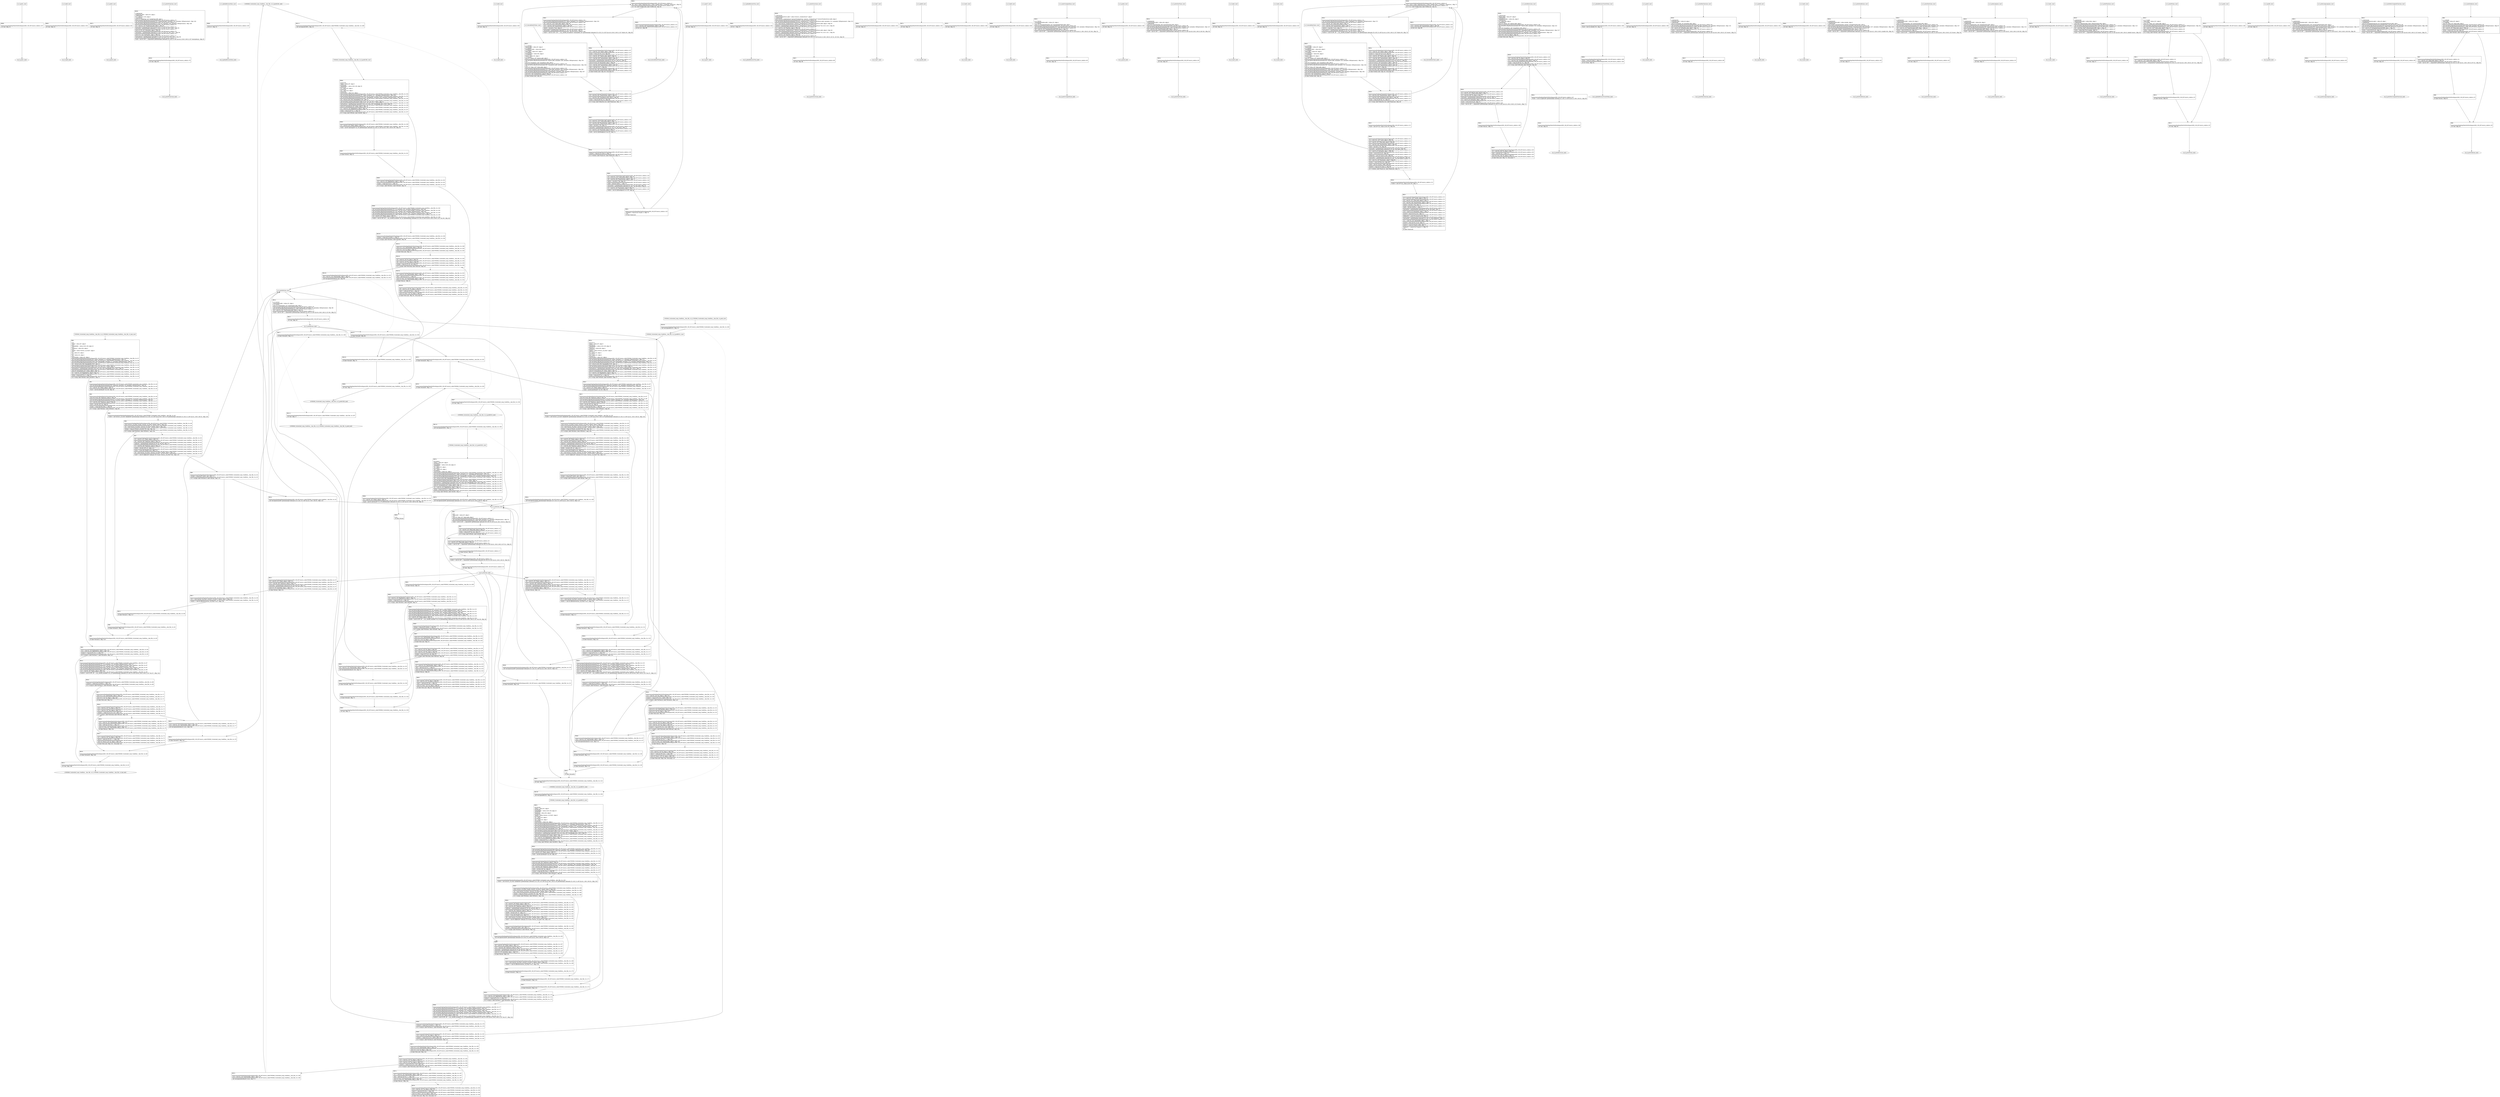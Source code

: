 digraph "icfg graph" {
BBio_ll_good1_end [label="{io_ll_good1_end}"];
BBio_ll_bad6_end [label="{io_ll_bad6_end}"];
BBio_ll_good5_end [label="{io_ll_good5_end}"];
BBio_ll_printWcharLine_end [label="{io_ll_printWcharLine_end}"];
BBio_ll_globalReturnsFalse_end [label="{io_ll_globalReturnsFalse_end}"];
BBCWE606_Unchecked_Loop_Condition__char_file_14_ll_goodG2B1_end [label="{CWE606_Unchecked_Loop_Condition__char_file_14_ll_goodG2B1_end}"];
BBio_ll_bad8_end [label="{io_ll_bad8_end}"];
BBio_ll_decodeHexWChars_end [label="{io_ll_decodeHexWChars_end}"];
BBio_ll_good7_end [label="{io_ll_good7_end}"];
BBCWE606_Unchecked_Loop_Condition__char_file_14_ll_goodB2G2_end [label="{CWE606_Unchecked_Loop_Condition__char_file_14_ll_goodB2G2_end}"];
BBCWE606_Unchecked_Loop_Condition__char_file_14_ll_goodG2B2_end [label="{CWE606_Unchecked_Loop_Condition__char_file_14_ll_goodG2B2_end}"];
BBio_ll_globalReturnsTrue_end [label="{io_ll_globalReturnsTrue_end}"];
BBio_ll_printStructLine_end [label="{io_ll_printStructLine_end}"];
BBio_ll_bad7_end [label="{io_ll_bad7_end}"];
BBio_ll_good6_end [label="{io_ll_good6_end}"];
BBio_ll_bad2_end [label="{io_ll_bad2_end}"];
BBio_ll_bad9_end [label="{io_ll_bad9_end}"];
BBio_ll_printUnsignedLine_end [label="{io_ll_printUnsignedLine_end}"];
BBio_ll_good4_end [label="{io_ll_good4_end}"];
BBio_ll_printSizeTLine_end [label="{io_ll_printSizeTLine_end}"];
BBio_ll_bad5_end [label="{io_ll_bad5_end}"];
BBio_ll_printLine_end [label="{io_ll_printLine_end}"];
BBCWE606_Unchecked_Loop_Condition__char_file_14_ll_CWE606_Unchecked_Loop_Condition__char_file_14_good_end [label="{CWE606_Unchecked_Loop_Condition__char_file_14_ll_CWE606_Unchecked_Loop_Condition__char_file_14_good_end}"];
BBio_ll_bad4_end [label="{io_ll_bad4_end}"];
BBio_ll_decodeHexChars_end [label="{io_ll_decodeHexChars_end}"];
BBio_ll_printBytesLine_end [label="{io_ll_printBytesLine_end}"];
BBio_ll_globalReturnsTrueOrFalse_end [label="{io_ll_globalReturnsTrueOrFalse_end}"];
BBCWE606_Unchecked_Loop_Condition__char_file_14_ll_CWE606_Unchecked_Loop_Condition__char_file_14_bad_end [label="{CWE606_Unchecked_Loop_Condition__char_file_14_ll_CWE606_Unchecked_Loop_Condition__char_file_14_bad_end}"];
BBio_ll_good3_end [label="{io_ll_good3_end}"];
BBio_ll_printHexCharLine_end [label="{io_ll_printHexCharLine_end}"];
BBio_ll_good9_end [label="{io_ll_good9_end}"];
BBio_ll_bad3_end [label="{io_ll_bad3_end}"];
BBio_ll_printDoubleLine_end [label="{io_ll_printDoubleLine_end}"];
BBio_ll_printShortLine_end [label="{io_ll_printShortLine_end}"];
BBio_ll_printLongLine_end [label="{io_ll_printLongLine_end}"];
BBio_ll_bad1_end [label="{io_ll_bad1_end}"];
BBio_ll_printFloatLine_end [label="{io_ll_printFloatLine_end}"];
BBio_ll_printWLine_end [label="{io_ll_printWLine_end}"];
BBio_ll_good2_end [label="{io_ll_good2_end}"];
BBio_ll_printIntLine_end [label="{io_ll_printIntLine_end}"];
BBio_ll_good8_end [label="{io_ll_good8_end}"];
BBio_ll_printLongLongLine_end [label="{io_ll_printLongLongLine_end}"];
BBio_ll_printHexUnsignedCharLine_end [label="{io_ll_printHexUnsignedCharLine_end}"];
BBio_ll_printSinkLine_end [label="{io_ll_printSinkLine_end}"];
BBCWE606_Unchecked_Loop_Condition__char_file_14_ll_goodB2G1_end [label="{CWE606_Unchecked_Loop_Condition__char_file_14_ll_goodB2G1_end}"];
BBio_ll_good1_start [label="{io_ll_good1_start}", shape=record];
io_ll_good1BB69 [label="{BB69:\l\l/home/raoxue/Desktop/MemVerif/workspace/000_109_087/source_code/io.c:187\l
  ret void, !dbg !52\l
}", shape=record];
BBio_ll_bad6_start [label="{io_ll_bad6_start}", shape=record];
io_ll_bad6BB83 [label="{BB83:\l\l/home/raoxue/Desktop/MemVerif/workspace/000_109_087/source_code/io.c:203\l
  ret void, !dbg !52\l
}", shape=record];
BBio_ll_good5_start [label="{io_ll_good5_start}", shape=record];
io_ll_good5BB73 [label="{BB73:\l\l/home/raoxue/Desktop/MemVerif/workspace/000_109_087/source_code/io.c:191\l
  ret void, !dbg !52\l
}", shape=record];
BBio_ll_printWcharLine_start [label="{io_ll_printWcharLine_start}", shape=record];
io_ll_printWcharLineBB28 [label="{BB28:\l\l/:1498594560\l
  %wideChar.addr = alloca i32, align 4\l
/:1498594560\l
  %s = alloca [2 x i32], align 4\l
/:1498594560\l
  store i32 %wideChar, i32* %wideChar.addr, align 4\l
/home/raoxue/Desktop/MemVerif/workspace/000_109_087/source_code/io.c:70\l
  call void @llvm.dbg.declare(metadata i32* %wideChar.addr, metadata !162, metadata !DIExpression()), !dbg !163\l
/home/raoxue/Desktop/MemVerif/workspace/000_109_087/source_code/io.c:74\l
  call void @llvm.dbg.declare(metadata [2 x i32]* %s, metadata !164, metadata !DIExpression()), !dbg !168\l
/home/raoxue/Desktop/MemVerif/workspace/000_109_087/source_code/io.c:75\l
  %0 = load i32, i32* %wideChar.addr, align 4, !dbg !61\l
/home/raoxue/Desktop/MemVerif/workspace/000_109_087/source_code/io.c:75\l
  %arrayidx = getelementptr inbounds [2 x i32], [2 x i32]* %s, i64 0, i64 0, !dbg !62\l
/home/raoxue/Desktop/MemVerif/workspace/000_109_087/source_code/io.c:75\l
  store i32 %0, i32* %arrayidx, align 4, !dbg !63\l
/home/raoxue/Desktop/MemVerif/workspace/000_109_087/source_code/io.c:76\l
  %arrayidx1 = getelementptr inbounds [2 x i32], [2 x i32]* %s, i64 0, i64 1, !dbg !64\l
/home/raoxue/Desktop/MemVerif/workspace/000_109_087/source_code/io.c:76\l
  store i32 0, i32* %arrayidx1, align 4, !dbg !65\l
/home/raoxue/Desktop/MemVerif/workspace/000_109_087/source_code/io.c:77\l
  %arraydecay = getelementptr inbounds [2 x i32], [2 x i32]* %s, i64 0, i64 0, !dbg !66\l
/home/raoxue/Desktop/MemVerif/workspace/000_109_087/source_code/io.c:77\l
  %call = call i32 (i8*, ...) @printf(i8* getelementptr inbounds ([5 x i8], [5 x i8]* @.str.10, i64 0, i64 0), i32* %arraydecay), !dbg !67\l
}", shape=record];
io_ll_printWcharLineBB28 [label="{BB28:\l\l/:1498594560\l
  %wideChar.addr = alloca i32, align 4\l
/:1498594560\l
  %s = alloca [2 x i32], align 4\l
/:1498594560\l
  store i32 %wideChar, i32* %wideChar.addr, align 4\l
/home/raoxue/Desktop/MemVerif/workspace/000_109_087/source_code/io.c:70\l
  call void @llvm.dbg.declare(metadata i32* %wideChar.addr, metadata !162, metadata !DIExpression()), !dbg !163\l
/home/raoxue/Desktop/MemVerif/workspace/000_109_087/source_code/io.c:74\l
  call void @llvm.dbg.declare(metadata [2 x i32]* %s, metadata !164, metadata !DIExpression()), !dbg !168\l
/home/raoxue/Desktop/MemVerif/workspace/000_109_087/source_code/io.c:75\l
  %0 = load i32, i32* %wideChar.addr, align 4, !dbg !61\l
/home/raoxue/Desktop/MemVerif/workspace/000_109_087/source_code/io.c:75\l
  %arrayidx = getelementptr inbounds [2 x i32], [2 x i32]* %s, i64 0, i64 0, !dbg !62\l
/home/raoxue/Desktop/MemVerif/workspace/000_109_087/source_code/io.c:75\l
  store i32 %0, i32* %arrayidx, align 4, !dbg !63\l
/home/raoxue/Desktop/MemVerif/workspace/000_109_087/source_code/io.c:76\l
  %arrayidx1 = getelementptr inbounds [2 x i32], [2 x i32]* %s, i64 0, i64 1, !dbg !64\l
/home/raoxue/Desktop/MemVerif/workspace/000_109_087/source_code/io.c:76\l
  store i32 0, i32* %arrayidx1, align 4, !dbg !65\l
/home/raoxue/Desktop/MemVerif/workspace/000_109_087/source_code/io.c:77\l
  %arraydecay = getelementptr inbounds [2 x i32], [2 x i32]* %s, i64 0, i64 0, !dbg !66\l
/home/raoxue/Desktop/MemVerif/workspace/000_109_087/source_code/io.c:77\l
  %call = call i32 (i8*, ...) @printf(i8* getelementptr inbounds ([5 x i8], [5 x i8]* @.str.10, i64 0, i64 0), i32* %arraydecay), !dbg !67\l
}", shape=record];
io_ll_printWcharLineBB29 [label="{BB29:\l\l/home/raoxue/Desktop/MemVerif/workspace/000_109_087/source_code/io.c:78\l
  ret void, !dbg !68\l
}", shape=record];
BBio_ll_globalReturnsFalse_start [label="{io_ll_globalReturnsFalse_start}", shape=record];
io_ll_globalReturnsFalseBB66 [label="{BB66:\l\l/home/raoxue/Desktop/MemVerif/workspace/000_109_087/source_code/io.c:163\l
  ret i32 0, !dbg !52\l
}", shape=record];
BBCWE606_Unchecked_Loop_Condition__char_file_14_ll_goodG2B1_start [label="{CWE606_Unchecked_Loop_Condition__char_file_14_ll_goodG2B1_start}", shape=record];
CWE606_Unchecked_Loop_Condition__char_file_14_ll_goodG2B1BB78 [label="{BB78:\l\l/:92336920\l
  %data = alloca i8*, align 8\l
/:92336920\l
  %dataBuffer = alloca [100 x i8], align 16\l
/:92336920\l
  %i = alloca i32, align 4\l
/:92336920\l
  %n = alloca i32, align 4\l
/:92336920\l
  %intVariable = alloca i32, align 4\l
/home/raoxue/Desktop/MemVerif/workspace/000_109_087/source_code/CWE606_Unchecked_Loop_Condition__char_file_14.c:199\l
  call void @llvm.dbg.declare(metadata i8** %data, metadata !371, metadata !DIExpression()), !dbg !372\l
/home/raoxue/Desktop/MemVerif/workspace/000_109_087/source_code/CWE606_Unchecked_Loop_Condition__char_file_14.c:200\l
  call void @llvm.dbg.declare(metadata [100 x i8]* %dataBuffer, metadata !373, metadata !DIExpression()), !dbg !374\l
/home/raoxue/Desktop/MemVerif/workspace/000_109_087/source_code/CWE606_Unchecked_Loop_Condition__char_file_14.c:200\l
  %0 = bitcast [100 x i8]* %dataBuffer to i8*, !dbg !21\l
/home/raoxue/Desktop/MemVerif/workspace/000_109_087/source_code/CWE606_Unchecked_Loop_Condition__char_file_14.c:200\l
  call void @llvm.memset.p0i8.i64(i8* align 16 %0, i8 0, i64 100, i1 false), !dbg !21\l
/home/raoxue/Desktop/MemVerif/workspace/000_109_087/source_code/CWE606_Unchecked_Loop_Condition__char_file_14.c:201\l
  %arraydecay = getelementptr inbounds [100 x i8], [100 x i8]* %dataBuffer, i64 0, i64 0, !dbg !22\l
/home/raoxue/Desktop/MemVerif/workspace/000_109_087/source_code/CWE606_Unchecked_Loop_Condition__char_file_14.c:201\l
  store i8* %arraydecay, i8** %data, align 8, !dbg !23\l
/home/raoxue/Desktop/MemVerif/workspace/000_109_087/source_code/CWE606_Unchecked_Loop_Condition__char_file_14.c:202\l
  %1 = load i32, i32* @globalFive, align 4, !dbg !24\l
/home/raoxue/Desktop/MemVerif/workspace/000_109_087/source_code/CWE606_Unchecked_Loop_Condition__char_file_14.c:202\l
  %cmp = icmp ne i32 %1, 5, !dbg !26\l
/home/raoxue/Desktop/MemVerif/workspace/000_109_087/source_code/CWE606_Unchecked_Loop_Condition__char_file_14.c:202\l
  br i1 %cmp, label %if.then, label %if.else, !dbg !27\l
}", shape=record];
CWE606_Unchecked_Loop_Condition__char_file_14_ll_goodG2B1BB79 [label="{BB79:\l\l/home/raoxue/Desktop/MemVerif/workspace/000_109_087/source_code/CWE606_Unchecked_Loop_Condition__char_file_14.c:205\l
  call void @printLine(i8* getelementptr inbounds ([21 x i8], [21 x i8]* @.str.4, i64 0, i64 0)), !dbg !28\l
}", shape=record];
CWE606_Unchecked_Loop_Condition__char_file_14_ll_goodG2B1BB79 [label="{BB79:\l\l/home/raoxue/Desktop/MemVerif/workspace/000_109_087/source_code/CWE606_Unchecked_Loop_Condition__char_file_14.c:205\l
  call void @printLine(i8* getelementptr inbounds ([21 x i8], [21 x i8]* @.str.4, i64 0, i64 0)), !dbg !28\l
}", shape=record];
CWE606_Unchecked_Loop_Condition__char_file_14_ll_goodG2B1BB81 [label="{BB81:\l\l/home/raoxue/Desktop/MemVerif/workspace/000_109_087/source_code/CWE606_Unchecked_Loop_Condition__char_file_14.c:206\l
  br label %if.end, !dbg !30\l
}", shape=record];
CWE606_Unchecked_Loop_Condition__char_file_14_ll_goodG2B1BB80 [label="{BB80:\l\l/home/raoxue/Desktop/MemVerif/workspace/000_109_087/source_code/CWE606_Unchecked_Loop_Condition__char_file_14.c:210\l
  %2 = load i8*, i8** %data, align 8, !dbg !31\l
/home/raoxue/Desktop/MemVerif/workspace/000_109_087/source_code/CWE606_Unchecked_Loop_Condition__char_file_14.c:210\l
  %call = call i8* @strcpy(i8* %2, i8* getelementptr inbounds ([3 x i8], [3 x i8]* @.str.5, i64 0, i64 0)) #6, !dbg !33\l
}", shape=record];
CWE606_Unchecked_Loop_Condition__char_file_14_ll_goodG2B1BB80 [label="{BB80:\l\l/home/raoxue/Desktop/MemVerif/workspace/000_109_087/source_code/CWE606_Unchecked_Loop_Condition__char_file_14.c:210\l
  %2 = load i8*, i8** %data, align 8, !dbg !31\l
/home/raoxue/Desktop/MemVerif/workspace/000_109_087/source_code/CWE606_Unchecked_Loop_Condition__char_file_14.c:210\l
  %call = call i8* @strcpy(i8* %2, i8* getelementptr inbounds ([3 x i8], [3 x i8]* @.str.5, i64 0, i64 0)) #6, !dbg !33\l
}", shape=record];
CWE606_Unchecked_Loop_Condition__char_file_14_ll_goodG2B1BB83 [label="{BB83:\l\l/:210\l
  br label %if.end\l
}", shape=record];
CWE606_Unchecked_Loop_Condition__char_file_14_ll_goodG2B1BB82 [label="{BB82:\l\l/home/raoxue/Desktop/MemVerif/workspace/000_109_087/source_code/CWE606_Unchecked_Loop_Condition__char_file_14.c:212\l
  %3 = load i32, i32* @globalFive, align 4, !dbg !34\l
/home/raoxue/Desktop/MemVerif/workspace/000_109_087/source_code/CWE606_Unchecked_Loop_Condition__char_file_14.c:212\l
  %cmp1 = icmp eq i32 %3, 5, !dbg !36\l
/home/raoxue/Desktop/MemVerif/workspace/000_109_087/source_code/CWE606_Unchecked_Loop_Condition__char_file_14.c:212\l
  br i1 %cmp1, label %if.then2, label %if.end9, !dbg !37\l
}", shape=record];
CWE606_Unchecked_Loop_Condition__char_file_14_ll_goodG2B1BB84 [label="{BB84:\l\l/home/raoxue/Desktop/MemVerif/workspace/000_109_087/source_code/CWE606_Unchecked_Loop_Condition__char_file_14.c:215\l
  call void @llvm.dbg.declare(metadata i32* %i, metadata !391, metadata !DIExpression()), !dbg !394\l
/home/raoxue/Desktop/MemVerif/workspace/000_109_087/source_code/CWE606_Unchecked_Loop_Condition__char_file_14.c:215\l
  call void @llvm.dbg.declare(metadata i32* %n, metadata !395, metadata !DIExpression()), !dbg !396\l
/home/raoxue/Desktop/MemVerif/workspace/000_109_087/source_code/CWE606_Unchecked_Loop_Condition__char_file_14.c:215\l
  call void @llvm.dbg.declare(metadata i32* %intVariable, metadata !397, metadata !DIExpression()), !dbg !398\l
/home/raoxue/Desktop/MemVerif/workspace/000_109_087/source_code/CWE606_Unchecked_Loop_Condition__char_file_14.c:216\l
  %4 = load i8*, i8** %data, align 8, !dbg !46\l
/home/raoxue/Desktop/MemVerif/workspace/000_109_087/source_code/CWE606_Unchecked_Loop_Condition__char_file_14.c:216\l
  %call3 = call i32 (i8*, i8*, ...) @__isoc99_sscanf(i8* %4, i8* getelementptr inbounds ([3 x i8], [3 x i8]* @.str.3, i64 0, i64 0), i32* %n) #6, !dbg !48\l
}", shape=record];
CWE606_Unchecked_Loop_Condition__char_file_14_ll_goodG2B1BB84 [label="{BB84:\l\l/home/raoxue/Desktop/MemVerif/workspace/000_109_087/source_code/CWE606_Unchecked_Loop_Condition__char_file_14.c:215\l
  call void @llvm.dbg.declare(metadata i32* %i, metadata !391, metadata !DIExpression()), !dbg !394\l
/home/raoxue/Desktop/MemVerif/workspace/000_109_087/source_code/CWE606_Unchecked_Loop_Condition__char_file_14.c:215\l
  call void @llvm.dbg.declare(metadata i32* %n, metadata !395, metadata !DIExpression()), !dbg !396\l
/home/raoxue/Desktop/MemVerif/workspace/000_109_087/source_code/CWE606_Unchecked_Loop_Condition__char_file_14.c:215\l
  call void @llvm.dbg.declare(metadata i32* %intVariable, metadata !397, metadata !DIExpression()), !dbg !398\l
/home/raoxue/Desktop/MemVerif/workspace/000_109_087/source_code/CWE606_Unchecked_Loop_Condition__char_file_14.c:216\l
  %4 = load i8*, i8** %data, align 8, !dbg !46\l
/home/raoxue/Desktop/MemVerif/workspace/000_109_087/source_code/CWE606_Unchecked_Loop_Condition__char_file_14.c:216\l
  %call3 = call i32 (i8*, i8*, ...) @__isoc99_sscanf(i8* %4, i8* getelementptr inbounds ([3 x i8], [3 x i8]* @.str.3, i64 0, i64 0), i32* %n) #6, !dbg !48\l
}", shape=record];
CWE606_Unchecked_Loop_Condition__char_file_14_ll_goodG2B1BB86 [label="{BB86:\l\l/home/raoxue/Desktop/MemVerif/workspace/000_109_087/source_code/CWE606_Unchecked_Loop_Condition__char_file_14.c:216\l
  %cmp4 = icmp eq i32 %call3, 1, !dbg !49\l
/home/raoxue/Desktop/MemVerif/workspace/000_109_087/source_code/CWE606_Unchecked_Loop_Condition__char_file_14.c:216\l
  br i1 %cmp4, label %if.then5, label %if.end8, !dbg !50\l
}", shape=record];
CWE606_Unchecked_Loop_Condition__char_file_14_ll_goodG2B1BB87 [label="{BB87:\l\l/home/raoxue/Desktop/MemVerif/workspace/000_109_087/source_code/CWE606_Unchecked_Loop_Condition__char_file_14.c:219\l
  store i32 0, i32* %intVariable, align 4, !dbg !51\l
/home/raoxue/Desktop/MemVerif/workspace/000_109_087/source_code/CWE606_Unchecked_Loop_Condition__char_file_14.c:220\l
  store i32 0, i32* %i, align 4, !dbg !53\l
/home/raoxue/Desktop/MemVerif/workspace/000_109_087/source_code/CWE606_Unchecked_Loop_Condition__char_file_14.c:220\l
  br label %for.cond, !dbg !55\l
}", shape=record];
CWE606_Unchecked_Loop_Condition__char_file_14_ll_goodG2B1BB89 [label="{BB89:\l\l/home/raoxue/Desktop/MemVerif/workspace/000_109_087/source_code/CWE606_Unchecked_Loop_Condition__char_file_14.c:220\l
  %5 = load i32, i32* %i, align 4, !dbg !56\l
/home/raoxue/Desktop/MemVerif/workspace/000_109_087/source_code/CWE606_Unchecked_Loop_Condition__char_file_14.c:220\l
  %6 = load i32, i32* %n, align 4, !dbg !58\l
/home/raoxue/Desktop/MemVerif/workspace/000_109_087/source_code/CWE606_Unchecked_Loop_Condition__char_file_14.c:220\l
  %cmp6 = icmp slt i32 %5, %6, !dbg !59\l
/home/raoxue/Desktop/MemVerif/workspace/000_109_087/source_code/CWE606_Unchecked_Loop_Condition__char_file_14.c:220\l
  br i1 %cmp6, label %for.body, label %for.end, !dbg !60\l
}", shape=record];
CWE606_Unchecked_Loop_Condition__char_file_14_ll_goodG2B1BB90 [label="{BB90:\l\l/home/raoxue/Desktop/MemVerif/workspace/000_109_087/source_code/CWE606_Unchecked_Loop_Condition__char_file_14.c:223\l
  %7 = load i32, i32* %intVariable, align 4, !dbg !61\l
/home/raoxue/Desktop/MemVerif/workspace/000_109_087/source_code/CWE606_Unchecked_Loop_Condition__char_file_14.c:223\l
  %inc = add nsw i32 %7, 1, !dbg !61\l
/home/raoxue/Desktop/MemVerif/workspace/000_109_087/source_code/CWE606_Unchecked_Loop_Condition__char_file_14.c:223\l
  store i32 %inc, i32* %intVariable, align 4, !dbg !61\l
/home/raoxue/Desktop/MemVerif/workspace/000_109_087/source_code/CWE606_Unchecked_Loop_Condition__char_file_14.c:224\l
  br label %for.inc, !dbg !63\l
}", shape=record];
CWE606_Unchecked_Loop_Condition__char_file_14_ll_goodG2B1BB92 [label="{BB92:\l\l/home/raoxue/Desktop/MemVerif/workspace/000_109_087/source_code/CWE606_Unchecked_Loop_Condition__char_file_14.c:220\l
  %8 = load i32, i32* %i, align 4, !dbg !64\l
/home/raoxue/Desktop/MemVerif/workspace/000_109_087/source_code/CWE606_Unchecked_Loop_Condition__char_file_14.c:220\l
  %inc7 = add nsw i32 %8, 1, !dbg !64\l
/home/raoxue/Desktop/MemVerif/workspace/000_109_087/source_code/CWE606_Unchecked_Loop_Condition__char_file_14.c:220\l
  store i32 %inc7, i32* %i, align 4, !dbg !64\l
/home/raoxue/Desktop/MemVerif/workspace/000_109_087/source_code/CWE606_Unchecked_Loop_Condition__char_file_14.c:220\l
  br label %for.cond, !dbg !65, !llvm.loop !66\l
}", shape=record];
CWE606_Unchecked_Loop_Condition__char_file_14_ll_goodG2B1BB91 [label="{BB91:\l\l/home/raoxue/Desktop/MemVerif/workspace/000_109_087/source_code/CWE606_Unchecked_Loop_Condition__char_file_14.c:225\l
  %9 = load i32, i32* %intVariable, align 4, !dbg !69\l
/home/raoxue/Desktop/MemVerif/workspace/000_109_087/source_code/CWE606_Unchecked_Loop_Condition__char_file_14.c:225\l
  call void @printIntLine(i32 %9), !dbg !70\l
}", shape=record];
CWE606_Unchecked_Loop_Condition__char_file_14_ll_goodG2B1BB91 [label="{BB91:\l\l/home/raoxue/Desktop/MemVerif/workspace/000_109_087/source_code/CWE606_Unchecked_Loop_Condition__char_file_14.c:225\l
  %9 = load i32, i32* %intVariable, align 4, !dbg !69\l
/home/raoxue/Desktop/MemVerif/workspace/000_109_087/source_code/CWE606_Unchecked_Loop_Condition__char_file_14.c:225\l
  call void @printIntLine(i32 %9), !dbg !70\l
}", shape=record];
CWE606_Unchecked_Loop_Condition__char_file_14_ll_goodG2B1BB93 [label="{BB93:\l\l/home/raoxue/Desktop/MemVerif/workspace/000_109_087/source_code/CWE606_Unchecked_Loop_Condition__char_file_14.c:226\l
  br label %if.end8, !dbg !71\l
}", shape=record];
CWE606_Unchecked_Loop_Condition__char_file_14_ll_goodG2B1BB88 [label="{BB88:\l\l/home/raoxue/Desktop/MemVerif/workspace/000_109_087/source_code/CWE606_Unchecked_Loop_Condition__char_file_14.c:228\l
  br label %if.end9, !dbg !72\l
}", shape=record];
CWE606_Unchecked_Loop_Condition__char_file_14_ll_goodG2B1BB85 [label="{BB85:\l\l/home/raoxue/Desktop/MemVerif/workspace/000_109_087/source_code/CWE606_Unchecked_Loop_Condition__char_file_14.c:229\l
  ret void, !dbg !73\l
}", shape=record];
BBio_ll_bad8_start [label="{io_ll_bad8_start}", shape=record];
io_ll_bad8BB85 [label="{BB85:\l\l/home/raoxue/Desktop/MemVerif/workspace/000_109_087/source_code/io.c:205\l
  ret void, !dbg !52\l
}", shape=record];
BBio_ll_decodeHexWChars_start [label="{io_ll_decodeHexWChars_start}", shape=record];
io_ll_decodeHexWCharsBB55 [label="{BB55:\l\l/:111569480\l
  %bytes.addr = alloca i8*, align 8\l
/:111569480\l
  %numBytes.addr = alloca i64, align 8\l
/:111569480\l
  %hex.addr = alloca i32*, align 8\l
/:111569480\l
  %numWritten = alloca i64, align 8\l
/:111569480\l
  %byte = alloca i32, align 4\l
/:111569480\l
  store i8* %bytes, i8** %bytes.addr, align 8\l
/home/raoxue/Desktop/MemVerif/workspace/000_109_087/source_code/io.c:135\l
  call void @llvm.dbg.declare(metadata i8** %bytes.addr, metadata !290, metadata !DIExpression()), !dbg !291\l
/:135\l
  store i64 %numBytes, i64* %numBytes.addr, align 8\l
/home/raoxue/Desktop/MemVerif/workspace/000_109_087/source_code/io.c:135\l
  call void @llvm.dbg.declare(metadata i64* %numBytes.addr, metadata !292, metadata !DIExpression()), !dbg !293\l
/:135\l
  store i32* %hex, i32** %hex.addr, align 8\l
/home/raoxue/Desktop/MemVerif/workspace/000_109_087/source_code/io.c:135\l
  call void @llvm.dbg.declare(metadata i32** %hex.addr, metadata !294, metadata !DIExpression()), !dbg !295\l
/home/raoxue/Desktop/MemVerif/workspace/000_109_087/source_code/io.c:137\l
  call void @llvm.dbg.declare(metadata i64* %numWritten, metadata !296, metadata !DIExpression()), !dbg !297\l
/home/raoxue/Desktop/MemVerif/workspace/000_109_087/source_code/io.c:137\l
  store i64 0, i64* %numWritten, align 8, !dbg !65\l
/home/raoxue/Desktop/MemVerif/workspace/000_109_087/source_code/io.c:143\l
  br label %while.cond, !dbg !66\l
}", shape=record];
io_ll_decodeHexWCharsBB56 [label="{BB56:\l\l/home/raoxue/Desktop/MemVerif/workspace/000_109_087/source_code/io.c:143\l
  %0 = load i64, i64* %numWritten, align 8, !dbg !67\l
/home/raoxue/Desktop/MemVerif/workspace/000_109_087/source_code/io.c:143\l
  %1 = load i64, i64* %numBytes.addr, align 8, !dbg !68\l
/home/raoxue/Desktop/MemVerif/workspace/000_109_087/source_code/io.c:143\l
  %cmp = icmp ult i64 %0, %1, !dbg !69\l
/home/raoxue/Desktop/MemVerif/workspace/000_109_087/source_code/io.c:143\l
  br i1 %cmp, label %land.lhs.true, label %land.end, !dbg !70\l
}", shape=record];
io_ll_decodeHexWCharsBB57 [label="{BB57:\l\l/home/raoxue/Desktop/MemVerif/workspace/000_109_087/source_code/io.c:143\l
  %2 = load i32*, i32** %hex.addr, align 8, !dbg !71\l
/home/raoxue/Desktop/MemVerif/workspace/000_109_087/source_code/io.c:143\l
  %3 = load i64, i64* %numWritten, align 8, !dbg !72\l
/home/raoxue/Desktop/MemVerif/workspace/000_109_087/source_code/io.c:143\l
  %mul = mul i64 2, %3, !dbg !73\l
/home/raoxue/Desktop/MemVerif/workspace/000_109_087/source_code/io.c:143\l
  %arrayidx = getelementptr inbounds i32, i32* %2, i64 %mul, !dbg !71\l
/home/raoxue/Desktop/MemVerif/workspace/000_109_087/source_code/io.c:143\l
  %4 = load i32, i32* %arrayidx, align 4, !dbg !71\l
/home/raoxue/Desktop/MemVerif/workspace/000_109_087/source_code/io.c:143\l
  %call = call i32 @iswxdigit(i32 %4) #5, !dbg !74\l
}", shape=record];
io_ll_decodeHexWCharsBB57 [label="{BB57:\l\l/home/raoxue/Desktop/MemVerif/workspace/000_109_087/source_code/io.c:143\l
  %2 = load i32*, i32** %hex.addr, align 8, !dbg !71\l
/home/raoxue/Desktop/MemVerif/workspace/000_109_087/source_code/io.c:143\l
  %3 = load i64, i64* %numWritten, align 8, !dbg !72\l
/home/raoxue/Desktop/MemVerif/workspace/000_109_087/source_code/io.c:143\l
  %mul = mul i64 2, %3, !dbg !73\l
/home/raoxue/Desktop/MemVerif/workspace/000_109_087/source_code/io.c:143\l
  %arrayidx = getelementptr inbounds i32, i32* %2, i64 %mul, !dbg !71\l
/home/raoxue/Desktop/MemVerif/workspace/000_109_087/source_code/io.c:143\l
  %4 = load i32, i32* %arrayidx, align 4, !dbg !71\l
/home/raoxue/Desktop/MemVerif/workspace/000_109_087/source_code/io.c:143\l
  %call = call i32 @iswxdigit(i32 %4) #5, !dbg !74\l
}", shape=record];
io_ll_decodeHexWCharsBB59 [label="{BB59:\l\l/home/raoxue/Desktop/MemVerif/workspace/000_109_087/source_code/io.c:143\l
  %tobool = icmp ne i32 %call, 0, !dbg !74\l
/home/raoxue/Desktop/MemVerif/workspace/000_109_087/source_code/io.c:143\l
  br i1 %tobool, label %land.rhs, label %land.end, !dbg !75\l
}", shape=record];
io_ll_decodeHexWCharsBB60 [label="{BB60:\l\l/home/raoxue/Desktop/MemVerif/workspace/000_109_087/source_code/io.c:143\l
  %5 = load i32*, i32** %hex.addr, align 8, !dbg !76\l
/home/raoxue/Desktop/MemVerif/workspace/000_109_087/source_code/io.c:143\l
  %6 = load i64, i64* %numWritten, align 8, !dbg !77\l
/home/raoxue/Desktop/MemVerif/workspace/000_109_087/source_code/io.c:143\l
  %mul1 = mul i64 2, %6, !dbg !78\l
/home/raoxue/Desktop/MemVerif/workspace/000_109_087/source_code/io.c:143\l
  %add = add i64 %mul1, 1, !dbg !79\l
/home/raoxue/Desktop/MemVerif/workspace/000_109_087/source_code/io.c:143\l
  %arrayidx2 = getelementptr inbounds i32, i32* %5, i64 %add, !dbg !76\l
/home/raoxue/Desktop/MemVerif/workspace/000_109_087/source_code/io.c:143\l
  %7 = load i32, i32* %arrayidx2, align 4, !dbg !76\l
/home/raoxue/Desktop/MemVerif/workspace/000_109_087/source_code/io.c:143\l
  %call3 = call i32 @iswxdigit(i32 %7) #5, !dbg !80\l
}", shape=record];
io_ll_decodeHexWCharsBB60 [label="{BB60:\l\l/home/raoxue/Desktop/MemVerif/workspace/000_109_087/source_code/io.c:143\l
  %5 = load i32*, i32** %hex.addr, align 8, !dbg !76\l
/home/raoxue/Desktop/MemVerif/workspace/000_109_087/source_code/io.c:143\l
  %6 = load i64, i64* %numWritten, align 8, !dbg !77\l
/home/raoxue/Desktop/MemVerif/workspace/000_109_087/source_code/io.c:143\l
  %mul1 = mul i64 2, %6, !dbg !78\l
/home/raoxue/Desktop/MemVerif/workspace/000_109_087/source_code/io.c:143\l
  %add = add i64 %mul1, 1, !dbg !79\l
/home/raoxue/Desktop/MemVerif/workspace/000_109_087/source_code/io.c:143\l
  %arrayidx2 = getelementptr inbounds i32, i32* %5, i64 %add, !dbg !76\l
/home/raoxue/Desktop/MemVerif/workspace/000_109_087/source_code/io.c:143\l
  %7 = load i32, i32* %arrayidx2, align 4, !dbg !76\l
/home/raoxue/Desktop/MemVerif/workspace/000_109_087/source_code/io.c:143\l
  %call3 = call i32 @iswxdigit(i32 %7) #5, !dbg !80\l
}", shape=record];
io_ll_decodeHexWCharsBB61 [label="{BB61:\l\l/home/raoxue/Desktop/MemVerif/workspace/000_109_087/source_code/io.c:143\l
  %tobool4 = icmp ne i32 %call3, 0, !dbg !75\l
/:143\l
  br label %land.end\l
}", shape=record];
io_ll_decodeHexWCharsBB58 [label="{BB58:\l\l/home/raoxue/Desktop/MemVerif/workspace/000_109_087/source_code/io.c:0\l
  %8 = phi i1 [ false, %land.lhs.true ], [ false, %while.cond ], [ %tobool4, %land.rhs ], !dbg !81\l
/home/raoxue/Desktop/MemVerif/workspace/000_109_087/source_code/io.c:143\l
  br i1 %8, label %while.body, label %while.end, !dbg !66\l
}", shape=record];
io_ll_decodeHexWCharsBB62 [label="{BB62:\l\l/home/raoxue/Desktop/MemVerif/workspace/000_109_087/source_code/io.c:145\l
  call void @llvm.dbg.declare(metadata i32* %byte, metadata !314, metadata !DIExpression()), !dbg !316\l
/home/raoxue/Desktop/MemVerif/workspace/000_109_087/source_code/io.c:146\l
  %9 = load i32*, i32** %hex.addr, align 8, !dbg !85\l
/home/raoxue/Desktop/MemVerif/workspace/000_109_087/source_code/io.c:146\l
  %10 = load i64, i64* %numWritten, align 8, !dbg !86\l
/home/raoxue/Desktop/MemVerif/workspace/000_109_087/source_code/io.c:146\l
  %mul5 = mul i64 2, %10, !dbg !87\l
/home/raoxue/Desktop/MemVerif/workspace/000_109_087/source_code/io.c:146\l
  %arrayidx6 = getelementptr inbounds i32, i32* %9, i64 %mul5, !dbg !85\l
/home/raoxue/Desktop/MemVerif/workspace/000_109_087/source_code/io.c:146\l
  %call7 = call i32 (i32*, i32*, ...) @__isoc99_swscanf(i32* %arrayidx6, i32* getelementptr inbounds ([5 x i32], [5 x i32]* @.str.16, i64 0, i64 0), i32* %byte) #5, !dbg !88\l
}", shape=record];
io_ll_decodeHexWCharsBB62 [label="{BB62:\l\l/home/raoxue/Desktop/MemVerif/workspace/000_109_087/source_code/io.c:145\l
  call void @llvm.dbg.declare(metadata i32* %byte, metadata !314, metadata !DIExpression()), !dbg !316\l
/home/raoxue/Desktop/MemVerif/workspace/000_109_087/source_code/io.c:146\l
  %9 = load i32*, i32** %hex.addr, align 8, !dbg !85\l
/home/raoxue/Desktop/MemVerif/workspace/000_109_087/source_code/io.c:146\l
  %10 = load i64, i64* %numWritten, align 8, !dbg !86\l
/home/raoxue/Desktop/MemVerif/workspace/000_109_087/source_code/io.c:146\l
  %mul5 = mul i64 2, %10, !dbg !87\l
/home/raoxue/Desktop/MemVerif/workspace/000_109_087/source_code/io.c:146\l
  %arrayidx6 = getelementptr inbounds i32, i32* %9, i64 %mul5, !dbg !85\l
/home/raoxue/Desktop/MemVerif/workspace/000_109_087/source_code/io.c:146\l
  %call7 = call i32 (i32*, i32*, ...) @__isoc99_swscanf(i32* %arrayidx6, i32* getelementptr inbounds ([5 x i32], [5 x i32]* @.str.16, i64 0, i64 0), i32* %byte) #5, !dbg !88\l
}", shape=record];
io_ll_decodeHexWCharsBB64 [label="{BB64:\l\l/home/raoxue/Desktop/MemVerif/workspace/000_109_087/source_code/io.c:147\l
  %11 = load i32, i32* %byte, align 4, !dbg !89\l
/home/raoxue/Desktop/MemVerif/workspace/000_109_087/source_code/io.c:147\l
  %conv = trunc i32 %11 to i8, !dbg !90\l
/home/raoxue/Desktop/MemVerif/workspace/000_109_087/source_code/io.c:147\l
  %12 = load i8*, i8** %bytes.addr, align 8, !dbg !91\l
/home/raoxue/Desktop/MemVerif/workspace/000_109_087/source_code/io.c:147\l
  %13 = load i64, i64* %numWritten, align 8, !dbg !92\l
/home/raoxue/Desktop/MemVerif/workspace/000_109_087/source_code/io.c:147\l
  %arrayidx8 = getelementptr inbounds i8, i8* %12, i64 %13, !dbg !91\l
/home/raoxue/Desktop/MemVerif/workspace/000_109_087/source_code/io.c:147\l
  store i8 %conv, i8* %arrayidx8, align 1, !dbg !93\l
/home/raoxue/Desktop/MemVerif/workspace/000_109_087/source_code/io.c:148\l
  %14 = load i64, i64* %numWritten, align 8, !dbg !94\l
/home/raoxue/Desktop/MemVerif/workspace/000_109_087/source_code/io.c:148\l
  %inc = add i64 %14, 1, !dbg !94\l
/home/raoxue/Desktop/MemVerif/workspace/000_109_087/source_code/io.c:148\l
  store i64 %inc, i64* %numWritten, align 8, !dbg !94\l
/home/raoxue/Desktop/MemVerif/workspace/000_109_087/source_code/io.c:143\l
  br label %while.cond, !dbg !66, !llvm.loop !95\l
}", shape=record];
io_ll_decodeHexWCharsBB63 [label="{BB63:\l\l/home/raoxue/Desktop/MemVerif/workspace/000_109_087/source_code/io.c:151\l
  %15 = load i64, i64* %numWritten, align 8, !dbg !98\l
/home/raoxue/Desktop/MemVerif/workspace/000_109_087/source_code/io.c:151\l
  ret i64 %15, !dbg !99\l
}", shape=record];
BBio_ll_good7_start [label="{io_ll_good7_start}", shape=record];
io_ll_good7BB75 [label="{BB75:\l\l/home/raoxue/Desktop/MemVerif/workspace/000_109_087/source_code/io.c:193\l
  ret void, !dbg !52\l
}", shape=record];
BBCWE606_Unchecked_Loop_Condition__char_file_14_ll_goodB2G2_start [label="{CWE606_Unchecked_Loop_Condition__char_file_14_ll_goodB2G2_start}", shape=record];
CWE606_Unchecked_Loop_Condition__char_file_14_ll_goodB2G2BB52 [label="{BB52:\l\l/:92284280\l
  %data = alloca i8*, align 8\l
/:92284280\l
  %dataBuffer = alloca [100 x i8], align 16\l
/:92284280\l
  %dataLen = alloca i64, align 8\l
/:92284280\l
  %pFile = alloca %struct._IO_FILE*, align 8\l
/:92284280\l
  %i = alloca i32, align 4\l
/:92284280\l
  %n = alloca i32, align 4\l
/:92284280\l
  %intVariable = alloca i32, align 4\l
/home/raoxue/Desktop/MemVerif/workspace/000_109_087/source_code/CWE606_Unchecked_Loop_Condition__char_file_14.c:147\l
  call void @llvm.dbg.declare(metadata i8** %data, metadata !272, metadata !DIExpression()), !dbg !273\l
/home/raoxue/Desktop/MemVerif/workspace/000_109_087/source_code/CWE606_Unchecked_Loop_Condition__char_file_14.c:148\l
  call void @llvm.dbg.declare(metadata [100 x i8]* %dataBuffer, metadata !274, metadata !DIExpression()), !dbg !275\l
/home/raoxue/Desktop/MemVerif/workspace/000_109_087/source_code/CWE606_Unchecked_Loop_Condition__char_file_14.c:148\l
  %0 = bitcast [100 x i8]* %dataBuffer to i8*, !dbg !21\l
/home/raoxue/Desktop/MemVerif/workspace/000_109_087/source_code/CWE606_Unchecked_Loop_Condition__char_file_14.c:148\l
  call void @llvm.memset.p0i8.i64(i8* align 16 %0, i8 0, i64 100, i1 false), !dbg !21\l
/home/raoxue/Desktop/MemVerif/workspace/000_109_087/source_code/CWE606_Unchecked_Loop_Condition__char_file_14.c:149\l
  %arraydecay = getelementptr inbounds [100 x i8], [100 x i8]* %dataBuffer, i64 0, i64 0, !dbg !22\l
/home/raoxue/Desktop/MemVerif/workspace/000_109_087/source_code/CWE606_Unchecked_Loop_Condition__char_file_14.c:149\l
  store i8* %arraydecay, i8** %data, align 8, !dbg !23\l
/home/raoxue/Desktop/MemVerif/workspace/000_109_087/source_code/CWE606_Unchecked_Loop_Condition__char_file_14.c:150\l
  %1 = load i32, i32* @globalFive, align 4, !dbg !24\l
/home/raoxue/Desktop/MemVerif/workspace/000_109_087/source_code/CWE606_Unchecked_Loop_Condition__char_file_14.c:150\l
  %cmp = icmp eq i32 %1, 5, !dbg !26\l
/home/raoxue/Desktop/MemVerif/workspace/000_109_087/source_code/CWE606_Unchecked_Loop_Condition__char_file_14.c:150\l
  br i1 %cmp, label %if.then, label %if.end14, !dbg !27\l
}", shape=record];
CWE606_Unchecked_Loop_Condition__char_file_14_ll_goodB2G2BB53 [label="{BB53:\l\l/home/raoxue/Desktop/MemVerif/workspace/000_109_087/source_code/CWE606_Unchecked_Loop_Condition__char_file_14.c:154\l
  call void @llvm.dbg.declare(metadata i64* %dataLen, metadata !282, metadata !DIExpression()), !dbg !285\l
/home/raoxue/Desktop/MemVerif/workspace/000_109_087/source_code/CWE606_Unchecked_Loop_Condition__char_file_14.c:154\l
  %2 = load i8*, i8** %data, align 8, !dbg !35\l
/home/raoxue/Desktop/MemVerif/workspace/000_109_087/source_code/CWE606_Unchecked_Loop_Condition__char_file_14.c:154\l
  %call = call i64 @strlen(i8* %2) #6, !dbg !36\l
}", shape=record];
CWE606_Unchecked_Loop_Condition__char_file_14_ll_goodB2G2BB53 [label="{BB53:\l\l/home/raoxue/Desktop/MemVerif/workspace/000_109_087/source_code/CWE606_Unchecked_Loop_Condition__char_file_14.c:154\l
  call void @llvm.dbg.declare(metadata i64* %dataLen, metadata !282, metadata !DIExpression()), !dbg !285\l
/home/raoxue/Desktop/MemVerif/workspace/000_109_087/source_code/CWE606_Unchecked_Loop_Condition__char_file_14.c:154\l
  %2 = load i8*, i8** %data, align 8, !dbg !35\l
/home/raoxue/Desktop/MemVerif/workspace/000_109_087/source_code/CWE606_Unchecked_Loop_Condition__char_file_14.c:154\l
  %call = call i64 @strlen(i8* %2) #6, !dbg !36\l
}", shape=record];
CWE606_Unchecked_Loop_Condition__char_file_14_ll_goodB2G2BB55 [label="{BB55:\l\l/home/raoxue/Desktop/MemVerif/workspace/000_109_087/source_code/CWE606_Unchecked_Loop_Condition__char_file_14.c:154\l
  store i64 %call, i64* %dataLen, align 8, !dbg !34\l
/home/raoxue/Desktop/MemVerif/workspace/000_109_087/source_code/CWE606_Unchecked_Loop_Condition__char_file_14.c:155\l
  call void @llvm.dbg.declare(metadata %struct._IO_FILE** %pFile, metadata !288, metadata !DIExpression()), !dbg !289\l
/home/raoxue/Desktop/MemVerif/workspace/000_109_087/source_code/CWE606_Unchecked_Loop_Condition__char_file_14.c:157\l
  %3 = load i64, i64* %dataLen, align 8, !dbg !95\l
/home/raoxue/Desktop/MemVerif/workspace/000_109_087/source_code/CWE606_Unchecked_Loop_Condition__char_file_14.c:157\l
  %sub = sub i64 100, %3, !dbg !97\l
/home/raoxue/Desktop/MemVerif/workspace/000_109_087/source_code/CWE606_Unchecked_Loop_Condition__char_file_14.c:157\l
  %cmp1 = icmp ugt i64 %sub, 1, !dbg !98\l
/home/raoxue/Desktop/MemVerif/workspace/000_109_087/source_code/CWE606_Unchecked_Loop_Condition__char_file_14.c:157\l
  br i1 %cmp1, label %if.then2, label %if.end13, !dbg !99\l
}", shape=record];
CWE606_Unchecked_Loop_Condition__char_file_14_ll_goodB2G2BB56 [label="{BB56:\l\l/home/raoxue/Desktop/MemVerif/workspace/000_109_087/source_code/CWE606_Unchecked_Loop_Condition__char_file_14.c:159\l
  %call3 = call %struct._IO_FILE* @fopen(i8* getelementptr inbounds ([14 x i8], [14 x i8]* @.str, i64 0, i64 0), i8* getelementptr inbounds ([2 x i8], [2 x i8]* @.str.1, i64 0, i64 0)), !dbg !100\l
}", shape=record];
CWE606_Unchecked_Loop_Condition__char_file_14_ll_goodB2G2BB56 [label="{BB56:\l\l/home/raoxue/Desktop/MemVerif/workspace/000_109_087/source_code/CWE606_Unchecked_Loop_Condition__char_file_14.c:159\l
  %call3 = call %struct._IO_FILE* @fopen(i8* getelementptr inbounds ([14 x i8], [14 x i8]* @.str, i64 0, i64 0), i8* getelementptr inbounds ([2 x i8], [2 x i8]* @.str.1, i64 0, i64 0)), !dbg !100\l
}", shape=record];
CWE606_Unchecked_Loop_Condition__char_file_14_ll_goodB2G2BB58 [label="{BB58:\l\l/home/raoxue/Desktop/MemVerif/workspace/000_109_087/source_code/CWE606_Unchecked_Loop_Condition__char_file_14.c:159\l
  store %struct._IO_FILE* %call3, %struct._IO_FILE** %pFile, align 8, !dbg !102\l
/home/raoxue/Desktop/MemVerif/workspace/000_109_087/source_code/CWE606_Unchecked_Loop_Condition__char_file_14.c:160\l
  %4 = load %struct._IO_FILE*, %struct._IO_FILE** %pFile, align 8, !dbg !103\l
/home/raoxue/Desktop/MemVerif/workspace/000_109_087/source_code/CWE606_Unchecked_Loop_Condition__char_file_14.c:160\l
  %cmp4 = icmp ne %struct._IO_FILE* %4, null, !dbg !105\l
/home/raoxue/Desktop/MemVerif/workspace/000_109_087/source_code/CWE606_Unchecked_Loop_Condition__char_file_14.c:160\l
  br i1 %cmp4, label %if.then5, label %if.end12, !dbg !106\l
}", shape=record];
CWE606_Unchecked_Loop_Condition__char_file_14_ll_goodB2G2BB59 [label="{BB59:\l\l/home/raoxue/Desktop/MemVerif/workspace/000_109_087/source_code/CWE606_Unchecked_Loop_Condition__char_file_14.c:163\l
  %5 = load i8*, i8** %data, align 8, !dbg !107\l
/home/raoxue/Desktop/MemVerif/workspace/000_109_087/source_code/CWE606_Unchecked_Loop_Condition__char_file_14.c:163\l
  %6 = load i64, i64* %dataLen, align 8, !dbg !110\l
/home/raoxue/Desktop/MemVerif/workspace/000_109_087/source_code/CWE606_Unchecked_Loop_Condition__char_file_14.c:163\l
  %add.ptr = getelementptr inbounds i8, i8* %5, i64 %6, !dbg !111\l
/home/raoxue/Desktop/MemVerif/workspace/000_109_087/source_code/CWE606_Unchecked_Loop_Condition__char_file_14.c:163\l
  %7 = load i64, i64* %dataLen, align 8, !dbg !112\l
/home/raoxue/Desktop/MemVerif/workspace/000_109_087/source_code/CWE606_Unchecked_Loop_Condition__char_file_14.c:163\l
  %sub6 = sub i64 100, %7, !dbg !113\l
/home/raoxue/Desktop/MemVerif/workspace/000_109_087/source_code/CWE606_Unchecked_Loop_Condition__char_file_14.c:163\l
  %conv = trunc i64 %sub6 to i32, !dbg !114\l
/home/raoxue/Desktop/MemVerif/workspace/000_109_087/source_code/CWE606_Unchecked_Loop_Condition__char_file_14.c:163\l
  %8 = load %struct._IO_FILE*, %struct._IO_FILE** %pFile, align 8, !dbg !115\l
/home/raoxue/Desktop/MemVerif/workspace/000_109_087/source_code/CWE606_Unchecked_Loop_Condition__char_file_14.c:163\l
  %call7 = call i8* @fgets(i8* %add.ptr, i32 %conv, %struct._IO_FILE* %8), !dbg !116\l
}", shape=record];
CWE606_Unchecked_Loop_Condition__char_file_14_ll_goodB2G2BB59 [label="{BB59:\l\l/home/raoxue/Desktop/MemVerif/workspace/000_109_087/source_code/CWE606_Unchecked_Loop_Condition__char_file_14.c:163\l
  %5 = load i8*, i8** %data, align 8, !dbg !107\l
/home/raoxue/Desktop/MemVerif/workspace/000_109_087/source_code/CWE606_Unchecked_Loop_Condition__char_file_14.c:163\l
  %6 = load i64, i64* %dataLen, align 8, !dbg !110\l
/home/raoxue/Desktop/MemVerif/workspace/000_109_087/source_code/CWE606_Unchecked_Loop_Condition__char_file_14.c:163\l
  %add.ptr = getelementptr inbounds i8, i8* %5, i64 %6, !dbg !111\l
/home/raoxue/Desktop/MemVerif/workspace/000_109_087/source_code/CWE606_Unchecked_Loop_Condition__char_file_14.c:163\l
  %7 = load i64, i64* %dataLen, align 8, !dbg !112\l
/home/raoxue/Desktop/MemVerif/workspace/000_109_087/source_code/CWE606_Unchecked_Loop_Condition__char_file_14.c:163\l
  %sub6 = sub i64 100, %7, !dbg !113\l
/home/raoxue/Desktop/MemVerif/workspace/000_109_087/source_code/CWE606_Unchecked_Loop_Condition__char_file_14.c:163\l
  %conv = trunc i64 %sub6 to i32, !dbg !114\l
/home/raoxue/Desktop/MemVerif/workspace/000_109_087/source_code/CWE606_Unchecked_Loop_Condition__char_file_14.c:163\l
  %8 = load %struct._IO_FILE*, %struct._IO_FILE** %pFile, align 8, !dbg !115\l
/home/raoxue/Desktop/MemVerif/workspace/000_109_087/source_code/CWE606_Unchecked_Loop_Condition__char_file_14.c:163\l
  %call7 = call i8* @fgets(i8* %add.ptr, i32 %conv, %struct._IO_FILE* %8), !dbg !116\l
}", shape=record];
CWE606_Unchecked_Loop_Condition__char_file_14_ll_goodB2G2BB61 [label="{BB61:\l\l/home/raoxue/Desktop/MemVerif/workspace/000_109_087/source_code/CWE606_Unchecked_Loop_Condition__char_file_14.c:163\l
  %cmp8 = icmp eq i8* %call7, null, !dbg !117\l
/home/raoxue/Desktop/MemVerif/workspace/000_109_087/source_code/CWE606_Unchecked_Loop_Condition__char_file_14.c:163\l
  br i1 %cmp8, label %if.then10, label %if.end, !dbg !118\l
}", shape=record];
CWE606_Unchecked_Loop_Condition__char_file_14_ll_goodB2G2BB62 [label="{BB62:\l\l/home/raoxue/Desktop/MemVerif/workspace/000_109_087/source_code/CWE606_Unchecked_Loop_Condition__char_file_14.c:165\l
  call void @printLine(i8* getelementptr inbounds ([15 x i8], [15 x i8]* @.str.2, i64 0, i64 0)), !dbg !119\l
}", shape=record];
CWE606_Unchecked_Loop_Condition__char_file_14_ll_goodB2G2BB62 [label="{BB62:\l\l/home/raoxue/Desktop/MemVerif/workspace/000_109_087/source_code/CWE606_Unchecked_Loop_Condition__char_file_14.c:165\l
  call void @printLine(i8* getelementptr inbounds ([15 x i8], [15 x i8]* @.str.2, i64 0, i64 0)), !dbg !119\l
}", shape=record];
CWE606_Unchecked_Loop_Condition__char_file_14_ll_goodB2G2BB64 [label="{BB64:\l\l/home/raoxue/Desktop/MemVerif/workspace/000_109_087/source_code/CWE606_Unchecked_Loop_Condition__char_file_14.c:167\l
  %9 = load i8*, i8** %data, align 8, !dbg !121\l
/home/raoxue/Desktop/MemVerif/workspace/000_109_087/source_code/CWE606_Unchecked_Loop_Condition__char_file_14.c:167\l
  %10 = load i64, i64* %dataLen, align 8, !dbg !122\l
/home/raoxue/Desktop/MemVerif/workspace/000_109_087/source_code/CWE606_Unchecked_Loop_Condition__char_file_14.c:167\l
  %arrayidx = getelementptr inbounds i8, i8* %9, i64 %10, !dbg !121\l
/home/raoxue/Desktop/MemVerif/workspace/000_109_087/source_code/CWE606_Unchecked_Loop_Condition__char_file_14.c:167\l
  store i8 0, i8* %arrayidx, align 1, !dbg !123\l
/home/raoxue/Desktop/MemVerif/workspace/000_109_087/source_code/CWE606_Unchecked_Loop_Condition__char_file_14.c:168\l
  br label %if.end, !dbg !124\l
}", shape=record];
CWE606_Unchecked_Loop_Condition__char_file_14_ll_goodB2G2BB63 [label="{BB63:\l\l/home/raoxue/Desktop/MemVerif/workspace/000_109_087/source_code/CWE606_Unchecked_Loop_Condition__char_file_14.c:169\l
  %11 = load %struct._IO_FILE*, %struct._IO_FILE** %pFile, align 8, !dbg !125\l
/home/raoxue/Desktop/MemVerif/workspace/000_109_087/source_code/CWE606_Unchecked_Loop_Condition__char_file_14.c:169\l
  %call11 = call i32 @fclose(%struct._IO_FILE* %11), !dbg !126\l
}", shape=record];
CWE606_Unchecked_Loop_Condition__char_file_14_ll_goodB2G2BB63 [label="{BB63:\l\l/home/raoxue/Desktop/MemVerif/workspace/000_109_087/source_code/CWE606_Unchecked_Loop_Condition__char_file_14.c:169\l
  %11 = load %struct._IO_FILE*, %struct._IO_FILE** %pFile, align 8, !dbg !125\l
/home/raoxue/Desktop/MemVerif/workspace/000_109_087/source_code/CWE606_Unchecked_Loop_Condition__char_file_14.c:169\l
  %call11 = call i32 @fclose(%struct._IO_FILE* %11), !dbg !126\l
}", shape=record];
CWE606_Unchecked_Loop_Condition__char_file_14_ll_goodB2G2BB65 [label="{BB65:\l\l/home/raoxue/Desktop/MemVerif/workspace/000_109_087/source_code/CWE606_Unchecked_Loop_Condition__char_file_14.c:170\l
  br label %if.end12, !dbg !127\l
}", shape=record];
CWE606_Unchecked_Loop_Condition__char_file_14_ll_goodB2G2BB60 [label="{BB60:\l\l/home/raoxue/Desktop/MemVerif/workspace/000_109_087/source_code/CWE606_Unchecked_Loop_Condition__char_file_14.c:171\l
  br label %if.end13, !dbg !128\l
}", shape=record];
CWE606_Unchecked_Loop_Condition__char_file_14_ll_goodB2G2BB57 [label="{BB57:\l\l/home/raoxue/Desktop/MemVerif/workspace/000_109_087/source_code/CWE606_Unchecked_Loop_Condition__char_file_14.c:173\l
  br label %if.end14, !dbg !129\l
}", shape=record];
CWE606_Unchecked_Loop_Condition__char_file_14_ll_goodB2G2BB54 [label="{BB54:\l\l/home/raoxue/Desktop/MemVerif/workspace/000_109_087/source_code/CWE606_Unchecked_Loop_Condition__char_file_14.c:174\l
  %12 = load i32, i32* @globalFive, align 4, !dbg !130\l
/home/raoxue/Desktop/MemVerif/workspace/000_109_087/source_code/CWE606_Unchecked_Loop_Condition__char_file_14.c:174\l
  %cmp15 = icmp eq i32 %12, 5, !dbg !132\l
/home/raoxue/Desktop/MemVerif/workspace/000_109_087/source_code/CWE606_Unchecked_Loop_Condition__char_file_14.c:174\l
  br i1 %cmp15, label %if.then17, label %if.end30, !dbg !133\l
}", shape=record];
CWE606_Unchecked_Loop_Condition__char_file_14_ll_goodB2G2BB66 [label="{BB66:\l\l/home/raoxue/Desktop/MemVerif/workspace/000_109_087/source_code/CWE606_Unchecked_Loop_Condition__char_file_14.c:177\l
  call void @llvm.dbg.declare(metadata i32* %i, metadata !329, metadata !DIExpression()), !dbg !332\l
/home/raoxue/Desktop/MemVerif/workspace/000_109_087/source_code/CWE606_Unchecked_Loop_Condition__char_file_14.c:177\l
  call void @llvm.dbg.declare(metadata i32* %n, metadata !333, metadata !DIExpression()), !dbg !334\l
/home/raoxue/Desktop/MemVerif/workspace/000_109_087/source_code/CWE606_Unchecked_Loop_Condition__char_file_14.c:177\l
  call void @llvm.dbg.declare(metadata i32* %intVariable, metadata !335, metadata !DIExpression()), !dbg !336\l
/home/raoxue/Desktop/MemVerif/workspace/000_109_087/source_code/CWE606_Unchecked_Loop_Condition__char_file_14.c:178\l
  %13 = load i8*, i8** %data, align 8, !dbg !142\l
/home/raoxue/Desktop/MemVerif/workspace/000_109_087/source_code/CWE606_Unchecked_Loop_Condition__char_file_14.c:178\l
  %call18 = call i32 (i8*, i8*, ...) @__isoc99_sscanf(i8* %13, i8* getelementptr inbounds ([3 x i8], [3 x i8]* @.str.3, i64 0, i64 0), i32* %n) #7, !dbg !144\l
}", shape=record];
CWE606_Unchecked_Loop_Condition__char_file_14_ll_goodB2G2BB66 [label="{BB66:\l\l/home/raoxue/Desktop/MemVerif/workspace/000_109_087/source_code/CWE606_Unchecked_Loop_Condition__char_file_14.c:177\l
  call void @llvm.dbg.declare(metadata i32* %i, metadata !329, metadata !DIExpression()), !dbg !332\l
/home/raoxue/Desktop/MemVerif/workspace/000_109_087/source_code/CWE606_Unchecked_Loop_Condition__char_file_14.c:177\l
  call void @llvm.dbg.declare(metadata i32* %n, metadata !333, metadata !DIExpression()), !dbg !334\l
/home/raoxue/Desktop/MemVerif/workspace/000_109_087/source_code/CWE606_Unchecked_Loop_Condition__char_file_14.c:177\l
  call void @llvm.dbg.declare(metadata i32* %intVariable, metadata !335, metadata !DIExpression()), !dbg !336\l
/home/raoxue/Desktop/MemVerif/workspace/000_109_087/source_code/CWE606_Unchecked_Loop_Condition__char_file_14.c:178\l
  %13 = load i8*, i8** %data, align 8, !dbg !142\l
/home/raoxue/Desktop/MemVerif/workspace/000_109_087/source_code/CWE606_Unchecked_Loop_Condition__char_file_14.c:178\l
  %call18 = call i32 (i8*, i8*, ...) @__isoc99_sscanf(i8* %13, i8* getelementptr inbounds ([3 x i8], [3 x i8]* @.str.3, i64 0, i64 0), i32* %n) #7, !dbg !144\l
}", shape=record];
CWE606_Unchecked_Loop_Condition__char_file_14_ll_goodB2G2BB68 [label="{BB68:\l\l/home/raoxue/Desktop/MemVerif/workspace/000_109_087/source_code/CWE606_Unchecked_Loop_Condition__char_file_14.c:178\l
  %cmp19 = icmp eq i32 %call18, 1, !dbg !145\l
/home/raoxue/Desktop/MemVerif/workspace/000_109_087/source_code/CWE606_Unchecked_Loop_Condition__char_file_14.c:178\l
  br i1 %cmp19, label %if.then21, label %if.end29, !dbg !146\l
}", shape=record];
CWE606_Unchecked_Loop_Condition__char_file_14_ll_goodB2G2BB69 [label="{BB69:\l\l/home/raoxue/Desktop/MemVerif/workspace/000_109_087/source_code/CWE606_Unchecked_Loop_Condition__char_file_14.c:181\l
  %14 = load i32, i32* %n, align 4, !dbg !147\l
/home/raoxue/Desktop/MemVerif/workspace/000_109_087/source_code/CWE606_Unchecked_Loop_Condition__char_file_14.c:181\l
  %cmp22 = icmp slt i32 %14, 10000, !dbg !150\l
/home/raoxue/Desktop/MemVerif/workspace/000_109_087/source_code/CWE606_Unchecked_Loop_Condition__char_file_14.c:181\l
  br i1 %cmp22, label %if.then24, label %if.end28, !dbg !151\l
}", shape=record];
CWE606_Unchecked_Loop_Condition__char_file_14_ll_goodB2G2BB71 [label="{BB71:\l\l/home/raoxue/Desktop/MemVerif/workspace/000_109_087/source_code/CWE606_Unchecked_Loop_Condition__char_file_14.c:183\l
  store i32 0, i32* %intVariable, align 4, !dbg !152\l
/home/raoxue/Desktop/MemVerif/workspace/000_109_087/source_code/CWE606_Unchecked_Loop_Condition__char_file_14.c:184\l
  store i32 0, i32* %i, align 4, !dbg !154\l
/home/raoxue/Desktop/MemVerif/workspace/000_109_087/source_code/CWE606_Unchecked_Loop_Condition__char_file_14.c:184\l
  br label %for.cond, !dbg !156\l
}", shape=record];
CWE606_Unchecked_Loop_Condition__char_file_14_ll_goodB2G2BB73 [label="{BB73:\l\l/home/raoxue/Desktop/MemVerif/workspace/000_109_087/source_code/CWE606_Unchecked_Loop_Condition__char_file_14.c:184\l
  %15 = load i32, i32* %i, align 4, !dbg !157\l
/home/raoxue/Desktop/MemVerif/workspace/000_109_087/source_code/CWE606_Unchecked_Loop_Condition__char_file_14.c:184\l
  %16 = load i32, i32* %n, align 4, !dbg !159\l
/home/raoxue/Desktop/MemVerif/workspace/000_109_087/source_code/CWE606_Unchecked_Loop_Condition__char_file_14.c:184\l
  %cmp25 = icmp slt i32 %15, %16, !dbg !160\l
/home/raoxue/Desktop/MemVerif/workspace/000_109_087/source_code/CWE606_Unchecked_Loop_Condition__char_file_14.c:184\l
  br i1 %cmp25, label %for.body, label %for.end, !dbg !161\l
}", shape=record];
CWE606_Unchecked_Loop_Condition__char_file_14_ll_goodB2G2BB74 [label="{BB74:\l\l/home/raoxue/Desktop/MemVerif/workspace/000_109_087/source_code/CWE606_Unchecked_Loop_Condition__char_file_14.c:187\l
  %17 = load i32, i32* %intVariable, align 4, !dbg !162\l
/home/raoxue/Desktop/MemVerif/workspace/000_109_087/source_code/CWE606_Unchecked_Loop_Condition__char_file_14.c:187\l
  %inc = add nsw i32 %17, 1, !dbg !162\l
/home/raoxue/Desktop/MemVerif/workspace/000_109_087/source_code/CWE606_Unchecked_Loop_Condition__char_file_14.c:187\l
  store i32 %inc, i32* %intVariable, align 4, !dbg !162\l
/home/raoxue/Desktop/MemVerif/workspace/000_109_087/source_code/CWE606_Unchecked_Loop_Condition__char_file_14.c:188\l
  br label %for.inc, !dbg !164\l
}", shape=record];
CWE606_Unchecked_Loop_Condition__char_file_14_ll_goodB2G2BB76 [label="{BB76:\l\l/home/raoxue/Desktop/MemVerif/workspace/000_109_087/source_code/CWE606_Unchecked_Loop_Condition__char_file_14.c:184\l
  %18 = load i32, i32* %i, align 4, !dbg !165\l
/home/raoxue/Desktop/MemVerif/workspace/000_109_087/source_code/CWE606_Unchecked_Loop_Condition__char_file_14.c:184\l
  %inc27 = add nsw i32 %18, 1, !dbg !165\l
/home/raoxue/Desktop/MemVerif/workspace/000_109_087/source_code/CWE606_Unchecked_Loop_Condition__char_file_14.c:184\l
  store i32 %inc27, i32* %i, align 4, !dbg !165\l
/home/raoxue/Desktop/MemVerif/workspace/000_109_087/source_code/CWE606_Unchecked_Loop_Condition__char_file_14.c:184\l
  br label %for.cond, !dbg !166, !llvm.loop !167\l
}", shape=record];
CWE606_Unchecked_Loop_Condition__char_file_14_ll_goodB2G2BB75 [label="{BB75:\l\l/home/raoxue/Desktop/MemVerif/workspace/000_109_087/source_code/CWE606_Unchecked_Loop_Condition__char_file_14.c:189\l
  %19 = load i32, i32* %intVariable, align 4, !dbg !170\l
/home/raoxue/Desktop/MemVerif/workspace/000_109_087/source_code/CWE606_Unchecked_Loop_Condition__char_file_14.c:189\l
  call void @printIntLine(i32 %19), !dbg !171\l
}", shape=record];
CWE606_Unchecked_Loop_Condition__char_file_14_ll_goodB2G2BB75 [label="{BB75:\l\l/home/raoxue/Desktop/MemVerif/workspace/000_109_087/source_code/CWE606_Unchecked_Loop_Condition__char_file_14.c:189\l
  %19 = load i32, i32* %intVariable, align 4, !dbg !170\l
/home/raoxue/Desktop/MemVerif/workspace/000_109_087/source_code/CWE606_Unchecked_Loop_Condition__char_file_14.c:189\l
  call void @printIntLine(i32 %19), !dbg !171\l
}", shape=record];
CWE606_Unchecked_Loop_Condition__char_file_14_ll_goodB2G2BB77 [label="{BB77:\l\l/home/raoxue/Desktop/MemVerif/workspace/000_109_087/source_code/CWE606_Unchecked_Loop_Condition__char_file_14.c:190\l
  br label %if.end28, !dbg !172\l
}", shape=record];
CWE606_Unchecked_Loop_Condition__char_file_14_ll_goodB2G2BB72 [label="{BB72:\l\l/home/raoxue/Desktop/MemVerif/workspace/000_109_087/source_code/CWE606_Unchecked_Loop_Condition__char_file_14.c:191\l
  br label %if.end29, !dbg !173\l
}", shape=record];
CWE606_Unchecked_Loop_Condition__char_file_14_ll_goodB2G2BB70 [label="{BB70:\l\l/home/raoxue/Desktop/MemVerif/workspace/000_109_087/source_code/CWE606_Unchecked_Loop_Condition__char_file_14.c:193\l
  br label %if.end30, !dbg !174\l
}", shape=record];
CWE606_Unchecked_Loop_Condition__char_file_14_ll_goodB2G2BB67 [label="{BB67:\l\l/home/raoxue/Desktop/MemVerif/workspace/000_109_087/source_code/CWE606_Unchecked_Loop_Condition__char_file_14.c:194\l
  ret void, !dbg !175\l
}", shape=record];
BBCWE606_Unchecked_Loop_Condition__char_file_14_ll_goodG2B2_start [label="{CWE606_Unchecked_Loop_Condition__char_file_14_ll_goodG2B2_start}", shape=record];
CWE606_Unchecked_Loop_Condition__char_file_14_ll_goodG2B2BB94 [label="{BB94:\l\l/:92391304\l
  %data = alloca i8*, align 8\l
/:92391304\l
  %dataBuffer = alloca [100 x i8], align 16\l
/:92391304\l
  %i = alloca i32, align 4\l
/:92391304\l
  %n = alloca i32, align 4\l
/:92391304\l
  %intVariable = alloca i32, align 4\l
/home/raoxue/Desktop/MemVerif/workspace/000_109_087/source_code/CWE606_Unchecked_Loop_Condition__char_file_14.c:234\l
  call void @llvm.dbg.declare(metadata i8** %data, metadata !427, metadata !DIExpression()), !dbg !428\l
/home/raoxue/Desktop/MemVerif/workspace/000_109_087/source_code/CWE606_Unchecked_Loop_Condition__char_file_14.c:235\l
  call void @llvm.dbg.declare(metadata [100 x i8]* %dataBuffer, metadata !429, metadata !DIExpression()), !dbg !430\l
/home/raoxue/Desktop/MemVerif/workspace/000_109_087/source_code/CWE606_Unchecked_Loop_Condition__char_file_14.c:235\l
  %0 = bitcast [100 x i8]* %dataBuffer to i8*, !dbg !21\l
/home/raoxue/Desktop/MemVerif/workspace/000_109_087/source_code/CWE606_Unchecked_Loop_Condition__char_file_14.c:235\l
  call void @llvm.memset.p0i8.i64(i8* align 16 %0, i8 0, i64 100, i1 false), !dbg !21\l
/home/raoxue/Desktop/MemVerif/workspace/000_109_087/source_code/CWE606_Unchecked_Loop_Condition__char_file_14.c:236\l
  %arraydecay = getelementptr inbounds [100 x i8], [100 x i8]* %dataBuffer, i64 0, i64 0, !dbg !22\l
/home/raoxue/Desktop/MemVerif/workspace/000_109_087/source_code/CWE606_Unchecked_Loop_Condition__char_file_14.c:236\l
  store i8* %arraydecay, i8** %data, align 8, !dbg !23\l
/home/raoxue/Desktop/MemVerif/workspace/000_109_087/source_code/CWE606_Unchecked_Loop_Condition__char_file_14.c:237\l
  %1 = load i32, i32* @globalFive, align 4, !dbg !24\l
/home/raoxue/Desktop/MemVerif/workspace/000_109_087/source_code/CWE606_Unchecked_Loop_Condition__char_file_14.c:237\l
  %cmp = icmp eq i32 %1, 5, !dbg !26\l
/home/raoxue/Desktop/MemVerif/workspace/000_109_087/source_code/CWE606_Unchecked_Loop_Condition__char_file_14.c:237\l
  br i1 %cmp, label %if.then, label %if.end, !dbg !27\l
}", shape=record];
CWE606_Unchecked_Loop_Condition__char_file_14_ll_goodG2B2BB95 [label="{BB95:\l\l/home/raoxue/Desktop/MemVerif/workspace/000_109_087/source_code/CWE606_Unchecked_Loop_Condition__char_file_14.c:240\l
  %2 = load i8*, i8** %data, align 8, !dbg !28\l
/home/raoxue/Desktop/MemVerif/workspace/000_109_087/source_code/CWE606_Unchecked_Loop_Condition__char_file_14.c:240\l
  %call = call i8* @strcpy(i8* %2, i8* getelementptr inbounds ([3 x i8], [3 x i8]* @.str.5, i64 0, i64 0)) #6, !dbg !30\l
}", shape=record];
CWE606_Unchecked_Loop_Condition__char_file_14_ll_goodG2B2BB95 [label="{BB95:\l\l/home/raoxue/Desktop/MemVerif/workspace/000_109_087/source_code/CWE606_Unchecked_Loop_Condition__char_file_14.c:240\l
  %2 = load i8*, i8** %data, align 8, !dbg !28\l
/home/raoxue/Desktop/MemVerif/workspace/000_109_087/source_code/CWE606_Unchecked_Loop_Condition__char_file_14.c:240\l
  %call = call i8* @strcpy(i8* %2, i8* getelementptr inbounds ([3 x i8], [3 x i8]* @.str.5, i64 0, i64 0)) #6, !dbg !30\l
}", shape=record];
CWE606_Unchecked_Loop_Condition__char_file_14_ll_goodG2B2BB97 [label="{BB97:\l\l/home/raoxue/Desktop/MemVerif/workspace/000_109_087/source_code/CWE606_Unchecked_Loop_Condition__char_file_14.c:241\l
  br label %if.end, !dbg !31\l
}", shape=record];
CWE606_Unchecked_Loop_Condition__char_file_14_ll_goodG2B2BB96 [label="{BB96:\l\l/home/raoxue/Desktop/MemVerif/workspace/000_109_087/source_code/CWE606_Unchecked_Loop_Condition__char_file_14.c:242\l
  %3 = load i32, i32* @globalFive, align 4, !dbg !32\l
/home/raoxue/Desktop/MemVerif/workspace/000_109_087/source_code/CWE606_Unchecked_Loop_Condition__char_file_14.c:242\l
  %cmp1 = icmp eq i32 %3, 5, !dbg !34\l
/home/raoxue/Desktop/MemVerif/workspace/000_109_087/source_code/CWE606_Unchecked_Loop_Condition__char_file_14.c:242\l
  br i1 %cmp1, label %if.then2, label %if.end9, !dbg !35\l
}", shape=record];
CWE606_Unchecked_Loop_Condition__char_file_14_ll_goodG2B2BB98 [label="{BB98:\l\l/home/raoxue/Desktop/MemVerif/workspace/000_109_087/source_code/CWE606_Unchecked_Loop_Condition__char_file_14.c:245\l
  call void @llvm.dbg.declare(metadata i32* %i, metadata !445, metadata !DIExpression()), !dbg !448\l
/home/raoxue/Desktop/MemVerif/workspace/000_109_087/source_code/CWE606_Unchecked_Loop_Condition__char_file_14.c:245\l
  call void @llvm.dbg.declare(metadata i32* %n, metadata !449, metadata !DIExpression()), !dbg !450\l
/home/raoxue/Desktop/MemVerif/workspace/000_109_087/source_code/CWE606_Unchecked_Loop_Condition__char_file_14.c:245\l
  call void @llvm.dbg.declare(metadata i32* %intVariable, metadata !451, metadata !DIExpression()), !dbg !452\l
/home/raoxue/Desktop/MemVerif/workspace/000_109_087/source_code/CWE606_Unchecked_Loop_Condition__char_file_14.c:246\l
  %4 = load i8*, i8** %data, align 8, !dbg !44\l
/home/raoxue/Desktop/MemVerif/workspace/000_109_087/source_code/CWE606_Unchecked_Loop_Condition__char_file_14.c:246\l
  %call3 = call i32 (i8*, i8*, ...) @__isoc99_sscanf(i8* %4, i8* getelementptr inbounds ([3 x i8], [3 x i8]* @.str.3, i64 0, i64 0), i32* %n) #6, !dbg !46\l
}", shape=record];
CWE606_Unchecked_Loop_Condition__char_file_14_ll_goodG2B2BB98 [label="{BB98:\l\l/home/raoxue/Desktop/MemVerif/workspace/000_109_087/source_code/CWE606_Unchecked_Loop_Condition__char_file_14.c:245\l
  call void @llvm.dbg.declare(metadata i32* %i, metadata !445, metadata !DIExpression()), !dbg !448\l
/home/raoxue/Desktop/MemVerif/workspace/000_109_087/source_code/CWE606_Unchecked_Loop_Condition__char_file_14.c:245\l
  call void @llvm.dbg.declare(metadata i32* %n, metadata !449, metadata !DIExpression()), !dbg !450\l
/home/raoxue/Desktop/MemVerif/workspace/000_109_087/source_code/CWE606_Unchecked_Loop_Condition__char_file_14.c:245\l
  call void @llvm.dbg.declare(metadata i32* %intVariable, metadata !451, metadata !DIExpression()), !dbg !452\l
/home/raoxue/Desktop/MemVerif/workspace/000_109_087/source_code/CWE606_Unchecked_Loop_Condition__char_file_14.c:246\l
  %4 = load i8*, i8** %data, align 8, !dbg !44\l
/home/raoxue/Desktop/MemVerif/workspace/000_109_087/source_code/CWE606_Unchecked_Loop_Condition__char_file_14.c:246\l
  %call3 = call i32 (i8*, i8*, ...) @__isoc99_sscanf(i8* %4, i8* getelementptr inbounds ([3 x i8], [3 x i8]* @.str.3, i64 0, i64 0), i32* %n) #6, !dbg !46\l
}", shape=record];
CWE606_Unchecked_Loop_Condition__char_file_14_ll_goodG2B2BB100 [label="{BB100:\l\l/home/raoxue/Desktop/MemVerif/workspace/000_109_087/source_code/CWE606_Unchecked_Loop_Condition__char_file_14.c:246\l
  %cmp4 = icmp eq i32 %call3, 1, !dbg !47\l
/home/raoxue/Desktop/MemVerif/workspace/000_109_087/source_code/CWE606_Unchecked_Loop_Condition__char_file_14.c:246\l
  br i1 %cmp4, label %if.then5, label %if.end8, !dbg !48\l
}", shape=record];
CWE606_Unchecked_Loop_Condition__char_file_14_ll_goodG2B2BB101 [label="{BB101:\l\l/home/raoxue/Desktop/MemVerif/workspace/000_109_087/source_code/CWE606_Unchecked_Loop_Condition__char_file_14.c:249\l
  store i32 0, i32* %intVariable, align 4, !dbg !49\l
/home/raoxue/Desktop/MemVerif/workspace/000_109_087/source_code/CWE606_Unchecked_Loop_Condition__char_file_14.c:250\l
  store i32 0, i32* %i, align 4, !dbg !51\l
/home/raoxue/Desktop/MemVerif/workspace/000_109_087/source_code/CWE606_Unchecked_Loop_Condition__char_file_14.c:250\l
  br label %for.cond, !dbg !53\l
}", shape=record];
CWE606_Unchecked_Loop_Condition__char_file_14_ll_goodG2B2BB103 [label="{BB103:\l\l/home/raoxue/Desktop/MemVerif/workspace/000_109_087/source_code/CWE606_Unchecked_Loop_Condition__char_file_14.c:250\l
  %5 = load i32, i32* %i, align 4, !dbg !54\l
/home/raoxue/Desktop/MemVerif/workspace/000_109_087/source_code/CWE606_Unchecked_Loop_Condition__char_file_14.c:250\l
  %6 = load i32, i32* %n, align 4, !dbg !56\l
/home/raoxue/Desktop/MemVerif/workspace/000_109_087/source_code/CWE606_Unchecked_Loop_Condition__char_file_14.c:250\l
  %cmp6 = icmp slt i32 %5, %6, !dbg !57\l
/home/raoxue/Desktop/MemVerif/workspace/000_109_087/source_code/CWE606_Unchecked_Loop_Condition__char_file_14.c:250\l
  br i1 %cmp6, label %for.body, label %for.end, !dbg !58\l
}", shape=record];
CWE606_Unchecked_Loop_Condition__char_file_14_ll_goodG2B2BB104 [label="{BB104:\l\l/home/raoxue/Desktop/MemVerif/workspace/000_109_087/source_code/CWE606_Unchecked_Loop_Condition__char_file_14.c:253\l
  %7 = load i32, i32* %intVariable, align 4, !dbg !59\l
/home/raoxue/Desktop/MemVerif/workspace/000_109_087/source_code/CWE606_Unchecked_Loop_Condition__char_file_14.c:253\l
  %inc = add nsw i32 %7, 1, !dbg !59\l
/home/raoxue/Desktop/MemVerif/workspace/000_109_087/source_code/CWE606_Unchecked_Loop_Condition__char_file_14.c:253\l
  store i32 %inc, i32* %intVariable, align 4, !dbg !59\l
/home/raoxue/Desktop/MemVerif/workspace/000_109_087/source_code/CWE606_Unchecked_Loop_Condition__char_file_14.c:254\l
  br label %for.inc, !dbg !61\l
}", shape=record];
CWE606_Unchecked_Loop_Condition__char_file_14_ll_goodG2B2BB106 [label="{BB106:\l\l/home/raoxue/Desktop/MemVerif/workspace/000_109_087/source_code/CWE606_Unchecked_Loop_Condition__char_file_14.c:250\l
  %8 = load i32, i32* %i, align 4, !dbg !62\l
/home/raoxue/Desktop/MemVerif/workspace/000_109_087/source_code/CWE606_Unchecked_Loop_Condition__char_file_14.c:250\l
  %inc7 = add nsw i32 %8, 1, !dbg !62\l
/home/raoxue/Desktop/MemVerif/workspace/000_109_087/source_code/CWE606_Unchecked_Loop_Condition__char_file_14.c:250\l
  store i32 %inc7, i32* %i, align 4, !dbg !62\l
/home/raoxue/Desktop/MemVerif/workspace/000_109_087/source_code/CWE606_Unchecked_Loop_Condition__char_file_14.c:250\l
  br label %for.cond, !dbg !63, !llvm.loop !64\l
}", shape=record];
CWE606_Unchecked_Loop_Condition__char_file_14_ll_goodG2B2BB105 [label="{BB105:\l\l/home/raoxue/Desktop/MemVerif/workspace/000_109_087/source_code/CWE606_Unchecked_Loop_Condition__char_file_14.c:255\l
  %9 = load i32, i32* %intVariable, align 4, !dbg !67\l
/home/raoxue/Desktop/MemVerif/workspace/000_109_087/source_code/CWE606_Unchecked_Loop_Condition__char_file_14.c:255\l
  call void @printIntLine(i32 %9), !dbg !68\l
}", shape=record];
CWE606_Unchecked_Loop_Condition__char_file_14_ll_goodG2B2BB105 [label="{BB105:\l\l/home/raoxue/Desktop/MemVerif/workspace/000_109_087/source_code/CWE606_Unchecked_Loop_Condition__char_file_14.c:255\l
  %9 = load i32, i32* %intVariable, align 4, !dbg !67\l
/home/raoxue/Desktop/MemVerif/workspace/000_109_087/source_code/CWE606_Unchecked_Loop_Condition__char_file_14.c:255\l
  call void @printIntLine(i32 %9), !dbg !68\l
}", shape=record];
CWE606_Unchecked_Loop_Condition__char_file_14_ll_goodG2B2BB107 [label="{BB107:\l\l/home/raoxue/Desktop/MemVerif/workspace/000_109_087/source_code/CWE606_Unchecked_Loop_Condition__char_file_14.c:256\l
  br label %if.end8, !dbg !69\l
}", shape=record];
CWE606_Unchecked_Loop_Condition__char_file_14_ll_goodG2B2BB102 [label="{BB102:\l\l/home/raoxue/Desktop/MemVerif/workspace/000_109_087/source_code/CWE606_Unchecked_Loop_Condition__char_file_14.c:258\l
  br label %if.end9, !dbg !70\l
}", shape=record];
CWE606_Unchecked_Loop_Condition__char_file_14_ll_goodG2B2BB99 [label="{BB99:\l\l/home/raoxue/Desktop/MemVerif/workspace/000_109_087/source_code/CWE606_Unchecked_Loop_Condition__char_file_14.c:259\l
  ret void, !dbg !71\l
}", shape=record];
BBio_ll_globalReturnsTrue_start [label="{io_ll_globalReturnsTrue_start}", shape=record];
io_ll_globalReturnsTrueBB65 [label="{BB65:\l\l/home/raoxue/Desktop/MemVerif/workspace/000_109_087/source_code/io.c:158\l
  ret i32 1, !dbg !52\l
}", shape=record];
BBio_ll_printStructLine_start [label="{io_ll_printStructLine_start}", shape=record];
io_ll_printStructLineBB36 [label="{BB36:\l\l/:1498594560\l
  %structTwoIntsStruct.addr = alloca %struct._twoIntsStruct*, align 8\l
/:1498594560\l
  store %struct._twoIntsStruct* %structTwoIntsStruct, %struct._twoIntsStruct** %structTwoIntsStruct.addr, align 8\l
/home/raoxue/Desktop/MemVerif/workspace/000_109_087/source_code/io.c:95\l
  call void @llvm.dbg.declare(metadata %struct._twoIntsStruct** %structTwoIntsStruct.addr, metadata !212, metadata !DIExpression()), !dbg !213\l
/home/raoxue/Desktop/MemVerif/workspace/000_109_087/source_code/io.c:97\l
  %0 = load %struct._twoIntsStruct*, %struct._twoIntsStruct** %structTwoIntsStruct.addr, align 8, !dbg !61\l
/home/raoxue/Desktop/MemVerif/workspace/000_109_087/source_code/io.c:97\l
  %intOne = getelementptr inbounds %struct._twoIntsStruct, %struct._twoIntsStruct* %0, i32 0, i32 0, !dbg !62\l
/home/raoxue/Desktop/MemVerif/workspace/000_109_087/source_code/io.c:97\l
  %1 = load i32, i32* %intOne, align 4, !dbg !62\l
/home/raoxue/Desktop/MemVerif/workspace/000_109_087/source_code/io.c:97\l
  %2 = load %struct._twoIntsStruct*, %struct._twoIntsStruct** %structTwoIntsStruct.addr, align 8, !dbg !63\l
/home/raoxue/Desktop/MemVerif/workspace/000_109_087/source_code/io.c:97\l
  %intTwo = getelementptr inbounds %struct._twoIntsStruct, %struct._twoIntsStruct* %2, i32 0, i32 1, !dbg !64\l
/home/raoxue/Desktop/MemVerif/workspace/000_109_087/source_code/io.c:97\l
  %3 = load i32, i32* %intTwo, align 4, !dbg !64\l
/home/raoxue/Desktop/MemVerif/workspace/000_109_087/source_code/io.c:97\l
  %call = call i32 (i8*, ...) @printf(i8* getelementptr inbounds ([10 x i8], [10 x i8]* @.str.13, i64 0, i64 0), i32 %1, i32 %3), !dbg !65\l
}", shape=record];
io_ll_printStructLineBB36 [label="{BB36:\l\l/:1498594560\l
  %structTwoIntsStruct.addr = alloca %struct._twoIntsStruct*, align 8\l
/:1498594560\l
  store %struct._twoIntsStruct* %structTwoIntsStruct, %struct._twoIntsStruct** %structTwoIntsStruct.addr, align 8\l
/home/raoxue/Desktop/MemVerif/workspace/000_109_087/source_code/io.c:95\l
  call void @llvm.dbg.declare(metadata %struct._twoIntsStruct** %structTwoIntsStruct.addr, metadata !212, metadata !DIExpression()), !dbg !213\l
/home/raoxue/Desktop/MemVerif/workspace/000_109_087/source_code/io.c:97\l
  %0 = load %struct._twoIntsStruct*, %struct._twoIntsStruct** %structTwoIntsStruct.addr, align 8, !dbg !61\l
/home/raoxue/Desktop/MemVerif/workspace/000_109_087/source_code/io.c:97\l
  %intOne = getelementptr inbounds %struct._twoIntsStruct, %struct._twoIntsStruct* %0, i32 0, i32 0, !dbg !62\l
/home/raoxue/Desktop/MemVerif/workspace/000_109_087/source_code/io.c:97\l
  %1 = load i32, i32* %intOne, align 4, !dbg !62\l
/home/raoxue/Desktop/MemVerif/workspace/000_109_087/source_code/io.c:97\l
  %2 = load %struct._twoIntsStruct*, %struct._twoIntsStruct** %structTwoIntsStruct.addr, align 8, !dbg !63\l
/home/raoxue/Desktop/MemVerif/workspace/000_109_087/source_code/io.c:97\l
  %intTwo = getelementptr inbounds %struct._twoIntsStruct, %struct._twoIntsStruct* %2, i32 0, i32 1, !dbg !64\l
/home/raoxue/Desktop/MemVerif/workspace/000_109_087/source_code/io.c:97\l
  %3 = load i32, i32* %intTwo, align 4, !dbg !64\l
/home/raoxue/Desktop/MemVerif/workspace/000_109_087/source_code/io.c:97\l
  %call = call i32 (i8*, ...) @printf(i8* getelementptr inbounds ([10 x i8], [10 x i8]* @.str.13, i64 0, i64 0), i32 %1, i32 %3), !dbg !65\l
}", shape=record];
io_ll_printStructLineBB37 [label="{BB37:\l\l/home/raoxue/Desktop/MemVerif/workspace/000_109_087/source_code/io.c:98\l
  ret void, !dbg !66\l
}", shape=record];
BBio_ll_bad7_start [label="{io_ll_bad7_start}", shape=record];
io_ll_bad7BB84 [label="{BB84:\l\l/home/raoxue/Desktop/MemVerif/workspace/000_109_087/source_code/io.c:204\l
  ret void, !dbg !52\l
}", shape=record];
BBio_ll_good6_start [label="{io_ll_good6_start}", shape=record];
io_ll_good6BB74 [label="{BB74:\l\l/home/raoxue/Desktop/MemVerif/workspace/000_109_087/source_code/io.c:192\l
  ret void, !dbg !52\l
}", shape=record];
BBio_ll_bad2_start [label="{io_ll_bad2_start}", shape=record];
io_ll_bad2BB79 [label="{BB79:\l\l/home/raoxue/Desktop/MemVerif/workspace/000_109_087/source_code/io.c:199\l
  ret void, !dbg !52\l
}", shape=record];
BBio_ll_bad9_start [label="{io_ll_bad9_start}", shape=record];
io_ll_bad9BB86 [label="{BB86:\l\l/home/raoxue/Desktop/MemVerif/workspace/000_109_087/source_code/io.c:206\l
  ret void, !dbg !52\l
}", shape=record];
BBio_ll_printUnsignedLine_start [label="{io_ll_printUnsignedLine_start}", shape=record];
io_ll_printUnsignedLineBB30 [label="{BB30:\l\l/:111730520\l
  %unsignedNumber.addr = alloca i32, align 4\l
/:111730520\l
  store i32 %unsignedNumber, i32* %unsignedNumber.addr, align 4\l
/home/raoxue/Desktop/MemVerif/workspace/000_109_087/source_code/io.c:80\l
  call void @llvm.dbg.declare(metadata i32* %unsignedNumber.addr, metadata !180, metadata !DIExpression()), !dbg !181\l
/home/raoxue/Desktop/MemVerif/workspace/000_109_087/source_code/io.c:82\l
  %0 = load i32, i32* %unsignedNumber.addr, align 4, !dbg !54\l
/home/raoxue/Desktop/MemVerif/workspace/000_109_087/source_code/io.c:82\l
  %call = call i32 (i8*, ...) @printf(i8* getelementptr inbounds ([4 x i8], [4 x i8]* @.str.11, i64 0, i64 0), i32 %0), !dbg !55\l
}", shape=record];
io_ll_printUnsignedLineBB30 [label="{BB30:\l\l/:111730520\l
  %unsignedNumber.addr = alloca i32, align 4\l
/:111730520\l
  store i32 %unsignedNumber, i32* %unsignedNumber.addr, align 4\l
/home/raoxue/Desktop/MemVerif/workspace/000_109_087/source_code/io.c:80\l
  call void @llvm.dbg.declare(metadata i32* %unsignedNumber.addr, metadata !180, metadata !DIExpression()), !dbg !181\l
/home/raoxue/Desktop/MemVerif/workspace/000_109_087/source_code/io.c:82\l
  %0 = load i32, i32* %unsignedNumber.addr, align 4, !dbg !54\l
/home/raoxue/Desktop/MemVerif/workspace/000_109_087/source_code/io.c:82\l
  %call = call i32 (i8*, ...) @printf(i8* getelementptr inbounds ([4 x i8], [4 x i8]* @.str.11, i64 0, i64 0), i32 %0), !dbg !55\l
}", shape=record];
io_ll_printUnsignedLineBB31 [label="{BB31:\l\l/home/raoxue/Desktop/MemVerif/workspace/000_109_087/source_code/io.c:83\l
  ret void, !dbg !56\l
}", shape=record];
BBio_ll_good4_start [label="{io_ll_good4_start}", shape=record];
io_ll_good4BB72 [label="{BB72:\l\l/home/raoxue/Desktop/MemVerif/workspace/000_109_087/source_code/io.c:190\l
  ret void, !dbg !52\l
}", shape=record];
BBio_ll_printSizeTLine_start [label="{io_ll_printSizeTLine_start}", shape=record];
io_ll_printSizeTLineBB24 [label="{BB24:\l\l/:1498594560\l
  %sizeTNumber.addr = alloca i64, align 8\l
/:1498594560\l
  store i64 %sizeTNumber, i64* %sizeTNumber.addr, align 8\l
/home/raoxue/Desktop/MemVerif/workspace/000_109_087/source_code/io.c:60\l
  call void @llvm.dbg.declare(metadata i64* %sizeTNumber.addr, metadata !146, metadata !DIExpression()), !dbg !147\l
/home/raoxue/Desktop/MemVerif/workspace/000_109_087/source_code/io.c:62\l
  %0 = load i64, i64* %sizeTNumber.addr, align 8, !dbg !57\l
/home/raoxue/Desktop/MemVerif/workspace/000_109_087/source_code/io.c:62\l
  %call = call i32 (i8*, ...) @printf(i8* getelementptr inbounds ([5 x i8], [5 x i8]* @.str.8, i64 0, i64 0), i64 %0), !dbg !58\l
}", shape=record];
io_ll_printSizeTLineBB24 [label="{BB24:\l\l/:1498594560\l
  %sizeTNumber.addr = alloca i64, align 8\l
/:1498594560\l
  store i64 %sizeTNumber, i64* %sizeTNumber.addr, align 8\l
/home/raoxue/Desktop/MemVerif/workspace/000_109_087/source_code/io.c:60\l
  call void @llvm.dbg.declare(metadata i64* %sizeTNumber.addr, metadata !146, metadata !DIExpression()), !dbg !147\l
/home/raoxue/Desktop/MemVerif/workspace/000_109_087/source_code/io.c:62\l
  %0 = load i64, i64* %sizeTNumber.addr, align 8, !dbg !57\l
/home/raoxue/Desktop/MemVerif/workspace/000_109_087/source_code/io.c:62\l
  %call = call i32 (i8*, ...) @printf(i8* getelementptr inbounds ([5 x i8], [5 x i8]* @.str.8, i64 0, i64 0), i64 %0), !dbg !58\l
}", shape=record];
io_ll_printSizeTLineBB25 [label="{BB25:\l\l/home/raoxue/Desktop/MemVerif/workspace/000_109_087/source_code/io.c:63\l
  ret void, !dbg !59\l
}", shape=record];
BBio_ll_bad5_start [label="{io_ll_bad5_start}", shape=record];
io_ll_bad5BB82 [label="{BB82:\l\l/home/raoxue/Desktop/MemVerif/workspace/000_109_087/source_code/io.c:202\l
  ret void, !dbg !52\l
}", shape=record];
BBio_ll_printLine_start [label="{io_ll_printLine_start}", shape=record];
io_ll_printLineBB0 [label="{BB0:\l\l/:415\l
  %line.addr = alloca i8*, align 8\l
/:415\l
  store i8* %line, i8** %line.addr, align 8\l
/home/raoxue/Desktop/MemVerif/workspace/000_109_087/source_code/io.c:11\l
  call void @llvm.dbg.declare(metadata i8** %line.addr, metadata !52, metadata !DIExpression()), !dbg !53\l
/home/raoxue/Desktop/MemVerif/workspace/000_109_087/source_code/io.c:13\l
  %call = call i32 (i8*, ...) @printf(i8* getelementptr inbounds ([9 x i8], [9 x i8]* @.str, i64 0, i64 0)), !dbg !54\l
}", shape=record];
io_ll_printLineBB0 [label="{BB0:\l\l/:415\l
  %line.addr = alloca i8*, align 8\l
/:415\l
  store i8* %line, i8** %line.addr, align 8\l
/home/raoxue/Desktop/MemVerif/workspace/000_109_087/source_code/io.c:11\l
  call void @llvm.dbg.declare(metadata i8** %line.addr, metadata !52, metadata !DIExpression()), !dbg !53\l
/home/raoxue/Desktop/MemVerif/workspace/000_109_087/source_code/io.c:13\l
  %call = call i32 (i8*, ...) @printf(i8* getelementptr inbounds ([9 x i8], [9 x i8]* @.str, i64 0, i64 0)), !dbg !54\l
}", shape=record];
io_ll_printLineBB1 [label="{BB1:\l\l/home/raoxue/Desktop/MemVerif/workspace/000_109_087/source_code/io.c:14\l
  %0 = load i8*, i8** %line.addr, align 8, !dbg !55\l
/home/raoxue/Desktop/MemVerif/workspace/000_109_087/source_code/io.c:14\l
  %cmp = icmp ne i8* %0, null, !dbg !57\l
/home/raoxue/Desktop/MemVerif/workspace/000_109_087/source_code/io.c:14\l
  br i1 %cmp, label %if.then, label %if.end, !dbg !58\l
}", shape=record];
io_ll_printLineBB2 [label="{BB2:\l\l/home/raoxue/Desktop/MemVerif/workspace/000_109_087/source_code/io.c:16\l
  %1 = load i8*, i8** %line.addr, align 8, !dbg !59\l
/home/raoxue/Desktop/MemVerif/workspace/000_109_087/source_code/io.c:16\l
  %call1 = call i32 (i8*, ...) @printf(i8* getelementptr inbounds ([4 x i8], [4 x i8]* @.str.1, i64 0, i64 0), i8* %1), !dbg !61\l
}", shape=record];
io_ll_printLineBB2 [label="{BB2:\l\l/home/raoxue/Desktop/MemVerif/workspace/000_109_087/source_code/io.c:16\l
  %1 = load i8*, i8** %line.addr, align 8, !dbg !59\l
/home/raoxue/Desktop/MemVerif/workspace/000_109_087/source_code/io.c:16\l
  %call1 = call i32 (i8*, ...) @printf(i8* getelementptr inbounds ([4 x i8], [4 x i8]* @.str.1, i64 0, i64 0), i8* %1), !dbg !61\l
}", shape=record];
io_ll_printLineBB4 [label="{BB4:\l\l/home/raoxue/Desktop/MemVerif/workspace/000_109_087/source_code/io.c:17\l
  br label %if.end, !dbg !62\l
}", shape=record];
io_ll_printLineBB3 [label="{BB3:\l\l/home/raoxue/Desktop/MemVerif/workspace/000_109_087/source_code/io.c:18\l
  %call2 = call i32 (i8*, ...) @printf(i8* getelementptr inbounds ([9 x i8], [9 x i8]* @.str.2, i64 0, i64 0)), !dbg !63\l
}", shape=record];
io_ll_printLineBB3 [label="{BB3:\l\l/home/raoxue/Desktop/MemVerif/workspace/000_109_087/source_code/io.c:18\l
  %call2 = call i32 (i8*, ...) @printf(i8* getelementptr inbounds ([9 x i8], [9 x i8]* @.str.2, i64 0, i64 0)), !dbg !63\l
}", shape=record];
io_ll_printLineBB5 [label="{BB5:\l\l/home/raoxue/Desktop/MemVerif/workspace/000_109_087/source_code/io.c:19\l
  ret void, !dbg !64\l
}", shape=record];
BBCWE606_Unchecked_Loop_Condition__char_file_14_ll_CWE606_Unchecked_Loop_Condition__char_file_14_good_start [label="{CWE606_Unchecked_Loop_Condition__char_file_14_ll_CWE606_Unchecked_Loop_Condition__char_file_14_good_start}", shape=record];
CWE606_Unchecked_Loop_Condition__char_file_14_ll_CWE606_Unchecked_Loop_Condition__char_file_14_goodBB108 [label="{BB108:\l\l/home/raoxue/Desktop/MemVerif/workspace/000_109_087/source_code/CWE606_Unchecked_Loop_Condition__char_file_14.c:263\l
  call void @goodB2G1(), !dbg !13\l
}", shape=record];
CWE606_Unchecked_Loop_Condition__char_file_14_ll_CWE606_Unchecked_Loop_Condition__char_file_14_goodBB108 [label="{BB108:\l\l/home/raoxue/Desktop/MemVerif/workspace/000_109_087/source_code/CWE606_Unchecked_Loop_Condition__char_file_14.c:263\l
  call void @goodB2G1(), !dbg !13\l
}", shape=record];
CWE606_Unchecked_Loop_Condition__char_file_14_ll_CWE606_Unchecked_Loop_Condition__char_file_14_goodBB109 [label="{BB109:\l\l/home/raoxue/Desktop/MemVerif/workspace/000_109_087/source_code/CWE606_Unchecked_Loop_Condition__char_file_14.c:264\l
  call void @goodB2G2(), !dbg !14\l
}", shape=record];
CWE606_Unchecked_Loop_Condition__char_file_14_ll_CWE606_Unchecked_Loop_Condition__char_file_14_goodBB109 [label="{BB109:\l\l/home/raoxue/Desktop/MemVerif/workspace/000_109_087/source_code/CWE606_Unchecked_Loop_Condition__char_file_14.c:264\l
  call void @goodB2G2(), !dbg !14\l
}", shape=record];
CWE606_Unchecked_Loop_Condition__char_file_14_ll_CWE606_Unchecked_Loop_Condition__char_file_14_goodBB110 [label="{BB110:\l\l/home/raoxue/Desktop/MemVerif/workspace/000_109_087/source_code/CWE606_Unchecked_Loop_Condition__char_file_14.c:265\l
  call void @goodG2B1(), !dbg !15\l
}", shape=record];
CWE606_Unchecked_Loop_Condition__char_file_14_ll_CWE606_Unchecked_Loop_Condition__char_file_14_goodBB110 [label="{BB110:\l\l/home/raoxue/Desktop/MemVerif/workspace/000_109_087/source_code/CWE606_Unchecked_Loop_Condition__char_file_14.c:265\l
  call void @goodG2B1(), !dbg !15\l
}", shape=record];
CWE606_Unchecked_Loop_Condition__char_file_14_ll_CWE606_Unchecked_Loop_Condition__char_file_14_goodBB111 [label="{BB111:\l\l/home/raoxue/Desktop/MemVerif/workspace/000_109_087/source_code/CWE606_Unchecked_Loop_Condition__char_file_14.c:266\l
  call void @goodG2B2(), !dbg !16\l
}", shape=record];
CWE606_Unchecked_Loop_Condition__char_file_14_ll_CWE606_Unchecked_Loop_Condition__char_file_14_goodBB111 [label="{BB111:\l\l/home/raoxue/Desktop/MemVerif/workspace/000_109_087/source_code/CWE606_Unchecked_Loop_Condition__char_file_14.c:266\l
  call void @goodG2B2(), !dbg !16\l
}", shape=record];
CWE606_Unchecked_Loop_Condition__char_file_14_ll_CWE606_Unchecked_Loop_Condition__char_file_14_goodBB112 [label="{BB112:\l\l/home/raoxue/Desktop/MemVerif/workspace/000_109_087/source_code/CWE606_Unchecked_Loop_Condition__char_file_14.c:267\l
  ret void, !dbg !17\l
}", shape=record];
BBio_ll_bad4_start [label="{io_ll_bad4_start}", shape=record];
io_ll_bad4BB81 [label="{BB81:\l\l/home/raoxue/Desktop/MemVerif/workspace/000_109_087/source_code/io.c:201\l
  ret void, !dbg !52\l
}", shape=record];
BBio_ll_decodeHexChars_start [label="{io_ll_decodeHexChars_start}", shape=record];
io_ll_decodeHexCharsBB45 [label="{BB45:\l\l/:111583808\l
  %bytes.addr = alloca i8*, align 8\l
/:111583808\l
  %numBytes.addr = alloca i64, align 8\l
/:111583808\l
  %hex.addr = alloca i8*, align 8\l
/:111583808\l
  %numWritten = alloca i64, align 8\l
/:111583808\l
  %byte = alloca i32, align 4\l
/:111583808\l
  store i8* %bytes, i8** %bytes.addr, align 8\l
/home/raoxue/Desktop/MemVerif/workspace/000_109_087/source_code/io.c:113\l
  call void @llvm.dbg.declare(metadata i8** %bytes.addr, metadata !253, metadata !DIExpression()), !dbg !254\l
/:113\l
  store i64 %numBytes, i64* %numBytes.addr, align 8\l
/home/raoxue/Desktop/MemVerif/workspace/000_109_087/source_code/io.c:113\l
  call void @llvm.dbg.declare(metadata i64* %numBytes.addr, metadata !255, metadata !DIExpression()), !dbg !256\l
/:113\l
  store i8* %hex, i8** %hex.addr, align 8\l
/home/raoxue/Desktop/MemVerif/workspace/000_109_087/source_code/io.c:113\l
  call void @llvm.dbg.declare(metadata i8** %hex.addr, metadata !257, metadata !DIExpression()), !dbg !258\l
/home/raoxue/Desktop/MemVerif/workspace/000_109_087/source_code/io.c:115\l
  call void @llvm.dbg.declare(metadata i64* %numWritten, metadata !259, metadata !DIExpression()), !dbg !260\l
/home/raoxue/Desktop/MemVerif/workspace/000_109_087/source_code/io.c:115\l
  store i64 0, i64* %numWritten, align 8, !dbg !63\l
/home/raoxue/Desktop/MemVerif/workspace/000_109_087/source_code/io.c:121\l
  br label %while.cond, !dbg !64\l
}", shape=record];
io_ll_decodeHexCharsBB46 [label="{BB46:\l\l/home/raoxue/Desktop/MemVerif/workspace/000_109_087/source_code/io.c:121\l
  %0 = load i64, i64* %numWritten, align 8, !dbg !65\l
/home/raoxue/Desktop/MemVerif/workspace/000_109_087/source_code/io.c:121\l
  %1 = load i64, i64* %numBytes.addr, align 8, !dbg !66\l
/home/raoxue/Desktop/MemVerif/workspace/000_109_087/source_code/io.c:121\l
  %cmp = icmp ult i64 %0, %1, !dbg !67\l
/home/raoxue/Desktop/MemVerif/workspace/000_109_087/source_code/io.c:121\l
  br i1 %cmp, label %land.lhs.true, label %land.end, !dbg !68\l
}", shape=record];
io_ll_decodeHexCharsBB47 [label="{BB47:\l\l/home/raoxue/Desktop/MemVerif/workspace/000_109_087/source_code/io.c:121\l
  %call = call i16** @__ctype_b_loc() #5, !dbg !69\l
}", shape=record];
io_ll_decodeHexCharsBB47 [label="{BB47:\l\l/home/raoxue/Desktop/MemVerif/workspace/000_109_087/source_code/io.c:121\l
  %call = call i16** @__ctype_b_loc() #5, !dbg !69\l
}", shape=record];
io_ll_decodeHexCharsBB49 [label="{BB49:\l\l/home/raoxue/Desktop/MemVerif/workspace/000_109_087/source_code/io.c:121\l
  %2 = load i16*, i16** %call, align 8, !dbg !69\l
/home/raoxue/Desktop/MemVerif/workspace/000_109_087/source_code/io.c:121\l
  %3 = load i8*, i8** %hex.addr, align 8, !dbg !69\l
/home/raoxue/Desktop/MemVerif/workspace/000_109_087/source_code/io.c:121\l
  %4 = load i64, i64* %numWritten, align 8, !dbg !69\l
/home/raoxue/Desktop/MemVerif/workspace/000_109_087/source_code/io.c:121\l
  %mul = mul i64 2, %4, !dbg !69\l
/home/raoxue/Desktop/MemVerif/workspace/000_109_087/source_code/io.c:121\l
  %arrayidx = getelementptr inbounds i8, i8* %3, i64 %mul, !dbg !69\l
/home/raoxue/Desktop/MemVerif/workspace/000_109_087/source_code/io.c:121\l
  %5 = load i8, i8* %arrayidx, align 1, !dbg !69\l
/home/raoxue/Desktop/MemVerif/workspace/000_109_087/source_code/io.c:121\l
  %conv = sext i8 %5 to i32, !dbg !69\l
/home/raoxue/Desktop/MemVerif/workspace/000_109_087/source_code/io.c:121\l
  %idxprom = sext i32 %conv to i64, !dbg !69\l
/home/raoxue/Desktop/MemVerif/workspace/000_109_087/source_code/io.c:121\l
  %arrayidx1 = getelementptr inbounds i16, i16* %2, i64 %idxprom, !dbg !69\l
/home/raoxue/Desktop/MemVerif/workspace/000_109_087/source_code/io.c:121\l
  %6 = load i16, i16* %arrayidx1, align 2, !dbg !69\l
/home/raoxue/Desktop/MemVerif/workspace/000_109_087/source_code/io.c:121\l
  %conv2 = zext i16 %6 to i32, !dbg !69\l
/home/raoxue/Desktop/MemVerif/workspace/000_109_087/source_code/io.c:121\l
  %and = and i32 %conv2, 4096, !dbg !69\l
/home/raoxue/Desktop/MemVerif/workspace/000_109_087/source_code/io.c:121\l
  %tobool = icmp ne i32 %and, 0, !dbg !69\l
/home/raoxue/Desktop/MemVerif/workspace/000_109_087/source_code/io.c:121\l
  br i1 %tobool, label %land.rhs, label %land.end, !dbg !70\l
}", shape=record];
io_ll_decodeHexCharsBB50 [label="{BB50:\l\l/home/raoxue/Desktop/MemVerif/workspace/000_109_087/source_code/io.c:121\l
  %call3 = call i16** @__ctype_b_loc() #5, !dbg !71\l
}", shape=record];
io_ll_decodeHexCharsBB50 [label="{BB50:\l\l/home/raoxue/Desktop/MemVerif/workspace/000_109_087/source_code/io.c:121\l
  %call3 = call i16** @__ctype_b_loc() #5, !dbg !71\l
}", shape=record];
io_ll_decodeHexCharsBB51 [label="{BB51:\l\l/home/raoxue/Desktop/MemVerif/workspace/000_109_087/source_code/io.c:121\l
  %7 = load i16*, i16** %call3, align 8, !dbg !71\l
/home/raoxue/Desktop/MemVerif/workspace/000_109_087/source_code/io.c:121\l
  %8 = load i8*, i8** %hex.addr, align 8, !dbg !71\l
/home/raoxue/Desktop/MemVerif/workspace/000_109_087/source_code/io.c:121\l
  %9 = load i64, i64* %numWritten, align 8, !dbg !71\l
/home/raoxue/Desktop/MemVerif/workspace/000_109_087/source_code/io.c:121\l
  %mul4 = mul i64 2, %9, !dbg !71\l
/home/raoxue/Desktop/MemVerif/workspace/000_109_087/source_code/io.c:121\l
  %add = add i64 %mul4, 1, !dbg !71\l
/home/raoxue/Desktop/MemVerif/workspace/000_109_087/source_code/io.c:121\l
  %arrayidx5 = getelementptr inbounds i8, i8* %8, i64 %add, !dbg !71\l
/home/raoxue/Desktop/MemVerif/workspace/000_109_087/source_code/io.c:121\l
  %10 = load i8, i8* %arrayidx5, align 1, !dbg !71\l
/home/raoxue/Desktop/MemVerif/workspace/000_109_087/source_code/io.c:121\l
  %conv6 = sext i8 %10 to i32, !dbg !71\l
/home/raoxue/Desktop/MemVerif/workspace/000_109_087/source_code/io.c:121\l
  %idxprom7 = sext i32 %conv6 to i64, !dbg !71\l
/home/raoxue/Desktop/MemVerif/workspace/000_109_087/source_code/io.c:121\l
  %arrayidx8 = getelementptr inbounds i16, i16* %7, i64 %idxprom7, !dbg !71\l
/home/raoxue/Desktop/MemVerif/workspace/000_109_087/source_code/io.c:121\l
  %11 = load i16, i16* %arrayidx8, align 2, !dbg !71\l
/home/raoxue/Desktop/MemVerif/workspace/000_109_087/source_code/io.c:121\l
  %conv9 = zext i16 %11 to i32, !dbg !71\l
/home/raoxue/Desktop/MemVerif/workspace/000_109_087/source_code/io.c:121\l
  %and10 = and i32 %conv9, 4096, !dbg !71\l
/home/raoxue/Desktop/MemVerif/workspace/000_109_087/source_code/io.c:121\l
  %tobool11 = icmp ne i32 %and10, 0, !dbg !70\l
/:121\l
  br label %land.end\l
}", shape=record];
io_ll_decodeHexCharsBB48 [label="{BB48:\l\l/home/raoxue/Desktop/MemVerif/workspace/000_109_087/source_code/io.c:0\l
  %12 = phi i1 [ false, %land.lhs.true ], [ false, %while.cond ], [ %tobool11, %land.rhs ], !dbg !72\l
/home/raoxue/Desktop/MemVerif/workspace/000_109_087/source_code/io.c:121\l
  br i1 %12, label %while.body, label %while.end, !dbg !64\l
}", shape=record];
io_ll_decodeHexCharsBB52 [label="{BB52:\l\l/home/raoxue/Desktop/MemVerif/workspace/000_109_087/source_code/io.c:123\l
  call void @llvm.dbg.declare(metadata i32* %byte, metadata !270, metadata !DIExpression()), !dbg !272\l
/home/raoxue/Desktop/MemVerif/workspace/000_109_087/source_code/io.c:124\l
  %13 = load i8*, i8** %hex.addr, align 8, !dbg !76\l
/home/raoxue/Desktop/MemVerif/workspace/000_109_087/source_code/io.c:124\l
  %14 = load i64, i64* %numWritten, align 8, !dbg !77\l
/home/raoxue/Desktop/MemVerif/workspace/000_109_087/source_code/io.c:124\l
  %mul12 = mul i64 2, %14, !dbg !78\l
/home/raoxue/Desktop/MemVerif/workspace/000_109_087/source_code/io.c:124\l
  %arrayidx13 = getelementptr inbounds i8, i8* %13, i64 %mul12, !dbg !76\l
/home/raoxue/Desktop/MemVerif/workspace/000_109_087/source_code/io.c:124\l
  %call14 = call i32 (i8*, i8*, ...) @__isoc99_sscanf(i8* %arrayidx13, i8* getelementptr inbounds ([5 x i8], [5 x i8]* @.str.14, i64 0, i64 0), i32* %byte) #6, !dbg !79\l
}", shape=record];
io_ll_decodeHexCharsBB52 [label="{BB52:\l\l/home/raoxue/Desktop/MemVerif/workspace/000_109_087/source_code/io.c:123\l
  call void @llvm.dbg.declare(metadata i32* %byte, metadata !270, metadata !DIExpression()), !dbg !272\l
/home/raoxue/Desktop/MemVerif/workspace/000_109_087/source_code/io.c:124\l
  %13 = load i8*, i8** %hex.addr, align 8, !dbg !76\l
/home/raoxue/Desktop/MemVerif/workspace/000_109_087/source_code/io.c:124\l
  %14 = load i64, i64* %numWritten, align 8, !dbg !77\l
/home/raoxue/Desktop/MemVerif/workspace/000_109_087/source_code/io.c:124\l
  %mul12 = mul i64 2, %14, !dbg !78\l
/home/raoxue/Desktop/MemVerif/workspace/000_109_087/source_code/io.c:124\l
  %arrayidx13 = getelementptr inbounds i8, i8* %13, i64 %mul12, !dbg !76\l
/home/raoxue/Desktop/MemVerif/workspace/000_109_087/source_code/io.c:124\l
  %call14 = call i32 (i8*, i8*, ...) @__isoc99_sscanf(i8* %arrayidx13, i8* getelementptr inbounds ([5 x i8], [5 x i8]* @.str.14, i64 0, i64 0), i32* %byte) #6, !dbg !79\l
}", shape=record];
io_ll_decodeHexCharsBB54 [label="{BB54:\l\l/home/raoxue/Desktop/MemVerif/workspace/000_109_087/source_code/io.c:125\l
  %15 = load i32, i32* %byte, align 4, !dbg !80\l
/home/raoxue/Desktop/MemVerif/workspace/000_109_087/source_code/io.c:125\l
  %conv15 = trunc i32 %15 to i8, !dbg !81\l
/home/raoxue/Desktop/MemVerif/workspace/000_109_087/source_code/io.c:125\l
  %16 = load i8*, i8** %bytes.addr, align 8, !dbg !82\l
/home/raoxue/Desktop/MemVerif/workspace/000_109_087/source_code/io.c:125\l
  %17 = load i64, i64* %numWritten, align 8, !dbg !83\l
/home/raoxue/Desktop/MemVerif/workspace/000_109_087/source_code/io.c:125\l
  %arrayidx16 = getelementptr inbounds i8, i8* %16, i64 %17, !dbg !82\l
/home/raoxue/Desktop/MemVerif/workspace/000_109_087/source_code/io.c:125\l
  store i8 %conv15, i8* %arrayidx16, align 1, !dbg !84\l
/home/raoxue/Desktop/MemVerif/workspace/000_109_087/source_code/io.c:126\l
  %18 = load i64, i64* %numWritten, align 8, !dbg !85\l
/home/raoxue/Desktop/MemVerif/workspace/000_109_087/source_code/io.c:126\l
  %inc = add i64 %18, 1, !dbg !85\l
/home/raoxue/Desktop/MemVerif/workspace/000_109_087/source_code/io.c:126\l
  store i64 %inc, i64* %numWritten, align 8, !dbg !85\l
/home/raoxue/Desktop/MemVerif/workspace/000_109_087/source_code/io.c:121\l
  br label %while.cond, !dbg !64, !llvm.loop !86\l
}", shape=record];
io_ll_decodeHexCharsBB53 [label="{BB53:\l\l/home/raoxue/Desktop/MemVerif/workspace/000_109_087/source_code/io.c:129\l
  %19 = load i64, i64* %numWritten, align 8, !dbg !89\l
/home/raoxue/Desktop/MemVerif/workspace/000_109_087/source_code/io.c:129\l
  ret i64 %19, !dbg !90\l
}", shape=record];
BBio_ll_printBytesLine_start [label="{io_ll_printBytesLine_start}", shape=record];
io_ll_printBytesLineBB38 [label="{BB38:\l\l/:1498594560\l
  %bytes.addr = alloca i8*, align 8\l
/:1498594560\l
  %numBytes.addr = alloca i64, align 8\l
/:1498594560\l
  %i = alloca i64, align 8\l
/:1498594560\l
  store i8* %bytes, i8** %bytes.addr, align 8\l
/home/raoxue/Desktop/MemVerif/workspace/000_109_087/source_code/io.c:100\l
  call void @llvm.dbg.declare(metadata i8** %bytes.addr, metadata !224, metadata !DIExpression()), !dbg !225\l
/:100\l
  store i64 %numBytes, i64* %numBytes.addr, align 8\l
/home/raoxue/Desktop/MemVerif/workspace/000_109_087/source_code/io.c:100\l
  call void @llvm.dbg.declare(metadata i64* %numBytes.addr, metadata !226, metadata !DIExpression()), !dbg !227\l
/home/raoxue/Desktop/MemVerif/workspace/000_109_087/source_code/io.c:102\l
  call void @llvm.dbg.declare(metadata i64* %i, metadata !228, metadata !DIExpression()), !dbg !229\l
/home/raoxue/Desktop/MemVerif/workspace/000_109_087/source_code/io.c:103\l
  store i64 0, i64* %i, align 8, !dbg !62\l
/home/raoxue/Desktop/MemVerif/workspace/000_109_087/source_code/io.c:103\l
  br label %for.cond, !dbg !64\l
}", shape=record];
io_ll_printBytesLineBB39 [label="{BB39:\l\l/home/raoxue/Desktop/MemVerif/workspace/000_109_087/source_code/io.c:103\l
  %0 = load i64, i64* %i, align 8, !dbg !65\l
/home/raoxue/Desktop/MemVerif/workspace/000_109_087/source_code/io.c:103\l
  %1 = load i64, i64* %numBytes.addr, align 8, !dbg !67\l
/home/raoxue/Desktop/MemVerif/workspace/000_109_087/source_code/io.c:103\l
  %cmp = icmp ult i64 %0, %1, !dbg !68\l
/home/raoxue/Desktop/MemVerif/workspace/000_109_087/source_code/io.c:103\l
  br i1 %cmp, label %for.body, label %for.end, !dbg !69\l
}", shape=record];
io_ll_printBytesLineBB40 [label="{BB40:\l\l/home/raoxue/Desktop/MemVerif/workspace/000_109_087/source_code/io.c:105\l
  %2 = load i8*, i8** %bytes.addr, align 8, !dbg !70\l
/home/raoxue/Desktop/MemVerif/workspace/000_109_087/source_code/io.c:105\l
  %3 = load i64, i64* %i, align 8, !dbg !72\l
/home/raoxue/Desktop/MemVerif/workspace/000_109_087/source_code/io.c:105\l
  %arrayidx = getelementptr inbounds i8, i8* %2, i64 %3, !dbg !70\l
/home/raoxue/Desktop/MemVerif/workspace/000_109_087/source_code/io.c:105\l
  %4 = load i8, i8* %arrayidx, align 1, !dbg !70\l
/home/raoxue/Desktop/MemVerif/workspace/000_109_087/source_code/io.c:105\l
  %conv = zext i8 %4 to i32, !dbg !70\l
/home/raoxue/Desktop/MemVerif/workspace/000_109_087/source_code/io.c:105\l
  %call = call i32 (i8*, ...) @printf(i8* getelementptr inbounds ([5 x i8], [5 x i8]* @.str.14, i64 0, i64 0), i32 %conv), !dbg !73\l
}", shape=record];
io_ll_printBytesLineBB40 [label="{BB40:\l\l/home/raoxue/Desktop/MemVerif/workspace/000_109_087/source_code/io.c:105\l
  %2 = load i8*, i8** %bytes.addr, align 8, !dbg !70\l
/home/raoxue/Desktop/MemVerif/workspace/000_109_087/source_code/io.c:105\l
  %3 = load i64, i64* %i, align 8, !dbg !72\l
/home/raoxue/Desktop/MemVerif/workspace/000_109_087/source_code/io.c:105\l
  %arrayidx = getelementptr inbounds i8, i8* %2, i64 %3, !dbg !70\l
/home/raoxue/Desktop/MemVerif/workspace/000_109_087/source_code/io.c:105\l
  %4 = load i8, i8* %arrayidx, align 1, !dbg !70\l
/home/raoxue/Desktop/MemVerif/workspace/000_109_087/source_code/io.c:105\l
  %conv = zext i8 %4 to i32, !dbg !70\l
/home/raoxue/Desktop/MemVerif/workspace/000_109_087/source_code/io.c:105\l
  %call = call i32 (i8*, ...) @printf(i8* getelementptr inbounds ([5 x i8], [5 x i8]* @.str.14, i64 0, i64 0), i32 %conv), !dbg !73\l
}", shape=record];
io_ll_printBytesLineBB42 [label="{BB42:\l\l/home/raoxue/Desktop/MemVerif/workspace/000_109_087/source_code/io.c:106\l
  br label %for.inc, !dbg !74\l
}", shape=record];
io_ll_printBytesLineBB43 [label="{BB43:\l\l/home/raoxue/Desktop/MemVerif/workspace/000_109_087/source_code/io.c:103\l
  %5 = load i64, i64* %i, align 8, !dbg !75\l
/home/raoxue/Desktop/MemVerif/workspace/000_109_087/source_code/io.c:103\l
  %inc = add i64 %5, 1, !dbg !75\l
/home/raoxue/Desktop/MemVerif/workspace/000_109_087/source_code/io.c:103\l
  store i64 %inc, i64* %i, align 8, !dbg !75\l
/home/raoxue/Desktop/MemVerif/workspace/000_109_087/source_code/io.c:103\l
  br label %for.cond, !dbg !76, !llvm.loop !77\l
}", shape=record];
io_ll_printBytesLineBB41 [label="{BB41:\l\l/home/raoxue/Desktop/MemVerif/workspace/000_109_087/source_code/io.c:107\l
  %call1 = call i32 @puts(i8* getelementptr inbounds ([1 x i8], [1 x i8]* @.str.15, i64 0, i64 0)), !dbg !80\l
}", shape=record];
io_ll_printBytesLineBB41 [label="{BB41:\l\l/home/raoxue/Desktop/MemVerif/workspace/000_109_087/source_code/io.c:107\l
  %call1 = call i32 @puts(i8* getelementptr inbounds ([1 x i8], [1 x i8]* @.str.15, i64 0, i64 0)), !dbg !80\l
}", shape=record];
io_ll_printBytesLineBB44 [label="{BB44:\l\l/home/raoxue/Desktop/MemVerif/workspace/000_109_087/source_code/io.c:108\l
  ret void, !dbg !81\l
}", shape=record];
BBio_ll_globalReturnsTrueOrFalse_start [label="{io_ll_globalReturnsTrueOrFalse_start}", shape=record];
io_ll_globalReturnsTrueOrFalseBB67 [label="{BB67:\l\l/home/raoxue/Desktop/MemVerif/workspace/000_109_087/source_code/io.c:168\l
  %call = call i32 @rand() #5, !dbg !52\l
}", shape=record];
io_ll_globalReturnsTrueOrFalseBB67 [label="{BB67:\l\l/home/raoxue/Desktop/MemVerif/workspace/000_109_087/source_code/io.c:168\l
  %call = call i32 @rand() #5, !dbg !52\l
}", shape=record];
io_ll_globalReturnsTrueOrFalseBB68 [label="{BB68:\l\l/home/raoxue/Desktop/MemVerif/workspace/000_109_087/source_code/io.c:168\l
  %rem = srem i32 %call, 2, !dbg !53\l
/home/raoxue/Desktop/MemVerif/workspace/000_109_087/source_code/io.c:168\l
  ret i32 %rem, !dbg !54\l
}", shape=record];
BBCWE606_Unchecked_Loop_Condition__char_file_14_ll_CWE606_Unchecked_Loop_Condition__char_file_14_bad_start [label="{CWE606_Unchecked_Loop_Condition__char_file_14_ll_CWE606_Unchecked_Loop_Condition__char_file_14_bad_start}", shape=record];
CWE606_Unchecked_Loop_Condition__char_file_14_ll_CWE606_Unchecked_Loop_Condition__char_file_14_badBB0 [label="{BB0:\l\l/:415\l
  %data = alloca i8*, align 8\l
/:415\l
  %dataBuffer = alloca [100 x i8], align 16\l
/:415\l
  %dataLen = alloca i64, align 8\l
/:415\l
  %pFile = alloca %struct._IO_FILE*, align 8\l
/:415\l
  %i = alloca i32, align 4\l
/:415\l
  %n = alloca i32, align 4\l
/:415\l
  %intVariable = alloca i32, align 4\l
/home/raoxue/Desktop/MemVerif/workspace/000_109_087/source_code/CWE606_Unchecked_Loop_Condition__char_file_14.c:37\l
  call void @llvm.dbg.declare(metadata i8** %data, metadata !13, metadata !DIExpression()), !dbg !16\l
/home/raoxue/Desktop/MemVerif/workspace/000_109_087/source_code/CWE606_Unchecked_Loop_Condition__char_file_14.c:38\l
  call void @llvm.dbg.declare(metadata [100 x i8]* %dataBuffer, metadata !17, metadata !DIExpression()), !dbg !21\l
/home/raoxue/Desktop/MemVerif/workspace/000_109_087/source_code/CWE606_Unchecked_Loop_Condition__char_file_14.c:38\l
  %0 = bitcast [100 x i8]* %dataBuffer to i8*, !dbg !21\l
/home/raoxue/Desktop/MemVerif/workspace/000_109_087/source_code/CWE606_Unchecked_Loop_Condition__char_file_14.c:38\l
  call void @llvm.memset.p0i8.i64(i8* align 16 %0, i8 0, i64 100, i1 false), !dbg !21\l
/home/raoxue/Desktop/MemVerif/workspace/000_109_087/source_code/CWE606_Unchecked_Loop_Condition__char_file_14.c:39\l
  %arraydecay = getelementptr inbounds [100 x i8], [100 x i8]* %dataBuffer, i64 0, i64 0, !dbg !22\l
/home/raoxue/Desktop/MemVerif/workspace/000_109_087/source_code/CWE606_Unchecked_Loop_Condition__char_file_14.c:39\l
  store i8* %arraydecay, i8** %data, align 8, !dbg !23\l
/home/raoxue/Desktop/MemVerif/workspace/000_109_087/source_code/CWE606_Unchecked_Loop_Condition__char_file_14.c:40\l
  %1 = load i32, i32* @globalFive, align 4, !dbg !24\l
/home/raoxue/Desktop/MemVerif/workspace/000_109_087/source_code/CWE606_Unchecked_Loop_Condition__char_file_14.c:40\l
  %cmp = icmp eq i32 %1, 5, !dbg !26\l
/home/raoxue/Desktop/MemVerif/workspace/000_109_087/source_code/CWE606_Unchecked_Loop_Condition__char_file_14.c:40\l
  br i1 %cmp, label %if.then, label %if.end14, !dbg !27\l
}", shape=record];
CWE606_Unchecked_Loop_Condition__char_file_14_ll_CWE606_Unchecked_Loop_Condition__char_file_14_badBB1 [label="{BB1:\l\l/home/raoxue/Desktop/MemVerif/workspace/000_109_087/source_code/CWE606_Unchecked_Loop_Condition__char_file_14.c:44\l
  call void @llvm.dbg.declare(metadata i64* %dataLen, metadata !28, metadata !DIExpression()), !dbg !34\l
/home/raoxue/Desktop/MemVerif/workspace/000_109_087/source_code/CWE606_Unchecked_Loop_Condition__char_file_14.c:44\l
  %2 = load i8*, i8** %data, align 8, !dbg !35\l
/home/raoxue/Desktop/MemVerif/workspace/000_109_087/source_code/CWE606_Unchecked_Loop_Condition__char_file_14.c:44\l
  %call = call i64 @strlen(i8* %2) #6, !dbg !36\l
}", shape=record];
CWE606_Unchecked_Loop_Condition__char_file_14_ll_CWE606_Unchecked_Loop_Condition__char_file_14_badBB1 [label="{BB1:\l\l/home/raoxue/Desktop/MemVerif/workspace/000_109_087/source_code/CWE606_Unchecked_Loop_Condition__char_file_14.c:44\l
  call void @llvm.dbg.declare(metadata i64* %dataLen, metadata !28, metadata !DIExpression()), !dbg !34\l
/home/raoxue/Desktop/MemVerif/workspace/000_109_087/source_code/CWE606_Unchecked_Loop_Condition__char_file_14.c:44\l
  %2 = load i8*, i8** %data, align 8, !dbg !35\l
/home/raoxue/Desktop/MemVerif/workspace/000_109_087/source_code/CWE606_Unchecked_Loop_Condition__char_file_14.c:44\l
  %call = call i64 @strlen(i8* %2) #6, !dbg !36\l
}", shape=record];
CWE606_Unchecked_Loop_Condition__char_file_14_ll_CWE606_Unchecked_Loop_Condition__char_file_14_badBB3 [label="{BB3:\l\l/home/raoxue/Desktop/MemVerif/workspace/000_109_087/source_code/CWE606_Unchecked_Loop_Condition__char_file_14.c:44\l
  store i64 %call, i64* %dataLen, align 8, !dbg !34\l
/home/raoxue/Desktop/MemVerif/workspace/000_109_087/source_code/CWE606_Unchecked_Loop_Condition__char_file_14.c:45\l
  call void @llvm.dbg.declare(metadata %struct._IO_FILE** %pFile, metadata !37, metadata !DIExpression()), !dbg !94\l
/home/raoxue/Desktop/MemVerif/workspace/000_109_087/source_code/CWE606_Unchecked_Loop_Condition__char_file_14.c:47\l
  %3 = load i64, i64* %dataLen, align 8, !dbg !95\l
/home/raoxue/Desktop/MemVerif/workspace/000_109_087/source_code/CWE606_Unchecked_Loop_Condition__char_file_14.c:47\l
  %sub = sub i64 100, %3, !dbg !97\l
/home/raoxue/Desktop/MemVerif/workspace/000_109_087/source_code/CWE606_Unchecked_Loop_Condition__char_file_14.c:47\l
  %cmp1 = icmp ugt i64 %sub, 1, !dbg !98\l
/home/raoxue/Desktop/MemVerif/workspace/000_109_087/source_code/CWE606_Unchecked_Loop_Condition__char_file_14.c:47\l
  br i1 %cmp1, label %if.then2, label %if.end13, !dbg !99\l
}", shape=record];
CWE606_Unchecked_Loop_Condition__char_file_14_ll_CWE606_Unchecked_Loop_Condition__char_file_14_badBB4 [label="{BB4:\l\l/home/raoxue/Desktop/MemVerif/workspace/000_109_087/source_code/CWE606_Unchecked_Loop_Condition__char_file_14.c:49\l
  %call3 = call %struct._IO_FILE* @fopen(i8* getelementptr inbounds ([14 x i8], [14 x i8]* @.str, i64 0, i64 0), i8* getelementptr inbounds ([2 x i8], [2 x i8]* @.str.1, i64 0, i64 0)), !dbg !100\l
}", shape=record];
CWE606_Unchecked_Loop_Condition__char_file_14_ll_CWE606_Unchecked_Loop_Condition__char_file_14_badBB4 [label="{BB4:\l\l/home/raoxue/Desktop/MemVerif/workspace/000_109_087/source_code/CWE606_Unchecked_Loop_Condition__char_file_14.c:49\l
  %call3 = call %struct._IO_FILE* @fopen(i8* getelementptr inbounds ([14 x i8], [14 x i8]* @.str, i64 0, i64 0), i8* getelementptr inbounds ([2 x i8], [2 x i8]* @.str.1, i64 0, i64 0)), !dbg !100\l
}", shape=record];
CWE606_Unchecked_Loop_Condition__char_file_14_ll_CWE606_Unchecked_Loop_Condition__char_file_14_badBB6 [label="{BB6:\l\l/home/raoxue/Desktop/MemVerif/workspace/000_109_087/source_code/CWE606_Unchecked_Loop_Condition__char_file_14.c:49\l
  store %struct._IO_FILE* %call3, %struct._IO_FILE** %pFile, align 8, !dbg !102\l
/home/raoxue/Desktop/MemVerif/workspace/000_109_087/source_code/CWE606_Unchecked_Loop_Condition__char_file_14.c:50\l
  %4 = load %struct._IO_FILE*, %struct._IO_FILE** %pFile, align 8, !dbg !103\l
/home/raoxue/Desktop/MemVerif/workspace/000_109_087/source_code/CWE606_Unchecked_Loop_Condition__char_file_14.c:50\l
  %cmp4 = icmp ne %struct._IO_FILE* %4, null, !dbg !105\l
/home/raoxue/Desktop/MemVerif/workspace/000_109_087/source_code/CWE606_Unchecked_Loop_Condition__char_file_14.c:50\l
  br i1 %cmp4, label %if.then5, label %if.end12, !dbg !106\l
}", shape=record];
CWE606_Unchecked_Loop_Condition__char_file_14_ll_CWE606_Unchecked_Loop_Condition__char_file_14_badBB7 [label="{BB7:\l\l/home/raoxue/Desktop/MemVerif/workspace/000_109_087/source_code/CWE606_Unchecked_Loop_Condition__char_file_14.c:53\l
  %5 = load i8*, i8** %data, align 8, !dbg !107\l
/home/raoxue/Desktop/MemVerif/workspace/000_109_087/source_code/CWE606_Unchecked_Loop_Condition__char_file_14.c:53\l
  %6 = load i64, i64* %dataLen, align 8, !dbg !110\l
/home/raoxue/Desktop/MemVerif/workspace/000_109_087/source_code/CWE606_Unchecked_Loop_Condition__char_file_14.c:53\l
  %add.ptr = getelementptr inbounds i8, i8* %5, i64 %6, !dbg !111\l
/home/raoxue/Desktop/MemVerif/workspace/000_109_087/source_code/CWE606_Unchecked_Loop_Condition__char_file_14.c:53\l
  %7 = load i64, i64* %dataLen, align 8, !dbg !112\l
/home/raoxue/Desktop/MemVerif/workspace/000_109_087/source_code/CWE606_Unchecked_Loop_Condition__char_file_14.c:53\l
  %sub6 = sub i64 100, %7, !dbg !113\l
/home/raoxue/Desktop/MemVerif/workspace/000_109_087/source_code/CWE606_Unchecked_Loop_Condition__char_file_14.c:53\l
  %conv = trunc i64 %sub6 to i32, !dbg !114\l
/home/raoxue/Desktop/MemVerif/workspace/000_109_087/source_code/CWE606_Unchecked_Loop_Condition__char_file_14.c:53\l
  %8 = load %struct._IO_FILE*, %struct._IO_FILE** %pFile, align 8, !dbg !115\l
/home/raoxue/Desktop/MemVerif/workspace/000_109_087/source_code/CWE606_Unchecked_Loop_Condition__char_file_14.c:53\l
  %call7 = call i8* @fgets(i8* %add.ptr, i32 %conv, %struct._IO_FILE* %8), !dbg !116\l
}", shape=record];
CWE606_Unchecked_Loop_Condition__char_file_14_ll_CWE606_Unchecked_Loop_Condition__char_file_14_badBB7 [label="{BB7:\l\l/home/raoxue/Desktop/MemVerif/workspace/000_109_087/source_code/CWE606_Unchecked_Loop_Condition__char_file_14.c:53\l
  %5 = load i8*, i8** %data, align 8, !dbg !107\l
/home/raoxue/Desktop/MemVerif/workspace/000_109_087/source_code/CWE606_Unchecked_Loop_Condition__char_file_14.c:53\l
  %6 = load i64, i64* %dataLen, align 8, !dbg !110\l
/home/raoxue/Desktop/MemVerif/workspace/000_109_087/source_code/CWE606_Unchecked_Loop_Condition__char_file_14.c:53\l
  %add.ptr = getelementptr inbounds i8, i8* %5, i64 %6, !dbg !111\l
/home/raoxue/Desktop/MemVerif/workspace/000_109_087/source_code/CWE606_Unchecked_Loop_Condition__char_file_14.c:53\l
  %7 = load i64, i64* %dataLen, align 8, !dbg !112\l
/home/raoxue/Desktop/MemVerif/workspace/000_109_087/source_code/CWE606_Unchecked_Loop_Condition__char_file_14.c:53\l
  %sub6 = sub i64 100, %7, !dbg !113\l
/home/raoxue/Desktop/MemVerif/workspace/000_109_087/source_code/CWE606_Unchecked_Loop_Condition__char_file_14.c:53\l
  %conv = trunc i64 %sub6 to i32, !dbg !114\l
/home/raoxue/Desktop/MemVerif/workspace/000_109_087/source_code/CWE606_Unchecked_Loop_Condition__char_file_14.c:53\l
  %8 = load %struct._IO_FILE*, %struct._IO_FILE** %pFile, align 8, !dbg !115\l
/home/raoxue/Desktop/MemVerif/workspace/000_109_087/source_code/CWE606_Unchecked_Loop_Condition__char_file_14.c:53\l
  %call7 = call i8* @fgets(i8* %add.ptr, i32 %conv, %struct._IO_FILE* %8), !dbg !116\l
}", shape=record];
CWE606_Unchecked_Loop_Condition__char_file_14_ll_CWE606_Unchecked_Loop_Condition__char_file_14_badBB9 [label="{BB9:\l\l/home/raoxue/Desktop/MemVerif/workspace/000_109_087/source_code/CWE606_Unchecked_Loop_Condition__char_file_14.c:53\l
  %cmp8 = icmp eq i8* %call7, null, !dbg !117\l
/home/raoxue/Desktop/MemVerif/workspace/000_109_087/source_code/CWE606_Unchecked_Loop_Condition__char_file_14.c:53\l
  br i1 %cmp8, label %if.then10, label %if.end, !dbg !118\l
}", shape=record];
CWE606_Unchecked_Loop_Condition__char_file_14_ll_CWE606_Unchecked_Loop_Condition__char_file_14_badBB10 [label="{BB10:\l\l/home/raoxue/Desktop/MemVerif/workspace/000_109_087/source_code/CWE606_Unchecked_Loop_Condition__char_file_14.c:55\l
  call void @printLine(i8* getelementptr inbounds ([15 x i8], [15 x i8]* @.str.2, i64 0, i64 0)), !dbg !119\l
}", shape=record];
CWE606_Unchecked_Loop_Condition__char_file_14_ll_CWE606_Unchecked_Loop_Condition__char_file_14_badBB10 [label="{BB10:\l\l/home/raoxue/Desktop/MemVerif/workspace/000_109_087/source_code/CWE606_Unchecked_Loop_Condition__char_file_14.c:55\l
  call void @printLine(i8* getelementptr inbounds ([15 x i8], [15 x i8]* @.str.2, i64 0, i64 0)), !dbg !119\l
}", shape=record];
CWE606_Unchecked_Loop_Condition__char_file_14_ll_CWE606_Unchecked_Loop_Condition__char_file_14_badBB12 [label="{BB12:\l\l/home/raoxue/Desktop/MemVerif/workspace/000_109_087/source_code/CWE606_Unchecked_Loop_Condition__char_file_14.c:57\l
  %9 = load i8*, i8** %data, align 8, !dbg !121\l
/home/raoxue/Desktop/MemVerif/workspace/000_109_087/source_code/CWE606_Unchecked_Loop_Condition__char_file_14.c:57\l
  %10 = load i64, i64* %dataLen, align 8, !dbg !122\l
/home/raoxue/Desktop/MemVerif/workspace/000_109_087/source_code/CWE606_Unchecked_Loop_Condition__char_file_14.c:57\l
  %arrayidx = getelementptr inbounds i8, i8* %9, i64 %10, !dbg !121\l
/home/raoxue/Desktop/MemVerif/workspace/000_109_087/source_code/CWE606_Unchecked_Loop_Condition__char_file_14.c:57\l
  store i8 0, i8* %arrayidx, align 1, !dbg !123\l
/home/raoxue/Desktop/MemVerif/workspace/000_109_087/source_code/CWE606_Unchecked_Loop_Condition__char_file_14.c:58\l
  br label %if.end, !dbg !124\l
}", shape=record];
CWE606_Unchecked_Loop_Condition__char_file_14_ll_CWE606_Unchecked_Loop_Condition__char_file_14_badBB11 [label="{BB11:\l\l/home/raoxue/Desktop/MemVerif/workspace/000_109_087/source_code/CWE606_Unchecked_Loop_Condition__char_file_14.c:59\l
  %11 = load %struct._IO_FILE*, %struct._IO_FILE** %pFile, align 8, !dbg !125\l
/home/raoxue/Desktop/MemVerif/workspace/000_109_087/source_code/CWE606_Unchecked_Loop_Condition__char_file_14.c:59\l
  %call11 = call i32 @fclose(%struct._IO_FILE* %11), !dbg !126\l
}", shape=record];
CWE606_Unchecked_Loop_Condition__char_file_14_ll_CWE606_Unchecked_Loop_Condition__char_file_14_badBB11 [label="{BB11:\l\l/home/raoxue/Desktop/MemVerif/workspace/000_109_087/source_code/CWE606_Unchecked_Loop_Condition__char_file_14.c:59\l
  %11 = load %struct._IO_FILE*, %struct._IO_FILE** %pFile, align 8, !dbg !125\l
/home/raoxue/Desktop/MemVerif/workspace/000_109_087/source_code/CWE606_Unchecked_Loop_Condition__char_file_14.c:59\l
  %call11 = call i32 @fclose(%struct._IO_FILE* %11), !dbg !126\l
}", shape=record];
CWE606_Unchecked_Loop_Condition__char_file_14_ll_CWE606_Unchecked_Loop_Condition__char_file_14_badBB13 [label="{BB13:\l\l/home/raoxue/Desktop/MemVerif/workspace/000_109_087/source_code/CWE606_Unchecked_Loop_Condition__char_file_14.c:60\l
  br label %if.end12, !dbg !127\l
}", shape=record];
CWE606_Unchecked_Loop_Condition__char_file_14_ll_CWE606_Unchecked_Loop_Condition__char_file_14_badBB8 [label="{BB8:\l\l/home/raoxue/Desktop/MemVerif/workspace/000_109_087/source_code/CWE606_Unchecked_Loop_Condition__char_file_14.c:61\l
  br label %if.end13, !dbg !128\l
}", shape=record];
CWE606_Unchecked_Loop_Condition__char_file_14_ll_CWE606_Unchecked_Loop_Condition__char_file_14_badBB5 [label="{BB5:\l\l/home/raoxue/Desktop/MemVerif/workspace/000_109_087/source_code/CWE606_Unchecked_Loop_Condition__char_file_14.c:63\l
  br label %if.end14, !dbg !129\l
}", shape=record];
CWE606_Unchecked_Loop_Condition__char_file_14_ll_CWE606_Unchecked_Loop_Condition__char_file_14_badBB2 [label="{BB2:\l\l/home/raoxue/Desktop/MemVerif/workspace/000_109_087/source_code/CWE606_Unchecked_Loop_Condition__char_file_14.c:64\l
  %12 = load i32, i32* @globalFive, align 4, !dbg !130\l
/home/raoxue/Desktop/MemVerif/workspace/000_109_087/source_code/CWE606_Unchecked_Loop_Condition__char_file_14.c:64\l
  %cmp15 = icmp eq i32 %12, 5, !dbg !132\l
/home/raoxue/Desktop/MemVerif/workspace/000_109_087/source_code/CWE606_Unchecked_Loop_Condition__char_file_14.c:64\l
  br i1 %cmp15, label %if.then17, label %if.end26, !dbg !133\l
}", shape=record];
CWE606_Unchecked_Loop_Condition__char_file_14_ll_CWE606_Unchecked_Loop_Condition__char_file_14_badBB14 [label="{BB14:\l\l/home/raoxue/Desktop/MemVerif/workspace/000_109_087/source_code/CWE606_Unchecked_Loop_Condition__char_file_14.c:67\l
  call void @llvm.dbg.declare(metadata i32* %i, metadata !134, metadata !DIExpression()), !dbg !137\l
/home/raoxue/Desktop/MemVerif/workspace/000_109_087/source_code/CWE606_Unchecked_Loop_Condition__char_file_14.c:67\l
  call void @llvm.dbg.declare(metadata i32* %n, metadata !138, metadata !DIExpression()), !dbg !139\l
/home/raoxue/Desktop/MemVerif/workspace/000_109_087/source_code/CWE606_Unchecked_Loop_Condition__char_file_14.c:67\l
  call void @llvm.dbg.declare(metadata i32* %intVariable, metadata !140, metadata !DIExpression()), !dbg !141\l
/home/raoxue/Desktop/MemVerif/workspace/000_109_087/source_code/CWE606_Unchecked_Loop_Condition__char_file_14.c:68\l
  %13 = load i8*, i8** %data, align 8, !dbg !142\l
/home/raoxue/Desktop/MemVerif/workspace/000_109_087/source_code/CWE606_Unchecked_Loop_Condition__char_file_14.c:68\l
  %call18 = call i32 (i8*, i8*, ...) @__isoc99_sscanf(i8* %13, i8* getelementptr inbounds ([3 x i8], [3 x i8]* @.str.3, i64 0, i64 0), i32* %n) #7, !dbg !144\l
}", shape=record];
CWE606_Unchecked_Loop_Condition__char_file_14_ll_CWE606_Unchecked_Loop_Condition__char_file_14_badBB14 [label="{BB14:\l\l/home/raoxue/Desktop/MemVerif/workspace/000_109_087/source_code/CWE606_Unchecked_Loop_Condition__char_file_14.c:67\l
  call void @llvm.dbg.declare(metadata i32* %i, metadata !134, metadata !DIExpression()), !dbg !137\l
/home/raoxue/Desktop/MemVerif/workspace/000_109_087/source_code/CWE606_Unchecked_Loop_Condition__char_file_14.c:67\l
  call void @llvm.dbg.declare(metadata i32* %n, metadata !138, metadata !DIExpression()), !dbg !139\l
/home/raoxue/Desktop/MemVerif/workspace/000_109_087/source_code/CWE606_Unchecked_Loop_Condition__char_file_14.c:67\l
  call void @llvm.dbg.declare(metadata i32* %intVariable, metadata !140, metadata !DIExpression()), !dbg !141\l
/home/raoxue/Desktop/MemVerif/workspace/000_109_087/source_code/CWE606_Unchecked_Loop_Condition__char_file_14.c:68\l
  %13 = load i8*, i8** %data, align 8, !dbg !142\l
/home/raoxue/Desktop/MemVerif/workspace/000_109_087/source_code/CWE606_Unchecked_Loop_Condition__char_file_14.c:68\l
  %call18 = call i32 (i8*, i8*, ...) @__isoc99_sscanf(i8* %13, i8* getelementptr inbounds ([3 x i8], [3 x i8]* @.str.3, i64 0, i64 0), i32* %n) #7, !dbg !144\l
}", shape=record];
CWE606_Unchecked_Loop_Condition__char_file_14_ll_CWE606_Unchecked_Loop_Condition__char_file_14_badBB16 [label="{BB16:\l\l/home/raoxue/Desktop/MemVerif/workspace/000_109_087/source_code/CWE606_Unchecked_Loop_Condition__char_file_14.c:68\l
  %cmp19 = icmp eq i32 %call18, 1, !dbg !145\l
/home/raoxue/Desktop/MemVerif/workspace/000_109_087/source_code/CWE606_Unchecked_Loop_Condition__char_file_14.c:68\l
  br i1 %cmp19, label %if.then21, label %if.end25, !dbg !146\l
}", shape=record];
CWE606_Unchecked_Loop_Condition__char_file_14_ll_CWE606_Unchecked_Loop_Condition__char_file_14_badBB17 [label="{BB17:\l\l/home/raoxue/Desktop/MemVerif/workspace/000_109_087/source_code/CWE606_Unchecked_Loop_Condition__char_file_14.c:71\l
  store i32 0, i32* %intVariable, align 4, !dbg !147\l
/home/raoxue/Desktop/MemVerif/workspace/000_109_087/source_code/CWE606_Unchecked_Loop_Condition__char_file_14.c:72\l
  store i32 0, i32* %i, align 4, !dbg !149\l
/home/raoxue/Desktop/MemVerif/workspace/000_109_087/source_code/CWE606_Unchecked_Loop_Condition__char_file_14.c:72\l
  br label %for.cond, !dbg !151\l
}", shape=record];
CWE606_Unchecked_Loop_Condition__char_file_14_ll_CWE606_Unchecked_Loop_Condition__char_file_14_badBB19 [label="{BB19:\l\l/home/raoxue/Desktop/MemVerif/workspace/000_109_087/source_code/CWE606_Unchecked_Loop_Condition__char_file_14.c:72\l
  %14 = load i32, i32* %i, align 4, !dbg !152\l
/home/raoxue/Desktop/MemVerif/workspace/000_109_087/source_code/CWE606_Unchecked_Loop_Condition__char_file_14.c:72\l
  %15 = load i32, i32* %n, align 4, !dbg !154\l
/home/raoxue/Desktop/MemVerif/workspace/000_109_087/source_code/CWE606_Unchecked_Loop_Condition__char_file_14.c:72\l
  %cmp22 = icmp slt i32 %14, %15, !dbg !155\l
/home/raoxue/Desktop/MemVerif/workspace/000_109_087/source_code/CWE606_Unchecked_Loop_Condition__char_file_14.c:72\l
  br i1 %cmp22, label %for.body, label %for.end, !dbg !156\l
}", shape=record];
CWE606_Unchecked_Loop_Condition__char_file_14_ll_CWE606_Unchecked_Loop_Condition__char_file_14_badBB20 [label="{BB20:\l\l/home/raoxue/Desktop/MemVerif/workspace/000_109_087/source_code/CWE606_Unchecked_Loop_Condition__char_file_14.c:75\l
  %16 = load i32, i32* %intVariable, align 4, !dbg !157\l
/home/raoxue/Desktop/MemVerif/workspace/000_109_087/source_code/CWE606_Unchecked_Loop_Condition__char_file_14.c:75\l
  %inc = add nsw i32 %16, 1, !dbg !157\l
/home/raoxue/Desktop/MemVerif/workspace/000_109_087/source_code/CWE606_Unchecked_Loop_Condition__char_file_14.c:75\l
  store i32 %inc, i32* %intVariable, align 4, !dbg !157\l
/home/raoxue/Desktop/MemVerif/workspace/000_109_087/source_code/CWE606_Unchecked_Loop_Condition__char_file_14.c:76\l
  br label %for.inc, !dbg !159\l
}", shape=record];
CWE606_Unchecked_Loop_Condition__char_file_14_ll_CWE606_Unchecked_Loop_Condition__char_file_14_badBB22 [label="{BB22:\l\l/home/raoxue/Desktop/MemVerif/workspace/000_109_087/source_code/CWE606_Unchecked_Loop_Condition__char_file_14.c:72\l
  %17 = load i32, i32* %i, align 4, !dbg !160\l
/home/raoxue/Desktop/MemVerif/workspace/000_109_087/source_code/CWE606_Unchecked_Loop_Condition__char_file_14.c:72\l
  %inc24 = add nsw i32 %17, 1, !dbg !160\l
/home/raoxue/Desktop/MemVerif/workspace/000_109_087/source_code/CWE606_Unchecked_Loop_Condition__char_file_14.c:72\l
  store i32 %inc24, i32* %i, align 4, !dbg !160\l
/home/raoxue/Desktop/MemVerif/workspace/000_109_087/source_code/CWE606_Unchecked_Loop_Condition__char_file_14.c:72\l
  br label %for.cond, !dbg !161, !llvm.loop !162\l
}", shape=record];
CWE606_Unchecked_Loop_Condition__char_file_14_ll_CWE606_Unchecked_Loop_Condition__char_file_14_badBB21 [label="{BB21:\l\l/home/raoxue/Desktop/MemVerif/workspace/000_109_087/source_code/CWE606_Unchecked_Loop_Condition__char_file_14.c:77\l
  %18 = load i32, i32* %intVariable, align 4, !dbg !165\l
/home/raoxue/Desktop/MemVerif/workspace/000_109_087/source_code/CWE606_Unchecked_Loop_Condition__char_file_14.c:77\l
  call void @printIntLine(i32 %18), !dbg !166\l
}", shape=record];
CWE606_Unchecked_Loop_Condition__char_file_14_ll_CWE606_Unchecked_Loop_Condition__char_file_14_badBB21 [label="{BB21:\l\l/home/raoxue/Desktop/MemVerif/workspace/000_109_087/source_code/CWE606_Unchecked_Loop_Condition__char_file_14.c:77\l
  %18 = load i32, i32* %intVariable, align 4, !dbg !165\l
/home/raoxue/Desktop/MemVerif/workspace/000_109_087/source_code/CWE606_Unchecked_Loop_Condition__char_file_14.c:77\l
  call void @printIntLine(i32 %18), !dbg !166\l
}", shape=record];
CWE606_Unchecked_Loop_Condition__char_file_14_ll_CWE606_Unchecked_Loop_Condition__char_file_14_badBB23 [label="{BB23:\l\l/home/raoxue/Desktop/MemVerif/workspace/000_109_087/source_code/CWE606_Unchecked_Loop_Condition__char_file_14.c:78\l
  br label %if.end25, !dbg !167\l
}", shape=record];
CWE606_Unchecked_Loop_Condition__char_file_14_ll_CWE606_Unchecked_Loop_Condition__char_file_14_badBB18 [label="{BB18:\l\l/home/raoxue/Desktop/MemVerif/workspace/000_109_087/source_code/CWE606_Unchecked_Loop_Condition__char_file_14.c:80\l
  br label %if.end26, !dbg !168\l
}", shape=record];
CWE606_Unchecked_Loop_Condition__char_file_14_ll_CWE606_Unchecked_Loop_Condition__char_file_14_badBB15 [label="{BB15:\l\l/home/raoxue/Desktop/MemVerif/workspace/000_109_087/source_code/CWE606_Unchecked_Loop_Condition__char_file_14.c:81\l
  ret void, !dbg !169\l
}", shape=record];
BBio_ll_good3_start [label="{io_ll_good3_start}", shape=record];
io_ll_good3BB71 [label="{BB71:\l\l/home/raoxue/Desktop/MemVerif/workspace/000_109_087/source_code/io.c:189\l
  ret void, !dbg !52\l
}", shape=record];
BBio_ll_printHexCharLine_start [label="{io_ll_printHexCharLine_start}", shape=record];
io_ll_printHexCharLineBB26 [label="{BB26:\l\l/:1498594560\l
  %charHex.addr = alloca i8, align 1\l
/:1498594560\l
  store i8 %charHex, i8* %charHex.addr, align 1\l
/home/raoxue/Desktop/MemVerif/workspace/000_109_087/source_code/io.c:65\l
  call void @llvm.dbg.declare(metadata i8* %charHex.addr, metadata !154, metadata !DIExpression()), !dbg !155\l
/home/raoxue/Desktop/MemVerif/workspace/000_109_087/source_code/io.c:67\l
  %0 = load i8, i8* %charHex.addr, align 1, !dbg !54\l
/home/raoxue/Desktop/MemVerif/workspace/000_109_087/source_code/io.c:67\l
  %conv = sext i8 %0 to i32, !dbg !54\l
/home/raoxue/Desktop/MemVerif/workspace/000_109_087/source_code/io.c:67\l
  %call = call i32 (i8*, ...) @printf(i8* getelementptr inbounds ([6 x i8], [6 x i8]* @.str.9, i64 0, i64 0), i32 %conv), !dbg !55\l
}", shape=record];
io_ll_printHexCharLineBB26 [label="{BB26:\l\l/:1498594560\l
  %charHex.addr = alloca i8, align 1\l
/:1498594560\l
  store i8 %charHex, i8* %charHex.addr, align 1\l
/home/raoxue/Desktop/MemVerif/workspace/000_109_087/source_code/io.c:65\l
  call void @llvm.dbg.declare(metadata i8* %charHex.addr, metadata !154, metadata !DIExpression()), !dbg !155\l
/home/raoxue/Desktop/MemVerif/workspace/000_109_087/source_code/io.c:67\l
  %0 = load i8, i8* %charHex.addr, align 1, !dbg !54\l
/home/raoxue/Desktop/MemVerif/workspace/000_109_087/source_code/io.c:67\l
  %conv = sext i8 %0 to i32, !dbg !54\l
/home/raoxue/Desktop/MemVerif/workspace/000_109_087/source_code/io.c:67\l
  %call = call i32 (i8*, ...) @printf(i8* getelementptr inbounds ([6 x i8], [6 x i8]* @.str.9, i64 0, i64 0), i32 %conv), !dbg !55\l
}", shape=record];
io_ll_printHexCharLineBB27 [label="{BB27:\l\l/home/raoxue/Desktop/MemVerif/workspace/000_109_087/source_code/io.c:68\l
  ret void, !dbg !56\l
}", shape=record];
BBio_ll_good9_start [label="{io_ll_good9_start}", shape=record];
io_ll_good9BB77 [label="{BB77:\l\l/home/raoxue/Desktop/MemVerif/workspace/000_109_087/source_code/io.c:195\l
  ret void, !dbg !52\l
}", shape=record];
BBio_ll_bad3_start [label="{io_ll_bad3_start}", shape=record];
io_ll_bad3BB80 [label="{BB80:\l\l/home/raoxue/Desktop/MemVerif/workspace/000_109_087/source_code/io.c:200\l
  ret void, !dbg !52\l
}", shape=record];
BBio_ll_printDoubleLine_start [label="{io_ll_printDoubleLine_start}", shape=record];
io_ll_printDoubleLineBB34 [label="{BB34:\l\l/:1498594560\l
  %doubleNumber.addr = alloca double, align 8\l
/:1498594560\l
  store double %doubleNumber, double* %doubleNumber.addr, align 8\l
/home/raoxue/Desktop/MemVerif/workspace/000_109_087/source_code/io.c:90\l
  call void @llvm.dbg.declare(metadata double* %doubleNumber.addr, metadata !197, metadata !DIExpression()), !dbg !198\l
/home/raoxue/Desktop/MemVerif/workspace/000_109_087/source_code/io.c:92\l
  %0 = load double, double* %doubleNumber.addr, align 8, !dbg !55\l
/home/raoxue/Desktop/MemVerif/workspace/000_109_087/source_code/io.c:92\l
  %call = call i32 (i8*, ...) @printf(i8* getelementptr inbounds ([4 x i8], [4 x i8]* @.str.12, i64 0, i64 0), double %0), !dbg !56\l
}", shape=record];
io_ll_printDoubleLineBB34 [label="{BB34:\l\l/:1498594560\l
  %doubleNumber.addr = alloca double, align 8\l
/:1498594560\l
  store double %doubleNumber, double* %doubleNumber.addr, align 8\l
/home/raoxue/Desktop/MemVerif/workspace/000_109_087/source_code/io.c:90\l
  call void @llvm.dbg.declare(metadata double* %doubleNumber.addr, metadata !197, metadata !DIExpression()), !dbg !198\l
/home/raoxue/Desktop/MemVerif/workspace/000_109_087/source_code/io.c:92\l
  %0 = load double, double* %doubleNumber.addr, align 8, !dbg !55\l
/home/raoxue/Desktop/MemVerif/workspace/000_109_087/source_code/io.c:92\l
  %call = call i32 (i8*, ...) @printf(i8* getelementptr inbounds ([4 x i8], [4 x i8]* @.str.12, i64 0, i64 0), double %0), !dbg !56\l
}", shape=record];
io_ll_printDoubleLineBB35 [label="{BB35:\l\l/home/raoxue/Desktop/MemVerif/workspace/000_109_087/source_code/io.c:93\l
  ret void, !dbg !57\l
}", shape=record];
BBio_ll_printShortLine_start [label="{io_ll_printShortLine_start}", shape=record];
io_ll_printShortLineBB16 [label="{BB16:\l\l/:1498594560\l
  %shortNumber.addr = alloca i16, align 2\l
/:1498594560\l
  store i16 %shortNumber, i16* %shortNumber.addr, align 2\l
/home/raoxue/Desktop/MemVerif/workspace/000_109_087/source_code/io.c:40\l
  call void @llvm.dbg.declare(metadata i16* %shortNumber.addr, metadata !106, metadata !DIExpression()), !dbg !107\l
/home/raoxue/Desktop/MemVerif/workspace/000_109_087/source_code/io.c:42\l
  %0 = load i16, i16* %shortNumber.addr, align 2, !dbg !55\l
/home/raoxue/Desktop/MemVerif/workspace/000_109_087/source_code/io.c:42\l
  %conv = sext i16 %0 to i32, !dbg !55\l
/home/raoxue/Desktop/MemVerif/workspace/000_109_087/source_code/io.c:42\l
  %call = call i32 (i8*, ...) @printf(i8* getelementptr inbounds ([5 x i8], [5 x i8]* @.str.5, i64 0, i64 0), i32 %conv), !dbg !56\l
}", shape=record];
io_ll_printShortLineBB16 [label="{BB16:\l\l/:1498594560\l
  %shortNumber.addr = alloca i16, align 2\l
/:1498594560\l
  store i16 %shortNumber, i16* %shortNumber.addr, align 2\l
/home/raoxue/Desktop/MemVerif/workspace/000_109_087/source_code/io.c:40\l
  call void @llvm.dbg.declare(metadata i16* %shortNumber.addr, metadata !106, metadata !DIExpression()), !dbg !107\l
/home/raoxue/Desktop/MemVerif/workspace/000_109_087/source_code/io.c:42\l
  %0 = load i16, i16* %shortNumber.addr, align 2, !dbg !55\l
/home/raoxue/Desktop/MemVerif/workspace/000_109_087/source_code/io.c:42\l
  %conv = sext i16 %0 to i32, !dbg !55\l
/home/raoxue/Desktop/MemVerif/workspace/000_109_087/source_code/io.c:42\l
  %call = call i32 (i8*, ...) @printf(i8* getelementptr inbounds ([5 x i8], [5 x i8]* @.str.5, i64 0, i64 0), i32 %conv), !dbg !56\l
}", shape=record];
io_ll_printShortLineBB17 [label="{BB17:\l\l/home/raoxue/Desktop/MemVerif/workspace/000_109_087/source_code/io.c:43\l
  ret void, !dbg !57\l
}", shape=record];
BBio_ll_printLongLine_start [label="{io_ll_printLongLine_start}", shape=record];
io_ll_printLongLineBB20 [label="{BB20:\l\l/:1498594560\l
  %longNumber.addr = alloca i64, align 8\l
/:1498594560\l
  store i64 %longNumber, i64* %longNumber.addr, align 8\l
/home/raoxue/Desktop/MemVerif/workspace/000_109_087/source_code/io.c:50\l
  call void @llvm.dbg.declare(metadata i64* %longNumber.addr, metadata !124, metadata !DIExpression()), !dbg !125\l
/home/raoxue/Desktop/MemVerif/workspace/000_109_087/source_code/io.c:52\l
  %0 = load i64, i64* %longNumber.addr, align 8, !dbg !55\l
/home/raoxue/Desktop/MemVerif/workspace/000_109_087/source_code/io.c:52\l
  %call = call i32 (i8*, ...) @printf(i8* getelementptr inbounds ([5 x i8], [5 x i8]* @.str.7, i64 0, i64 0), i64 %0), !dbg !56\l
}", shape=record];
io_ll_printLongLineBB20 [label="{BB20:\l\l/:1498594560\l
  %longNumber.addr = alloca i64, align 8\l
/:1498594560\l
  store i64 %longNumber, i64* %longNumber.addr, align 8\l
/home/raoxue/Desktop/MemVerif/workspace/000_109_087/source_code/io.c:50\l
  call void @llvm.dbg.declare(metadata i64* %longNumber.addr, metadata !124, metadata !DIExpression()), !dbg !125\l
/home/raoxue/Desktop/MemVerif/workspace/000_109_087/source_code/io.c:52\l
  %0 = load i64, i64* %longNumber.addr, align 8, !dbg !55\l
/home/raoxue/Desktop/MemVerif/workspace/000_109_087/source_code/io.c:52\l
  %call = call i32 (i8*, ...) @printf(i8* getelementptr inbounds ([5 x i8], [5 x i8]* @.str.7, i64 0, i64 0), i64 %0), !dbg !56\l
}", shape=record];
io_ll_printLongLineBB21 [label="{BB21:\l\l/home/raoxue/Desktop/MemVerif/workspace/000_109_087/source_code/io.c:53\l
  ret void, !dbg !57\l
}", shape=record];
BBio_ll_bad1_start [label="{io_ll_bad1_start}", shape=record];
io_ll_bad1BB78 [label="{BB78:\l\l/home/raoxue/Desktop/MemVerif/workspace/000_109_087/source_code/io.c:198\l
  ret void, !dbg !52\l
}", shape=record];
BBio_ll_printFloatLine_start [label="{io_ll_printFloatLine_start}", shape=record];
io_ll_printFloatLineBB18 [label="{BB18:\l\l/:1498594560\l
  %floatNumber.addr = alloca float, align 4\l
/:1498594560\l
  store float %floatNumber, float* %floatNumber.addr, align 4\l
/home/raoxue/Desktop/MemVerif/workspace/000_109_087/source_code/io.c:45\l
  call void @llvm.dbg.declare(metadata float* %floatNumber.addr, metadata !115, metadata !DIExpression()), !dbg !116\l
/home/raoxue/Desktop/MemVerif/workspace/000_109_087/source_code/io.c:47\l
  %0 = load float, float* %floatNumber.addr, align 4, !dbg !55\l
/home/raoxue/Desktop/MemVerif/workspace/000_109_087/source_code/io.c:47\l
  %conv = fpext float %0 to double, !dbg !55\l
/home/raoxue/Desktop/MemVerif/workspace/000_109_087/source_code/io.c:47\l
  %call = call i32 (i8*, ...) @printf(i8* getelementptr inbounds ([4 x i8], [4 x i8]* @.str.6, i64 0, i64 0), double %conv), !dbg !56\l
}", shape=record];
io_ll_printFloatLineBB18 [label="{BB18:\l\l/:1498594560\l
  %floatNumber.addr = alloca float, align 4\l
/:1498594560\l
  store float %floatNumber, float* %floatNumber.addr, align 4\l
/home/raoxue/Desktop/MemVerif/workspace/000_109_087/source_code/io.c:45\l
  call void @llvm.dbg.declare(metadata float* %floatNumber.addr, metadata !115, metadata !DIExpression()), !dbg !116\l
/home/raoxue/Desktop/MemVerif/workspace/000_109_087/source_code/io.c:47\l
  %0 = load float, float* %floatNumber.addr, align 4, !dbg !55\l
/home/raoxue/Desktop/MemVerif/workspace/000_109_087/source_code/io.c:47\l
  %conv = fpext float %0 to double, !dbg !55\l
/home/raoxue/Desktop/MemVerif/workspace/000_109_087/source_code/io.c:47\l
  %call = call i32 (i8*, ...) @printf(i8* getelementptr inbounds ([4 x i8], [4 x i8]* @.str.6, i64 0, i64 0), double %conv), !dbg !56\l
}", shape=record];
io_ll_printFloatLineBB19 [label="{BB19:\l\l/home/raoxue/Desktop/MemVerif/workspace/000_109_087/source_code/io.c:48\l
  ret void, !dbg !57\l
}", shape=record];
BBio_ll_printWLine_start [label="{io_ll_printWLine_start}", shape=record];
io_ll_printWLineBB10 [label="{BB10:\l\l/:111741608\l
  %line.addr = alloca i32*, align 8\l
/:111741608\l
  store i32* %line, i32** %line.addr, align 8\l
/home/raoxue/Desktop/MemVerif/workspace/000_109_087/source_code/io.c:27\l
  call void @llvm.dbg.declare(metadata i32** %line.addr, metadata !83, metadata !DIExpression()), !dbg !84\l
/home/raoxue/Desktop/MemVerif/workspace/000_109_087/source_code/io.c:29\l
  %0 = load i32*, i32** %line.addr, align 8, !dbg !57\l
/home/raoxue/Desktop/MemVerif/workspace/000_109_087/source_code/io.c:29\l
  %cmp = icmp ne i32* %0, null, !dbg !59\l
/home/raoxue/Desktop/MemVerif/workspace/000_109_087/source_code/io.c:29\l
  br i1 %cmp, label %if.then, label %if.end, !dbg !60\l
}", shape=record];
io_ll_printWLineBB11 [label="{BB11:\l\l/home/raoxue/Desktop/MemVerif/workspace/000_109_087/source_code/io.c:31\l
  %1 = load i32*, i32** %line.addr, align 8, !dbg !61\l
/home/raoxue/Desktop/MemVerif/workspace/000_109_087/source_code/io.c:31\l
  %call = call i32 (i32*, ...) @wprintf(i32* getelementptr inbounds ([5 x i32], [5 x i32]* @.str.3, i64 0, i64 0), i32* %1), !dbg !63\l
}", shape=record];
io_ll_printWLineBB11 [label="{BB11:\l\l/home/raoxue/Desktop/MemVerif/workspace/000_109_087/source_code/io.c:31\l
  %1 = load i32*, i32** %line.addr, align 8, !dbg !61\l
/home/raoxue/Desktop/MemVerif/workspace/000_109_087/source_code/io.c:31\l
  %call = call i32 (i32*, ...) @wprintf(i32* getelementptr inbounds ([5 x i32], [5 x i32]* @.str.3, i64 0, i64 0), i32* %1), !dbg !63\l
}", shape=record];
io_ll_printWLineBB13 [label="{BB13:\l\l/home/raoxue/Desktop/MemVerif/workspace/000_109_087/source_code/io.c:32\l
  br label %if.end, !dbg !64\l
}", shape=record];
io_ll_printWLineBB12 [label="{BB12:\l\l/home/raoxue/Desktop/MemVerif/workspace/000_109_087/source_code/io.c:33\l
  ret void, !dbg !65\l
}", shape=record];
BBio_ll_good2_start [label="{io_ll_good2_start}", shape=record];
io_ll_good2BB70 [label="{BB70:\l\l/home/raoxue/Desktop/MemVerif/workspace/000_109_087/source_code/io.c:188\l
  ret void, !dbg !52\l
}", shape=record];
BBio_ll_printIntLine_start [label="{io_ll_printIntLine_start}", shape=record];
io_ll_printIntLineBB14 [label="{BB14:\l\l/:111742552\l
  %intNumber.addr = alloca i32, align 4\l
/:111742552\l
  store i32 %intNumber, i32* %intNumber.addr, align 4\l
/home/raoxue/Desktop/MemVerif/workspace/000_109_087/source_code/io.c:35\l
  call void @llvm.dbg.declare(metadata i32* %intNumber.addr, metadata !97, metadata !DIExpression()), !dbg !98\l
/home/raoxue/Desktop/MemVerif/workspace/000_109_087/source_code/io.c:37\l
  %0 = load i32, i32* %intNumber.addr, align 4, !dbg !54\l
/home/raoxue/Desktop/MemVerif/workspace/000_109_087/source_code/io.c:37\l
  %call = call i32 (i8*, ...) @printf(i8* getelementptr inbounds ([4 x i8], [4 x i8]* @.str.4, i64 0, i64 0), i32 %0), !dbg !55\l
}", shape=record];
io_ll_printIntLineBB14 [label="{BB14:\l\l/:111742552\l
  %intNumber.addr = alloca i32, align 4\l
/:111742552\l
  store i32 %intNumber, i32* %intNumber.addr, align 4\l
/home/raoxue/Desktop/MemVerif/workspace/000_109_087/source_code/io.c:35\l
  call void @llvm.dbg.declare(metadata i32* %intNumber.addr, metadata !97, metadata !DIExpression()), !dbg !98\l
/home/raoxue/Desktop/MemVerif/workspace/000_109_087/source_code/io.c:37\l
  %0 = load i32, i32* %intNumber.addr, align 4, !dbg !54\l
/home/raoxue/Desktop/MemVerif/workspace/000_109_087/source_code/io.c:37\l
  %call = call i32 (i8*, ...) @printf(i8* getelementptr inbounds ([4 x i8], [4 x i8]* @.str.4, i64 0, i64 0), i32 %0), !dbg !55\l
}", shape=record];
io_ll_printIntLineBB15 [label="{BB15:\l\l/home/raoxue/Desktop/MemVerif/workspace/000_109_087/source_code/io.c:38\l
  ret void, !dbg !56\l
}", shape=record];
BBio_ll_good8_start [label="{io_ll_good8_start}", shape=record];
io_ll_good8BB76 [label="{BB76:\l\l/home/raoxue/Desktop/MemVerif/workspace/000_109_087/source_code/io.c:194\l
  ret void, !dbg !52\l
}", shape=record];
BBio_ll_printLongLongLine_start [label="{io_ll_printLongLongLine_start}", shape=record];
io_ll_printLongLongLineBB22 [label="{BB22:\l\l/:1498594560\l
  %longLongIntNumber.addr = alloca i64, align 8\l
/:1498594560\l
  store i64 %longLongIntNumber, i64* %longLongIntNumber.addr, align 8\l
/home/raoxue/Desktop/MemVerif/workspace/000_109_087/source_code/io.c:55\l
  call void @llvm.dbg.declare(metadata i64* %longLongIntNumber.addr, metadata !136, metadata !DIExpression()), !dbg !137\l
/home/raoxue/Desktop/MemVerif/workspace/000_109_087/source_code/io.c:57\l
  %0 = load i64, i64* %longLongIntNumber.addr, align 8, !dbg !59\l
/home/raoxue/Desktop/MemVerif/workspace/000_109_087/source_code/io.c:57\l
  %call = call i32 (i8*, ...) @printf(i8* getelementptr inbounds ([5 x i8], [5 x i8]* @.str.7, i64 0, i64 0), i64 %0), !dbg !60\l
}", shape=record];
io_ll_printLongLongLineBB22 [label="{BB22:\l\l/:1498594560\l
  %longLongIntNumber.addr = alloca i64, align 8\l
/:1498594560\l
  store i64 %longLongIntNumber, i64* %longLongIntNumber.addr, align 8\l
/home/raoxue/Desktop/MemVerif/workspace/000_109_087/source_code/io.c:55\l
  call void @llvm.dbg.declare(metadata i64* %longLongIntNumber.addr, metadata !136, metadata !DIExpression()), !dbg !137\l
/home/raoxue/Desktop/MemVerif/workspace/000_109_087/source_code/io.c:57\l
  %0 = load i64, i64* %longLongIntNumber.addr, align 8, !dbg !59\l
/home/raoxue/Desktop/MemVerif/workspace/000_109_087/source_code/io.c:57\l
  %call = call i32 (i8*, ...) @printf(i8* getelementptr inbounds ([5 x i8], [5 x i8]* @.str.7, i64 0, i64 0), i64 %0), !dbg !60\l
}", shape=record];
io_ll_printLongLongLineBB23 [label="{BB23:\l\l/home/raoxue/Desktop/MemVerif/workspace/000_109_087/source_code/io.c:58\l
  ret void, !dbg !61\l
}", shape=record];
BBio_ll_printHexUnsignedCharLine_start [label="{io_ll_printHexUnsignedCharLine_start}", shape=record];
io_ll_printHexUnsignedCharLineBB32 [label="{BB32:\l\l/:1498594560\l
  %unsignedCharacter.addr = alloca i8, align 1\l
/:1498594560\l
  store i8 %unsignedCharacter, i8* %unsignedCharacter.addr, align 1\l
/home/raoxue/Desktop/MemVerif/workspace/000_109_087/source_code/io.c:85\l
  call void @llvm.dbg.declare(metadata i8* %unsignedCharacter.addr, metadata !188, metadata !DIExpression()), !dbg !189\l
/home/raoxue/Desktop/MemVerif/workspace/000_109_087/source_code/io.c:87\l
  %0 = load i8, i8* %unsignedCharacter.addr, align 1, !dbg !54\l
/home/raoxue/Desktop/MemVerif/workspace/000_109_087/source_code/io.c:87\l
  %conv = zext i8 %0 to i32, !dbg !54\l
/home/raoxue/Desktop/MemVerif/workspace/000_109_087/source_code/io.c:87\l
  %call = call i32 (i8*, ...) @printf(i8* getelementptr inbounds ([6 x i8], [6 x i8]* @.str.9, i64 0, i64 0), i32 %conv), !dbg !55\l
}", shape=record];
io_ll_printHexUnsignedCharLineBB32 [label="{BB32:\l\l/:1498594560\l
  %unsignedCharacter.addr = alloca i8, align 1\l
/:1498594560\l
  store i8 %unsignedCharacter, i8* %unsignedCharacter.addr, align 1\l
/home/raoxue/Desktop/MemVerif/workspace/000_109_087/source_code/io.c:85\l
  call void @llvm.dbg.declare(metadata i8* %unsignedCharacter.addr, metadata !188, metadata !DIExpression()), !dbg !189\l
/home/raoxue/Desktop/MemVerif/workspace/000_109_087/source_code/io.c:87\l
  %0 = load i8, i8* %unsignedCharacter.addr, align 1, !dbg !54\l
/home/raoxue/Desktop/MemVerif/workspace/000_109_087/source_code/io.c:87\l
  %conv = zext i8 %0 to i32, !dbg !54\l
/home/raoxue/Desktop/MemVerif/workspace/000_109_087/source_code/io.c:87\l
  %call = call i32 (i8*, ...) @printf(i8* getelementptr inbounds ([6 x i8], [6 x i8]* @.str.9, i64 0, i64 0), i32 %conv), !dbg !55\l
}", shape=record];
io_ll_printHexUnsignedCharLineBB33 [label="{BB33:\l\l/home/raoxue/Desktop/MemVerif/workspace/000_109_087/source_code/io.c:88\l
  ret void, !dbg !56\l
}", shape=record];
BBio_ll_printSinkLine_start [label="{io_ll_printSinkLine_start}", shape=record];
io_ll_printSinkLineBB6 [label="{BB6:\l\l/:111496368\l
  %line.addr = alloca i8*, align 8\l
/:111496368\l
  store i8* %line, i8** %line.addr, align 8\l
/home/raoxue/Desktop/MemVerif/workspace/000_109_087/source_code/io.c:20\l
  call void @llvm.dbg.declare(metadata i8** %line.addr, metadata !66, metadata !DIExpression()), !dbg !67\l
/home/raoxue/Desktop/MemVerif/workspace/000_109_087/source_code/io.c:22\l
  %0 = load i8*, i8** %line.addr, align 8, !dbg !54\l
/home/raoxue/Desktop/MemVerif/workspace/000_109_087/source_code/io.c:22\l
  %cmp = icmp ne i8* %0, null, !dbg !56\l
/home/raoxue/Desktop/MemVerif/workspace/000_109_087/source_code/io.c:22\l
  br i1 %cmp, label %if.then, label %if.end, !dbg !57\l
}", shape=record];
io_ll_printSinkLineBB7 [label="{BB7:\l\l/home/raoxue/Desktop/MemVerif/workspace/000_109_087/source_code/io.c:24\l
  %1 = load i8*, i8** %line.addr, align 8, !dbg !58\l
/home/raoxue/Desktop/MemVerif/workspace/000_109_087/source_code/io.c:24\l
  %call = call i32 (i8*, ...) @printf(i8* getelementptr inbounds ([4 x i8], [4 x i8]* @.str.1, i64 0, i64 0), i8* %1), !dbg !60\l
}", shape=record];
io_ll_printSinkLineBB7 [label="{BB7:\l\l/home/raoxue/Desktop/MemVerif/workspace/000_109_087/source_code/io.c:24\l
  %1 = load i8*, i8** %line.addr, align 8, !dbg !58\l
/home/raoxue/Desktop/MemVerif/workspace/000_109_087/source_code/io.c:24\l
  %call = call i32 (i8*, ...) @printf(i8* getelementptr inbounds ([4 x i8], [4 x i8]* @.str.1, i64 0, i64 0), i8* %1), !dbg !60\l
}", shape=record];
io_ll_printSinkLineBB9 [label="{BB9:\l\l/home/raoxue/Desktop/MemVerif/workspace/000_109_087/source_code/io.c:25\l
  br label %if.end, !dbg !61\l
}", shape=record];
io_ll_printSinkLineBB8 [label="{BB8:\l\l/home/raoxue/Desktop/MemVerif/workspace/000_109_087/source_code/io.c:26\l
  ret void, !dbg !62\l
}", shape=record];
BBCWE606_Unchecked_Loop_Condition__char_file_14_ll_goodB2G1_start [label="{CWE606_Unchecked_Loop_Condition__char_file_14_ll_goodB2G1_start}", shape=record];
CWE606_Unchecked_Loop_Condition__char_file_14_ll_goodB2G1BB24 [label="{BB24:\l\l/:92255272\l
  %data = alloca i8*, align 8\l
/:92255272\l
  %dataBuffer = alloca [100 x i8], align 16\l
/:92255272\l
  %dataLen = alloca i64, align 8\l
/:92255272\l
  %pFile = alloca %struct._IO_FILE*, align 8\l
/:92255272\l
  %i = alloca i32, align 4\l
/:92255272\l
  %n = alloca i32, align 4\l
/:92255272\l
  %intVariable = alloca i32, align 4\l
/home/raoxue/Desktop/MemVerif/workspace/000_109_087/source_code/CWE606_Unchecked_Loop_Condition__char_file_14.c:90\l
  call void @llvm.dbg.declare(metadata i8** %data, metadata !171, metadata !DIExpression()), !dbg !172\l
/home/raoxue/Desktop/MemVerif/workspace/000_109_087/source_code/CWE606_Unchecked_Loop_Condition__char_file_14.c:91\l
  call void @llvm.dbg.declare(metadata [100 x i8]* %dataBuffer, metadata !173, metadata !DIExpression()), !dbg !174\l
/home/raoxue/Desktop/MemVerif/workspace/000_109_087/source_code/CWE606_Unchecked_Loop_Condition__char_file_14.c:91\l
  %0 = bitcast [100 x i8]* %dataBuffer to i8*, !dbg !21\l
/home/raoxue/Desktop/MemVerif/workspace/000_109_087/source_code/CWE606_Unchecked_Loop_Condition__char_file_14.c:91\l
  call void @llvm.memset.p0i8.i64(i8* align 16 %0, i8 0, i64 100, i1 false), !dbg !21\l
/home/raoxue/Desktop/MemVerif/workspace/000_109_087/source_code/CWE606_Unchecked_Loop_Condition__char_file_14.c:92\l
  %arraydecay = getelementptr inbounds [100 x i8], [100 x i8]* %dataBuffer, i64 0, i64 0, !dbg !22\l
/home/raoxue/Desktop/MemVerif/workspace/000_109_087/source_code/CWE606_Unchecked_Loop_Condition__char_file_14.c:92\l
  store i8* %arraydecay, i8** %data, align 8, !dbg !23\l
/home/raoxue/Desktop/MemVerif/workspace/000_109_087/source_code/CWE606_Unchecked_Loop_Condition__char_file_14.c:93\l
  %1 = load i32, i32* @globalFive, align 4, !dbg !24\l
/home/raoxue/Desktop/MemVerif/workspace/000_109_087/source_code/CWE606_Unchecked_Loop_Condition__char_file_14.c:93\l
  %cmp = icmp eq i32 %1, 5, !dbg !26\l
/home/raoxue/Desktop/MemVerif/workspace/000_109_087/source_code/CWE606_Unchecked_Loop_Condition__char_file_14.c:93\l
  br i1 %cmp, label %if.then, label %if.end14, !dbg !27\l
}", shape=record];
CWE606_Unchecked_Loop_Condition__char_file_14_ll_goodB2G1BB25 [label="{BB25:\l\l/home/raoxue/Desktop/MemVerif/workspace/000_109_087/source_code/CWE606_Unchecked_Loop_Condition__char_file_14.c:97\l
  call void @llvm.dbg.declare(metadata i64* %dataLen, metadata !181, metadata !DIExpression()), !dbg !184\l
/home/raoxue/Desktop/MemVerif/workspace/000_109_087/source_code/CWE606_Unchecked_Loop_Condition__char_file_14.c:97\l
  %2 = load i8*, i8** %data, align 8, !dbg !35\l
/home/raoxue/Desktop/MemVerif/workspace/000_109_087/source_code/CWE606_Unchecked_Loop_Condition__char_file_14.c:97\l
  %call = call i64 @strlen(i8* %2) #6, !dbg !36\l
}", shape=record];
CWE606_Unchecked_Loop_Condition__char_file_14_ll_goodB2G1BB25 [label="{BB25:\l\l/home/raoxue/Desktop/MemVerif/workspace/000_109_087/source_code/CWE606_Unchecked_Loop_Condition__char_file_14.c:97\l
  call void @llvm.dbg.declare(metadata i64* %dataLen, metadata !181, metadata !DIExpression()), !dbg !184\l
/home/raoxue/Desktop/MemVerif/workspace/000_109_087/source_code/CWE606_Unchecked_Loop_Condition__char_file_14.c:97\l
  %2 = load i8*, i8** %data, align 8, !dbg !35\l
/home/raoxue/Desktop/MemVerif/workspace/000_109_087/source_code/CWE606_Unchecked_Loop_Condition__char_file_14.c:97\l
  %call = call i64 @strlen(i8* %2) #6, !dbg !36\l
}", shape=record];
CWE606_Unchecked_Loop_Condition__char_file_14_ll_goodB2G1BB27 [label="{BB27:\l\l/home/raoxue/Desktop/MemVerif/workspace/000_109_087/source_code/CWE606_Unchecked_Loop_Condition__char_file_14.c:97\l
  store i64 %call, i64* %dataLen, align 8, !dbg !34\l
/home/raoxue/Desktop/MemVerif/workspace/000_109_087/source_code/CWE606_Unchecked_Loop_Condition__char_file_14.c:98\l
  call void @llvm.dbg.declare(metadata %struct._IO_FILE** %pFile, metadata !187, metadata !DIExpression()), !dbg !188\l
/home/raoxue/Desktop/MemVerif/workspace/000_109_087/source_code/CWE606_Unchecked_Loop_Condition__char_file_14.c:100\l
  %3 = load i64, i64* %dataLen, align 8, !dbg !95\l
/home/raoxue/Desktop/MemVerif/workspace/000_109_087/source_code/CWE606_Unchecked_Loop_Condition__char_file_14.c:100\l
  %sub = sub i64 100, %3, !dbg !97\l
/home/raoxue/Desktop/MemVerif/workspace/000_109_087/source_code/CWE606_Unchecked_Loop_Condition__char_file_14.c:100\l
  %cmp1 = icmp ugt i64 %sub, 1, !dbg !98\l
/home/raoxue/Desktop/MemVerif/workspace/000_109_087/source_code/CWE606_Unchecked_Loop_Condition__char_file_14.c:100\l
  br i1 %cmp1, label %if.then2, label %if.end13, !dbg !99\l
}", shape=record];
CWE606_Unchecked_Loop_Condition__char_file_14_ll_goodB2G1BB28 [label="{BB28:\l\l/home/raoxue/Desktop/MemVerif/workspace/000_109_087/source_code/CWE606_Unchecked_Loop_Condition__char_file_14.c:102\l
  %call3 = call %struct._IO_FILE* @fopen(i8* getelementptr inbounds ([14 x i8], [14 x i8]* @.str, i64 0, i64 0), i8* getelementptr inbounds ([2 x i8], [2 x i8]* @.str.1, i64 0, i64 0)), !dbg !100\l
}", shape=record];
CWE606_Unchecked_Loop_Condition__char_file_14_ll_goodB2G1BB28 [label="{BB28:\l\l/home/raoxue/Desktop/MemVerif/workspace/000_109_087/source_code/CWE606_Unchecked_Loop_Condition__char_file_14.c:102\l
  %call3 = call %struct._IO_FILE* @fopen(i8* getelementptr inbounds ([14 x i8], [14 x i8]* @.str, i64 0, i64 0), i8* getelementptr inbounds ([2 x i8], [2 x i8]* @.str.1, i64 0, i64 0)), !dbg !100\l
}", shape=record];
CWE606_Unchecked_Loop_Condition__char_file_14_ll_goodB2G1BB30 [label="{BB30:\l\l/home/raoxue/Desktop/MemVerif/workspace/000_109_087/source_code/CWE606_Unchecked_Loop_Condition__char_file_14.c:102\l
  store %struct._IO_FILE* %call3, %struct._IO_FILE** %pFile, align 8, !dbg !102\l
/home/raoxue/Desktop/MemVerif/workspace/000_109_087/source_code/CWE606_Unchecked_Loop_Condition__char_file_14.c:103\l
  %4 = load %struct._IO_FILE*, %struct._IO_FILE** %pFile, align 8, !dbg !103\l
/home/raoxue/Desktop/MemVerif/workspace/000_109_087/source_code/CWE606_Unchecked_Loop_Condition__char_file_14.c:103\l
  %cmp4 = icmp ne %struct._IO_FILE* %4, null, !dbg !105\l
/home/raoxue/Desktop/MemVerif/workspace/000_109_087/source_code/CWE606_Unchecked_Loop_Condition__char_file_14.c:103\l
  br i1 %cmp4, label %if.then5, label %if.end12, !dbg !106\l
}", shape=record];
CWE606_Unchecked_Loop_Condition__char_file_14_ll_goodB2G1BB31 [label="{BB31:\l\l/home/raoxue/Desktop/MemVerif/workspace/000_109_087/source_code/CWE606_Unchecked_Loop_Condition__char_file_14.c:106\l
  %5 = load i8*, i8** %data, align 8, !dbg !107\l
/home/raoxue/Desktop/MemVerif/workspace/000_109_087/source_code/CWE606_Unchecked_Loop_Condition__char_file_14.c:106\l
  %6 = load i64, i64* %dataLen, align 8, !dbg !110\l
/home/raoxue/Desktop/MemVerif/workspace/000_109_087/source_code/CWE606_Unchecked_Loop_Condition__char_file_14.c:106\l
  %add.ptr = getelementptr inbounds i8, i8* %5, i64 %6, !dbg !111\l
/home/raoxue/Desktop/MemVerif/workspace/000_109_087/source_code/CWE606_Unchecked_Loop_Condition__char_file_14.c:106\l
  %7 = load i64, i64* %dataLen, align 8, !dbg !112\l
/home/raoxue/Desktop/MemVerif/workspace/000_109_087/source_code/CWE606_Unchecked_Loop_Condition__char_file_14.c:106\l
  %sub6 = sub i64 100, %7, !dbg !113\l
/home/raoxue/Desktop/MemVerif/workspace/000_109_087/source_code/CWE606_Unchecked_Loop_Condition__char_file_14.c:106\l
  %conv = trunc i64 %sub6 to i32, !dbg !114\l
/home/raoxue/Desktop/MemVerif/workspace/000_109_087/source_code/CWE606_Unchecked_Loop_Condition__char_file_14.c:106\l
  %8 = load %struct._IO_FILE*, %struct._IO_FILE** %pFile, align 8, !dbg !115\l
/home/raoxue/Desktop/MemVerif/workspace/000_109_087/source_code/CWE606_Unchecked_Loop_Condition__char_file_14.c:106\l
  %call7 = call i8* @fgets(i8* %add.ptr, i32 %conv, %struct._IO_FILE* %8), !dbg !116\l
}", shape=record];
CWE606_Unchecked_Loop_Condition__char_file_14_ll_goodB2G1BB31 [label="{BB31:\l\l/home/raoxue/Desktop/MemVerif/workspace/000_109_087/source_code/CWE606_Unchecked_Loop_Condition__char_file_14.c:106\l
  %5 = load i8*, i8** %data, align 8, !dbg !107\l
/home/raoxue/Desktop/MemVerif/workspace/000_109_087/source_code/CWE606_Unchecked_Loop_Condition__char_file_14.c:106\l
  %6 = load i64, i64* %dataLen, align 8, !dbg !110\l
/home/raoxue/Desktop/MemVerif/workspace/000_109_087/source_code/CWE606_Unchecked_Loop_Condition__char_file_14.c:106\l
  %add.ptr = getelementptr inbounds i8, i8* %5, i64 %6, !dbg !111\l
/home/raoxue/Desktop/MemVerif/workspace/000_109_087/source_code/CWE606_Unchecked_Loop_Condition__char_file_14.c:106\l
  %7 = load i64, i64* %dataLen, align 8, !dbg !112\l
/home/raoxue/Desktop/MemVerif/workspace/000_109_087/source_code/CWE606_Unchecked_Loop_Condition__char_file_14.c:106\l
  %sub6 = sub i64 100, %7, !dbg !113\l
/home/raoxue/Desktop/MemVerif/workspace/000_109_087/source_code/CWE606_Unchecked_Loop_Condition__char_file_14.c:106\l
  %conv = trunc i64 %sub6 to i32, !dbg !114\l
/home/raoxue/Desktop/MemVerif/workspace/000_109_087/source_code/CWE606_Unchecked_Loop_Condition__char_file_14.c:106\l
  %8 = load %struct._IO_FILE*, %struct._IO_FILE** %pFile, align 8, !dbg !115\l
/home/raoxue/Desktop/MemVerif/workspace/000_109_087/source_code/CWE606_Unchecked_Loop_Condition__char_file_14.c:106\l
  %call7 = call i8* @fgets(i8* %add.ptr, i32 %conv, %struct._IO_FILE* %8), !dbg !116\l
}", shape=record];
CWE606_Unchecked_Loop_Condition__char_file_14_ll_goodB2G1BB33 [label="{BB33:\l\l/home/raoxue/Desktop/MemVerif/workspace/000_109_087/source_code/CWE606_Unchecked_Loop_Condition__char_file_14.c:106\l
  %cmp8 = icmp eq i8* %call7, null, !dbg !117\l
/home/raoxue/Desktop/MemVerif/workspace/000_109_087/source_code/CWE606_Unchecked_Loop_Condition__char_file_14.c:106\l
  br i1 %cmp8, label %if.then10, label %if.end, !dbg !118\l
}", shape=record];
CWE606_Unchecked_Loop_Condition__char_file_14_ll_goodB2G1BB34 [label="{BB34:\l\l/home/raoxue/Desktop/MemVerif/workspace/000_109_087/source_code/CWE606_Unchecked_Loop_Condition__char_file_14.c:108\l
  call void @printLine(i8* getelementptr inbounds ([15 x i8], [15 x i8]* @.str.2, i64 0, i64 0)), !dbg !119\l
}", shape=record];
CWE606_Unchecked_Loop_Condition__char_file_14_ll_goodB2G1BB34 [label="{BB34:\l\l/home/raoxue/Desktop/MemVerif/workspace/000_109_087/source_code/CWE606_Unchecked_Loop_Condition__char_file_14.c:108\l
  call void @printLine(i8* getelementptr inbounds ([15 x i8], [15 x i8]* @.str.2, i64 0, i64 0)), !dbg !119\l
}", shape=record];
CWE606_Unchecked_Loop_Condition__char_file_14_ll_goodB2G1BB36 [label="{BB36:\l\l/home/raoxue/Desktop/MemVerif/workspace/000_109_087/source_code/CWE606_Unchecked_Loop_Condition__char_file_14.c:110\l
  %9 = load i8*, i8** %data, align 8, !dbg !121\l
/home/raoxue/Desktop/MemVerif/workspace/000_109_087/source_code/CWE606_Unchecked_Loop_Condition__char_file_14.c:110\l
  %10 = load i64, i64* %dataLen, align 8, !dbg !122\l
/home/raoxue/Desktop/MemVerif/workspace/000_109_087/source_code/CWE606_Unchecked_Loop_Condition__char_file_14.c:110\l
  %arrayidx = getelementptr inbounds i8, i8* %9, i64 %10, !dbg !121\l
/home/raoxue/Desktop/MemVerif/workspace/000_109_087/source_code/CWE606_Unchecked_Loop_Condition__char_file_14.c:110\l
  store i8 0, i8* %arrayidx, align 1, !dbg !123\l
/home/raoxue/Desktop/MemVerif/workspace/000_109_087/source_code/CWE606_Unchecked_Loop_Condition__char_file_14.c:111\l
  br label %if.end, !dbg !124\l
}", shape=record];
CWE606_Unchecked_Loop_Condition__char_file_14_ll_goodB2G1BB35 [label="{BB35:\l\l/home/raoxue/Desktop/MemVerif/workspace/000_109_087/source_code/CWE606_Unchecked_Loop_Condition__char_file_14.c:112\l
  %11 = load %struct._IO_FILE*, %struct._IO_FILE** %pFile, align 8, !dbg !125\l
/home/raoxue/Desktop/MemVerif/workspace/000_109_087/source_code/CWE606_Unchecked_Loop_Condition__char_file_14.c:112\l
  %call11 = call i32 @fclose(%struct._IO_FILE* %11), !dbg !126\l
}", shape=record];
CWE606_Unchecked_Loop_Condition__char_file_14_ll_goodB2G1BB35 [label="{BB35:\l\l/home/raoxue/Desktop/MemVerif/workspace/000_109_087/source_code/CWE606_Unchecked_Loop_Condition__char_file_14.c:112\l
  %11 = load %struct._IO_FILE*, %struct._IO_FILE** %pFile, align 8, !dbg !125\l
/home/raoxue/Desktop/MemVerif/workspace/000_109_087/source_code/CWE606_Unchecked_Loop_Condition__char_file_14.c:112\l
  %call11 = call i32 @fclose(%struct._IO_FILE* %11), !dbg !126\l
}", shape=record];
CWE606_Unchecked_Loop_Condition__char_file_14_ll_goodB2G1BB37 [label="{BB37:\l\l/home/raoxue/Desktop/MemVerif/workspace/000_109_087/source_code/CWE606_Unchecked_Loop_Condition__char_file_14.c:113\l
  br label %if.end12, !dbg !127\l
}", shape=record];
CWE606_Unchecked_Loop_Condition__char_file_14_ll_goodB2G1BB32 [label="{BB32:\l\l/home/raoxue/Desktop/MemVerif/workspace/000_109_087/source_code/CWE606_Unchecked_Loop_Condition__char_file_14.c:114\l
  br label %if.end13, !dbg !128\l
}", shape=record];
CWE606_Unchecked_Loop_Condition__char_file_14_ll_goodB2G1BB29 [label="{BB29:\l\l/home/raoxue/Desktop/MemVerif/workspace/000_109_087/source_code/CWE606_Unchecked_Loop_Condition__char_file_14.c:116\l
  br label %if.end14, !dbg !129\l
}", shape=record];
CWE606_Unchecked_Loop_Condition__char_file_14_ll_goodB2G1BB26 [label="{BB26:\l\l/home/raoxue/Desktop/MemVerif/workspace/000_109_087/source_code/CWE606_Unchecked_Loop_Condition__char_file_14.c:117\l
  %12 = load i32, i32* @globalFive, align 4, !dbg !130\l
/home/raoxue/Desktop/MemVerif/workspace/000_109_087/source_code/CWE606_Unchecked_Loop_Condition__char_file_14.c:117\l
  %cmp15 = icmp ne i32 %12, 5, !dbg !132\l
/home/raoxue/Desktop/MemVerif/workspace/000_109_087/source_code/CWE606_Unchecked_Loop_Condition__char_file_14.c:117\l
  br i1 %cmp15, label %if.then17, label %if.else, !dbg !133\l
}", shape=record];
CWE606_Unchecked_Loop_Condition__char_file_14_ll_goodB2G1BB38 [label="{BB38:\l\l/home/raoxue/Desktop/MemVerif/workspace/000_109_087/source_code/CWE606_Unchecked_Loop_Condition__char_file_14.c:120\l
  call void @printLine(i8* getelementptr inbounds ([21 x i8], [21 x i8]* @.str.4, i64 0, i64 0)), !dbg !134\l
}", shape=record];
CWE606_Unchecked_Loop_Condition__char_file_14_ll_goodB2G1BB38 [label="{BB38:\l\l/home/raoxue/Desktop/MemVerif/workspace/000_109_087/source_code/CWE606_Unchecked_Loop_Condition__char_file_14.c:120\l
  call void @printLine(i8* getelementptr inbounds ([21 x i8], [21 x i8]* @.str.4, i64 0, i64 0)), !dbg !134\l
}", shape=record];
CWE606_Unchecked_Loop_Condition__char_file_14_ll_goodB2G1BB40 [label="{BB40:\l\l/home/raoxue/Desktop/MemVerif/workspace/000_109_087/source_code/CWE606_Unchecked_Loop_Condition__char_file_14.c:121\l
  br label %if.end30, !dbg !136\l
}", shape=record];
CWE606_Unchecked_Loop_Condition__char_file_14_ll_goodB2G1BB39 [label="{BB39:\l\l/home/raoxue/Desktop/MemVerif/workspace/000_109_087/source_code/CWE606_Unchecked_Loop_Condition__char_file_14.c:125\l
  call void @llvm.dbg.declare(metadata i32* %i, metadata !231, metadata !DIExpression()), !dbg !234\l
/home/raoxue/Desktop/MemVerif/workspace/000_109_087/source_code/CWE606_Unchecked_Loop_Condition__char_file_14.c:125\l
  call void @llvm.dbg.declare(metadata i32* %n, metadata !235, metadata !DIExpression()), !dbg !236\l
/home/raoxue/Desktop/MemVerif/workspace/000_109_087/source_code/CWE606_Unchecked_Loop_Condition__char_file_14.c:125\l
  call void @llvm.dbg.declare(metadata i32* %intVariable, metadata !237, metadata !DIExpression()), !dbg !238\l
/home/raoxue/Desktop/MemVerif/workspace/000_109_087/source_code/CWE606_Unchecked_Loop_Condition__char_file_14.c:126\l
  %13 = load i8*, i8** %data, align 8, !dbg !145\l
/home/raoxue/Desktop/MemVerif/workspace/000_109_087/source_code/CWE606_Unchecked_Loop_Condition__char_file_14.c:126\l
  %call18 = call i32 (i8*, i8*, ...) @__isoc99_sscanf(i8* %13, i8* getelementptr inbounds ([3 x i8], [3 x i8]* @.str.3, i64 0, i64 0), i32* %n) #7, !dbg !147\l
}", shape=record];
CWE606_Unchecked_Loop_Condition__char_file_14_ll_goodB2G1BB39 [label="{BB39:\l\l/home/raoxue/Desktop/MemVerif/workspace/000_109_087/source_code/CWE606_Unchecked_Loop_Condition__char_file_14.c:125\l
  call void @llvm.dbg.declare(metadata i32* %i, metadata !231, metadata !DIExpression()), !dbg !234\l
/home/raoxue/Desktop/MemVerif/workspace/000_109_087/source_code/CWE606_Unchecked_Loop_Condition__char_file_14.c:125\l
  call void @llvm.dbg.declare(metadata i32* %n, metadata !235, metadata !DIExpression()), !dbg !236\l
/home/raoxue/Desktop/MemVerif/workspace/000_109_087/source_code/CWE606_Unchecked_Loop_Condition__char_file_14.c:125\l
  call void @llvm.dbg.declare(metadata i32* %intVariable, metadata !237, metadata !DIExpression()), !dbg !238\l
/home/raoxue/Desktop/MemVerif/workspace/000_109_087/source_code/CWE606_Unchecked_Loop_Condition__char_file_14.c:126\l
  %13 = load i8*, i8** %data, align 8, !dbg !145\l
/home/raoxue/Desktop/MemVerif/workspace/000_109_087/source_code/CWE606_Unchecked_Loop_Condition__char_file_14.c:126\l
  %call18 = call i32 (i8*, i8*, ...) @__isoc99_sscanf(i8* %13, i8* getelementptr inbounds ([3 x i8], [3 x i8]* @.str.3, i64 0, i64 0), i32* %n) #7, !dbg !147\l
}", shape=record];
CWE606_Unchecked_Loop_Condition__char_file_14_ll_goodB2G1BB42 [label="{BB42:\l\l/home/raoxue/Desktop/MemVerif/workspace/000_109_087/source_code/CWE606_Unchecked_Loop_Condition__char_file_14.c:126\l
  %cmp19 = icmp eq i32 %call18, 1, !dbg !148\l
/home/raoxue/Desktop/MemVerif/workspace/000_109_087/source_code/CWE606_Unchecked_Loop_Condition__char_file_14.c:126\l
  br i1 %cmp19, label %if.then21, label %if.end29, !dbg !149\l
}", shape=record];
CWE606_Unchecked_Loop_Condition__char_file_14_ll_goodB2G1BB43 [label="{BB43:\l\l/home/raoxue/Desktop/MemVerif/workspace/000_109_087/source_code/CWE606_Unchecked_Loop_Condition__char_file_14.c:129\l
  %14 = load i32, i32* %n, align 4, !dbg !150\l
/home/raoxue/Desktop/MemVerif/workspace/000_109_087/source_code/CWE606_Unchecked_Loop_Condition__char_file_14.c:129\l
  %cmp22 = icmp slt i32 %14, 10000, !dbg !153\l
/home/raoxue/Desktop/MemVerif/workspace/000_109_087/source_code/CWE606_Unchecked_Loop_Condition__char_file_14.c:129\l
  br i1 %cmp22, label %if.then24, label %if.end28, !dbg !154\l
}", shape=record];
CWE606_Unchecked_Loop_Condition__char_file_14_ll_goodB2G1BB45 [label="{BB45:\l\l/home/raoxue/Desktop/MemVerif/workspace/000_109_087/source_code/CWE606_Unchecked_Loop_Condition__char_file_14.c:131\l
  store i32 0, i32* %intVariable, align 4, !dbg !155\l
/home/raoxue/Desktop/MemVerif/workspace/000_109_087/source_code/CWE606_Unchecked_Loop_Condition__char_file_14.c:132\l
  store i32 0, i32* %i, align 4, !dbg !157\l
/home/raoxue/Desktop/MemVerif/workspace/000_109_087/source_code/CWE606_Unchecked_Loop_Condition__char_file_14.c:132\l
  br label %for.cond, !dbg !159\l
}", shape=record];
CWE606_Unchecked_Loop_Condition__char_file_14_ll_goodB2G1BB47 [label="{BB47:\l\l/home/raoxue/Desktop/MemVerif/workspace/000_109_087/source_code/CWE606_Unchecked_Loop_Condition__char_file_14.c:132\l
  %15 = load i32, i32* %i, align 4, !dbg !160\l
/home/raoxue/Desktop/MemVerif/workspace/000_109_087/source_code/CWE606_Unchecked_Loop_Condition__char_file_14.c:132\l
  %16 = load i32, i32* %n, align 4, !dbg !162\l
/home/raoxue/Desktop/MemVerif/workspace/000_109_087/source_code/CWE606_Unchecked_Loop_Condition__char_file_14.c:132\l
  %cmp25 = icmp slt i32 %15, %16, !dbg !163\l
/home/raoxue/Desktop/MemVerif/workspace/000_109_087/source_code/CWE606_Unchecked_Loop_Condition__char_file_14.c:132\l
  br i1 %cmp25, label %for.body, label %for.end, !dbg !164\l
}", shape=record];
CWE606_Unchecked_Loop_Condition__char_file_14_ll_goodB2G1BB48 [label="{BB48:\l\l/home/raoxue/Desktop/MemVerif/workspace/000_109_087/source_code/CWE606_Unchecked_Loop_Condition__char_file_14.c:135\l
  %17 = load i32, i32* %intVariable, align 4, !dbg !165\l
/home/raoxue/Desktop/MemVerif/workspace/000_109_087/source_code/CWE606_Unchecked_Loop_Condition__char_file_14.c:135\l
  %inc = add nsw i32 %17, 1, !dbg !165\l
/home/raoxue/Desktop/MemVerif/workspace/000_109_087/source_code/CWE606_Unchecked_Loop_Condition__char_file_14.c:135\l
  store i32 %inc, i32* %intVariable, align 4, !dbg !165\l
/home/raoxue/Desktop/MemVerif/workspace/000_109_087/source_code/CWE606_Unchecked_Loop_Condition__char_file_14.c:136\l
  br label %for.inc, !dbg !167\l
}", shape=record];
CWE606_Unchecked_Loop_Condition__char_file_14_ll_goodB2G1BB50 [label="{BB50:\l\l/home/raoxue/Desktop/MemVerif/workspace/000_109_087/source_code/CWE606_Unchecked_Loop_Condition__char_file_14.c:132\l
  %18 = load i32, i32* %i, align 4, !dbg !168\l
/home/raoxue/Desktop/MemVerif/workspace/000_109_087/source_code/CWE606_Unchecked_Loop_Condition__char_file_14.c:132\l
  %inc27 = add nsw i32 %18, 1, !dbg !168\l
/home/raoxue/Desktop/MemVerif/workspace/000_109_087/source_code/CWE606_Unchecked_Loop_Condition__char_file_14.c:132\l
  store i32 %inc27, i32* %i, align 4, !dbg !168\l
/home/raoxue/Desktop/MemVerif/workspace/000_109_087/source_code/CWE606_Unchecked_Loop_Condition__char_file_14.c:132\l
  br label %for.cond, !dbg !169, !llvm.loop !170\l
}", shape=record];
CWE606_Unchecked_Loop_Condition__char_file_14_ll_goodB2G1BB49 [label="{BB49:\l\l/home/raoxue/Desktop/MemVerif/workspace/000_109_087/source_code/CWE606_Unchecked_Loop_Condition__char_file_14.c:137\l
  %19 = load i32, i32* %intVariable, align 4, !dbg !173\l
/home/raoxue/Desktop/MemVerif/workspace/000_109_087/source_code/CWE606_Unchecked_Loop_Condition__char_file_14.c:137\l
  call void @printIntLine(i32 %19), !dbg !174\l
}", shape=record];
CWE606_Unchecked_Loop_Condition__char_file_14_ll_goodB2G1BB49 [label="{BB49:\l\l/home/raoxue/Desktop/MemVerif/workspace/000_109_087/source_code/CWE606_Unchecked_Loop_Condition__char_file_14.c:137\l
  %19 = load i32, i32* %intVariable, align 4, !dbg !173\l
/home/raoxue/Desktop/MemVerif/workspace/000_109_087/source_code/CWE606_Unchecked_Loop_Condition__char_file_14.c:137\l
  call void @printIntLine(i32 %19), !dbg !174\l
}", shape=record];
CWE606_Unchecked_Loop_Condition__char_file_14_ll_goodB2G1BB51 [label="{BB51:\l\l/home/raoxue/Desktop/MemVerif/workspace/000_109_087/source_code/CWE606_Unchecked_Loop_Condition__char_file_14.c:138\l
  br label %if.end28, !dbg !175\l
}", shape=record];
CWE606_Unchecked_Loop_Condition__char_file_14_ll_goodB2G1BB46 [label="{BB46:\l\l/home/raoxue/Desktop/MemVerif/workspace/000_109_087/source_code/CWE606_Unchecked_Loop_Condition__char_file_14.c:139\l
  br label %if.end29, !dbg !176\l
}", shape=record];
CWE606_Unchecked_Loop_Condition__char_file_14_ll_goodB2G1BB44 [label="{BB44:\l\l/:139\l
  br label %if.end30\l
}", shape=record];
CWE606_Unchecked_Loop_Condition__char_file_14_ll_goodB2G1BB41 [label="{BB41:\l\l/home/raoxue/Desktop/MemVerif/workspace/000_109_087/source_code/CWE606_Unchecked_Loop_Condition__char_file_14.c:142\l
  ret void, !dbg !177\l
}", shape=record];
io_ll_good1BB69 -> BBio_ll_good1_end;
io_ll_bad6BB83 -> BBio_ll_bad6_end;
io_ll_good5BB73 -> BBio_ll_good5_end;
io_ll_printWcharLineBB29 -> BBio_ll_printWcharLine_end;
io_ll_globalReturnsFalseBB66 -> BBio_ll_globalReturnsFalse_end;
CWE606_Unchecked_Loop_Condition__char_file_14_ll_goodG2B1BB85 -> BBCWE606_Unchecked_Loop_Condition__char_file_14_ll_goodG2B1_end;
io_ll_bad8BB85 -> BBio_ll_bad8_end;
io_ll_decodeHexWCharsBB63 -> BBio_ll_decodeHexWChars_end;
io_ll_good7BB75 -> BBio_ll_good7_end;
CWE606_Unchecked_Loop_Condition__char_file_14_ll_goodB2G2BB67 -> BBCWE606_Unchecked_Loop_Condition__char_file_14_ll_goodB2G2_end;
CWE606_Unchecked_Loop_Condition__char_file_14_ll_goodG2B2BB99 -> BBCWE606_Unchecked_Loop_Condition__char_file_14_ll_goodG2B2_end;
io_ll_globalReturnsTrueBB65 -> BBio_ll_globalReturnsTrue_end;
io_ll_printStructLineBB37 -> BBio_ll_printStructLine_end;
io_ll_bad7BB84 -> BBio_ll_bad7_end;
io_ll_good6BB74 -> BBio_ll_good6_end;
io_ll_bad2BB79 -> BBio_ll_bad2_end;
io_ll_bad9BB86 -> BBio_ll_bad9_end;
io_ll_printUnsignedLineBB31 -> BBio_ll_printUnsignedLine_end;
io_ll_good4BB72 -> BBio_ll_good4_end;
io_ll_printSizeTLineBB25 -> BBio_ll_printSizeTLine_end;
io_ll_bad5BB82 -> BBio_ll_bad5_end;
io_ll_printLineBB5 -> BBio_ll_printLine_end;
CWE606_Unchecked_Loop_Condition__char_file_14_ll_CWE606_Unchecked_Loop_Condition__char_file_14_goodBB112 -> BBCWE606_Unchecked_Loop_Condition__char_file_14_ll_CWE606_Unchecked_Loop_Condition__char_file_14_good_end;
io_ll_bad4BB81 -> BBio_ll_bad4_end;
io_ll_decodeHexCharsBB53 -> BBio_ll_decodeHexChars_end;
io_ll_printBytesLineBB44 -> BBio_ll_printBytesLine_end;
io_ll_globalReturnsTrueOrFalseBB68 -> BBio_ll_globalReturnsTrueOrFalse_end;
CWE606_Unchecked_Loop_Condition__char_file_14_ll_CWE606_Unchecked_Loop_Condition__char_file_14_badBB15 -> BBCWE606_Unchecked_Loop_Condition__char_file_14_ll_CWE606_Unchecked_Loop_Condition__char_file_14_bad_end;
io_ll_good3BB71 -> BBio_ll_good3_end;
io_ll_printHexCharLineBB27 -> BBio_ll_printHexCharLine_end;
io_ll_good9BB77 -> BBio_ll_good9_end;
io_ll_bad3BB80 -> BBio_ll_bad3_end;
io_ll_printDoubleLineBB35 -> BBio_ll_printDoubleLine_end;
io_ll_printShortLineBB17 -> BBio_ll_printShortLine_end;
io_ll_printLongLineBB21 -> BBio_ll_printLongLine_end;
io_ll_bad1BB78 -> BBio_ll_bad1_end;
io_ll_printFloatLineBB19 -> BBio_ll_printFloatLine_end;
io_ll_printWLineBB12 -> BBio_ll_printWLine_end;
io_ll_good2BB70 -> BBio_ll_good2_end;
io_ll_printIntLineBB15 -> BBio_ll_printIntLine_end;
io_ll_good8BB76 -> BBio_ll_good8_end;
io_ll_printLongLongLineBB23 -> BBio_ll_printLongLongLine_end;
io_ll_printHexUnsignedCharLineBB33 -> BBio_ll_printHexUnsignedCharLine_end;
io_ll_printSinkLineBB8 -> BBio_ll_printSinkLine_end;
CWE606_Unchecked_Loop_Condition__char_file_14_ll_goodB2G1BB41 -> BBCWE606_Unchecked_Loop_Condition__char_file_14_ll_goodB2G1_end;
BBio_ll_good1_start -> io_ll_good1BB69;
BBio_ll_bad6_start -> io_ll_bad6BB83;
BBio_ll_good5_start -> io_ll_good5BB73;
BBio_ll_printWcharLine_start -> io_ll_printWcharLineBB28;
io_ll_printWcharLineBB28 -> io_ll_printWcharLineBB29;
BBio_ll_globalReturnsFalse_start -> io_ll_globalReturnsFalseBB66;
CWE606_Unchecked_Loop_Condition__char_file_14_ll_goodG2B1BB79 -> BBio_ll_printLine_start;
BBio_ll_printLine_end -> CWE606_Unchecked_Loop_Condition__char_file_14_ll_goodG2B1BB81;
CWE606_Unchecked_Loop_Condition__char_file_14_ll_goodG2B1BB91 -> BBio_ll_printIntLine_start;
BBio_ll_printIntLine_end -> CWE606_Unchecked_Loop_Condition__char_file_14_ll_goodG2B1BB93;
BBCWE606_Unchecked_Loop_Condition__char_file_14_ll_goodG2B1_start -> CWE606_Unchecked_Loop_Condition__char_file_14_ll_goodG2B1BB78;
CWE606_Unchecked_Loop_Condition__char_file_14_ll_goodG2B1BB78 -> CWE606_Unchecked_Loop_Condition__char_file_14_ll_goodG2B1BB79;
CWE606_Unchecked_Loop_Condition__char_file_14_ll_goodG2B1BB78 -> CWE606_Unchecked_Loop_Condition__char_file_14_ll_goodG2B1BB80;
CWE606_Unchecked_Loop_Condition__char_file_14_ll_goodG2B1BB79 -> CWE606_Unchecked_Loop_Condition__char_file_14_ll_goodG2B1BB81  [style=dotted];
CWE606_Unchecked_Loop_Condition__char_file_14_ll_goodG2B1BB81 -> CWE606_Unchecked_Loop_Condition__char_file_14_ll_goodG2B1BB82;
CWE606_Unchecked_Loop_Condition__char_file_14_ll_goodG2B1BB80 -> CWE606_Unchecked_Loop_Condition__char_file_14_ll_goodG2B1BB83;
CWE606_Unchecked_Loop_Condition__char_file_14_ll_goodG2B1BB83 -> CWE606_Unchecked_Loop_Condition__char_file_14_ll_goodG2B1BB82;
CWE606_Unchecked_Loop_Condition__char_file_14_ll_goodG2B1BB82 -> CWE606_Unchecked_Loop_Condition__char_file_14_ll_goodG2B1BB84;
CWE606_Unchecked_Loop_Condition__char_file_14_ll_goodG2B1BB82 -> CWE606_Unchecked_Loop_Condition__char_file_14_ll_goodG2B1BB85;
CWE606_Unchecked_Loop_Condition__char_file_14_ll_goodG2B1BB84 -> CWE606_Unchecked_Loop_Condition__char_file_14_ll_goodG2B1BB86;
CWE606_Unchecked_Loop_Condition__char_file_14_ll_goodG2B1BB86 -> CWE606_Unchecked_Loop_Condition__char_file_14_ll_goodG2B1BB87;
CWE606_Unchecked_Loop_Condition__char_file_14_ll_goodG2B1BB86 -> CWE606_Unchecked_Loop_Condition__char_file_14_ll_goodG2B1BB88;
CWE606_Unchecked_Loop_Condition__char_file_14_ll_goodG2B1BB87 -> CWE606_Unchecked_Loop_Condition__char_file_14_ll_goodG2B1BB89;
CWE606_Unchecked_Loop_Condition__char_file_14_ll_goodG2B1BB89 -> CWE606_Unchecked_Loop_Condition__char_file_14_ll_goodG2B1BB90;
CWE606_Unchecked_Loop_Condition__char_file_14_ll_goodG2B1BB89 -> CWE606_Unchecked_Loop_Condition__char_file_14_ll_goodG2B1BB91;
CWE606_Unchecked_Loop_Condition__char_file_14_ll_goodG2B1BB90 -> CWE606_Unchecked_Loop_Condition__char_file_14_ll_goodG2B1BB92;
CWE606_Unchecked_Loop_Condition__char_file_14_ll_goodG2B1BB92 -> CWE606_Unchecked_Loop_Condition__char_file_14_ll_goodG2B1BB89;
CWE606_Unchecked_Loop_Condition__char_file_14_ll_goodG2B1BB91 -> CWE606_Unchecked_Loop_Condition__char_file_14_ll_goodG2B1BB93  [style=dotted];
CWE606_Unchecked_Loop_Condition__char_file_14_ll_goodG2B1BB93 -> CWE606_Unchecked_Loop_Condition__char_file_14_ll_goodG2B1BB88;
CWE606_Unchecked_Loop_Condition__char_file_14_ll_goodG2B1BB88 -> CWE606_Unchecked_Loop_Condition__char_file_14_ll_goodG2B1BB85;
BBio_ll_bad8_start -> io_ll_bad8BB85;
BBio_ll_decodeHexWChars_start -> io_ll_decodeHexWCharsBB55;
io_ll_decodeHexWCharsBB55 -> io_ll_decodeHexWCharsBB56;
io_ll_decodeHexWCharsBB56 -> io_ll_decodeHexWCharsBB57;
io_ll_decodeHexWCharsBB56 -> io_ll_decodeHexWCharsBB58;
io_ll_decodeHexWCharsBB57 -> io_ll_decodeHexWCharsBB59;
io_ll_decodeHexWCharsBB59 -> io_ll_decodeHexWCharsBB60;
io_ll_decodeHexWCharsBB59 -> io_ll_decodeHexWCharsBB58;
io_ll_decodeHexWCharsBB60 -> io_ll_decodeHexWCharsBB61;
io_ll_decodeHexWCharsBB61 -> io_ll_decodeHexWCharsBB58;
io_ll_decodeHexWCharsBB58 -> io_ll_decodeHexWCharsBB62;
io_ll_decodeHexWCharsBB58 -> io_ll_decodeHexWCharsBB63;
io_ll_decodeHexWCharsBB62 -> io_ll_decodeHexWCharsBB64;
io_ll_decodeHexWCharsBB64 -> io_ll_decodeHexWCharsBB56;
BBio_ll_good7_start -> io_ll_good7BB75;
CWE606_Unchecked_Loop_Condition__char_file_14_ll_goodB2G2BB62 -> BBio_ll_printLine_start;
BBio_ll_printLine_end -> CWE606_Unchecked_Loop_Condition__char_file_14_ll_goodB2G2BB64;
CWE606_Unchecked_Loop_Condition__char_file_14_ll_goodB2G2BB75 -> BBio_ll_printIntLine_start;
BBio_ll_printIntLine_end -> CWE606_Unchecked_Loop_Condition__char_file_14_ll_goodB2G2BB77;
BBCWE606_Unchecked_Loop_Condition__char_file_14_ll_goodB2G2_start -> CWE606_Unchecked_Loop_Condition__char_file_14_ll_goodB2G2BB52;
CWE606_Unchecked_Loop_Condition__char_file_14_ll_goodB2G2BB52 -> CWE606_Unchecked_Loop_Condition__char_file_14_ll_goodB2G2BB53;
CWE606_Unchecked_Loop_Condition__char_file_14_ll_goodB2G2BB52 -> CWE606_Unchecked_Loop_Condition__char_file_14_ll_goodB2G2BB54;
CWE606_Unchecked_Loop_Condition__char_file_14_ll_goodB2G2BB53 -> CWE606_Unchecked_Loop_Condition__char_file_14_ll_goodB2G2BB55;
CWE606_Unchecked_Loop_Condition__char_file_14_ll_goodB2G2BB55 -> CWE606_Unchecked_Loop_Condition__char_file_14_ll_goodB2G2BB56;
CWE606_Unchecked_Loop_Condition__char_file_14_ll_goodB2G2BB55 -> CWE606_Unchecked_Loop_Condition__char_file_14_ll_goodB2G2BB57;
CWE606_Unchecked_Loop_Condition__char_file_14_ll_goodB2G2BB56 -> CWE606_Unchecked_Loop_Condition__char_file_14_ll_goodB2G2BB58;
CWE606_Unchecked_Loop_Condition__char_file_14_ll_goodB2G2BB58 -> CWE606_Unchecked_Loop_Condition__char_file_14_ll_goodB2G2BB59;
CWE606_Unchecked_Loop_Condition__char_file_14_ll_goodB2G2BB58 -> CWE606_Unchecked_Loop_Condition__char_file_14_ll_goodB2G2BB60;
CWE606_Unchecked_Loop_Condition__char_file_14_ll_goodB2G2BB59 -> CWE606_Unchecked_Loop_Condition__char_file_14_ll_goodB2G2BB61;
CWE606_Unchecked_Loop_Condition__char_file_14_ll_goodB2G2BB61 -> CWE606_Unchecked_Loop_Condition__char_file_14_ll_goodB2G2BB62;
CWE606_Unchecked_Loop_Condition__char_file_14_ll_goodB2G2BB61 -> CWE606_Unchecked_Loop_Condition__char_file_14_ll_goodB2G2BB63;
CWE606_Unchecked_Loop_Condition__char_file_14_ll_goodB2G2BB62 -> CWE606_Unchecked_Loop_Condition__char_file_14_ll_goodB2G2BB64  [style=dotted];
CWE606_Unchecked_Loop_Condition__char_file_14_ll_goodB2G2BB64 -> CWE606_Unchecked_Loop_Condition__char_file_14_ll_goodB2G2BB63;
CWE606_Unchecked_Loop_Condition__char_file_14_ll_goodB2G2BB63 -> CWE606_Unchecked_Loop_Condition__char_file_14_ll_goodB2G2BB65;
CWE606_Unchecked_Loop_Condition__char_file_14_ll_goodB2G2BB65 -> CWE606_Unchecked_Loop_Condition__char_file_14_ll_goodB2G2BB60;
CWE606_Unchecked_Loop_Condition__char_file_14_ll_goodB2G2BB60 -> CWE606_Unchecked_Loop_Condition__char_file_14_ll_goodB2G2BB57;
CWE606_Unchecked_Loop_Condition__char_file_14_ll_goodB2G2BB57 -> CWE606_Unchecked_Loop_Condition__char_file_14_ll_goodB2G2BB54;
CWE606_Unchecked_Loop_Condition__char_file_14_ll_goodB2G2BB54 -> CWE606_Unchecked_Loop_Condition__char_file_14_ll_goodB2G2BB66;
CWE606_Unchecked_Loop_Condition__char_file_14_ll_goodB2G2BB54 -> CWE606_Unchecked_Loop_Condition__char_file_14_ll_goodB2G2BB67;
CWE606_Unchecked_Loop_Condition__char_file_14_ll_goodB2G2BB66 -> CWE606_Unchecked_Loop_Condition__char_file_14_ll_goodB2G2BB68;
CWE606_Unchecked_Loop_Condition__char_file_14_ll_goodB2G2BB68 -> CWE606_Unchecked_Loop_Condition__char_file_14_ll_goodB2G2BB69;
CWE606_Unchecked_Loop_Condition__char_file_14_ll_goodB2G2BB68 -> CWE606_Unchecked_Loop_Condition__char_file_14_ll_goodB2G2BB70;
CWE606_Unchecked_Loop_Condition__char_file_14_ll_goodB2G2BB69 -> CWE606_Unchecked_Loop_Condition__char_file_14_ll_goodB2G2BB71;
CWE606_Unchecked_Loop_Condition__char_file_14_ll_goodB2G2BB69 -> CWE606_Unchecked_Loop_Condition__char_file_14_ll_goodB2G2BB72;
CWE606_Unchecked_Loop_Condition__char_file_14_ll_goodB2G2BB71 -> CWE606_Unchecked_Loop_Condition__char_file_14_ll_goodB2G2BB73;
CWE606_Unchecked_Loop_Condition__char_file_14_ll_goodB2G2BB73 -> CWE606_Unchecked_Loop_Condition__char_file_14_ll_goodB2G2BB74;
CWE606_Unchecked_Loop_Condition__char_file_14_ll_goodB2G2BB73 -> CWE606_Unchecked_Loop_Condition__char_file_14_ll_goodB2G2BB75;
CWE606_Unchecked_Loop_Condition__char_file_14_ll_goodB2G2BB74 -> CWE606_Unchecked_Loop_Condition__char_file_14_ll_goodB2G2BB76;
CWE606_Unchecked_Loop_Condition__char_file_14_ll_goodB2G2BB76 -> CWE606_Unchecked_Loop_Condition__char_file_14_ll_goodB2G2BB73;
CWE606_Unchecked_Loop_Condition__char_file_14_ll_goodB2G2BB75 -> CWE606_Unchecked_Loop_Condition__char_file_14_ll_goodB2G2BB77  [style=dotted];
CWE606_Unchecked_Loop_Condition__char_file_14_ll_goodB2G2BB77 -> CWE606_Unchecked_Loop_Condition__char_file_14_ll_goodB2G2BB72;
CWE606_Unchecked_Loop_Condition__char_file_14_ll_goodB2G2BB72 -> CWE606_Unchecked_Loop_Condition__char_file_14_ll_goodB2G2BB70;
CWE606_Unchecked_Loop_Condition__char_file_14_ll_goodB2G2BB70 -> CWE606_Unchecked_Loop_Condition__char_file_14_ll_goodB2G2BB67;
CWE606_Unchecked_Loop_Condition__char_file_14_ll_goodG2B2BB105 -> BBio_ll_printIntLine_start;
BBio_ll_printIntLine_end -> CWE606_Unchecked_Loop_Condition__char_file_14_ll_goodG2B2BB107;
BBCWE606_Unchecked_Loop_Condition__char_file_14_ll_goodG2B2_start -> CWE606_Unchecked_Loop_Condition__char_file_14_ll_goodG2B2BB94;
CWE606_Unchecked_Loop_Condition__char_file_14_ll_goodG2B2BB94 -> CWE606_Unchecked_Loop_Condition__char_file_14_ll_goodG2B2BB95;
CWE606_Unchecked_Loop_Condition__char_file_14_ll_goodG2B2BB94 -> CWE606_Unchecked_Loop_Condition__char_file_14_ll_goodG2B2BB96;
CWE606_Unchecked_Loop_Condition__char_file_14_ll_goodG2B2BB95 -> CWE606_Unchecked_Loop_Condition__char_file_14_ll_goodG2B2BB97;
CWE606_Unchecked_Loop_Condition__char_file_14_ll_goodG2B2BB97 -> CWE606_Unchecked_Loop_Condition__char_file_14_ll_goodG2B2BB96;
CWE606_Unchecked_Loop_Condition__char_file_14_ll_goodG2B2BB96 -> CWE606_Unchecked_Loop_Condition__char_file_14_ll_goodG2B2BB98;
CWE606_Unchecked_Loop_Condition__char_file_14_ll_goodG2B2BB96 -> CWE606_Unchecked_Loop_Condition__char_file_14_ll_goodG2B2BB99;
CWE606_Unchecked_Loop_Condition__char_file_14_ll_goodG2B2BB98 -> CWE606_Unchecked_Loop_Condition__char_file_14_ll_goodG2B2BB100;
CWE606_Unchecked_Loop_Condition__char_file_14_ll_goodG2B2BB100 -> CWE606_Unchecked_Loop_Condition__char_file_14_ll_goodG2B2BB101;
CWE606_Unchecked_Loop_Condition__char_file_14_ll_goodG2B2BB100 -> CWE606_Unchecked_Loop_Condition__char_file_14_ll_goodG2B2BB102;
CWE606_Unchecked_Loop_Condition__char_file_14_ll_goodG2B2BB101 -> CWE606_Unchecked_Loop_Condition__char_file_14_ll_goodG2B2BB103;
CWE606_Unchecked_Loop_Condition__char_file_14_ll_goodG2B2BB103 -> CWE606_Unchecked_Loop_Condition__char_file_14_ll_goodG2B2BB104;
CWE606_Unchecked_Loop_Condition__char_file_14_ll_goodG2B2BB103 -> CWE606_Unchecked_Loop_Condition__char_file_14_ll_goodG2B2BB105;
CWE606_Unchecked_Loop_Condition__char_file_14_ll_goodG2B2BB104 -> CWE606_Unchecked_Loop_Condition__char_file_14_ll_goodG2B2BB106;
CWE606_Unchecked_Loop_Condition__char_file_14_ll_goodG2B2BB106 -> CWE606_Unchecked_Loop_Condition__char_file_14_ll_goodG2B2BB103;
CWE606_Unchecked_Loop_Condition__char_file_14_ll_goodG2B2BB105 -> CWE606_Unchecked_Loop_Condition__char_file_14_ll_goodG2B2BB107  [style=dotted];
CWE606_Unchecked_Loop_Condition__char_file_14_ll_goodG2B2BB107 -> CWE606_Unchecked_Loop_Condition__char_file_14_ll_goodG2B2BB102;
CWE606_Unchecked_Loop_Condition__char_file_14_ll_goodG2B2BB102 -> CWE606_Unchecked_Loop_Condition__char_file_14_ll_goodG2B2BB99;
BBio_ll_globalReturnsTrue_start -> io_ll_globalReturnsTrueBB65;
BBio_ll_printStructLine_start -> io_ll_printStructLineBB36;
io_ll_printStructLineBB36 -> io_ll_printStructLineBB37;
BBio_ll_bad7_start -> io_ll_bad7BB84;
BBio_ll_good6_start -> io_ll_good6BB74;
BBio_ll_bad2_start -> io_ll_bad2BB79;
BBio_ll_bad9_start -> io_ll_bad9BB86;
BBio_ll_printUnsignedLine_start -> io_ll_printUnsignedLineBB30;
io_ll_printUnsignedLineBB30 -> io_ll_printUnsignedLineBB31;
BBio_ll_good4_start -> io_ll_good4BB72;
BBio_ll_printSizeTLine_start -> io_ll_printSizeTLineBB24;
io_ll_printSizeTLineBB24 -> io_ll_printSizeTLineBB25;
BBio_ll_bad5_start -> io_ll_bad5BB82;
BBio_ll_printLine_start -> io_ll_printLineBB0;
io_ll_printLineBB0 -> io_ll_printLineBB1;
io_ll_printLineBB1 -> io_ll_printLineBB2;
io_ll_printLineBB1 -> io_ll_printLineBB3;
io_ll_printLineBB2 -> io_ll_printLineBB4;
io_ll_printLineBB4 -> io_ll_printLineBB3;
io_ll_printLineBB3 -> io_ll_printLineBB5;
CWE606_Unchecked_Loop_Condition__char_file_14_ll_CWE606_Unchecked_Loop_Condition__char_file_14_goodBB108 -> BBCWE606_Unchecked_Loop_Condition__char_file_14_ll_goodB2G1_start;
BBCWE606_Unchecked_Loop_Condition__char_file_14_ll_goodB2G1_end -> CWE606_Unchecked_Loop_Condition__char_file_14_ll_CWE606_Unchecked_Loop_Condition__char_file_14_goodBB109;
CWE606_Unchecked_Loop_Condition__char_file_14_ll_CWE606_Unchecked_Loop_Condition__char_file_14_goodBB109 -> BBCWE606_Unchecked_Loop_Condition__char_file_14_ll_goodB2G2_start;
BBCWE606_Unchecked_Loop_Condition__char_file_14_ll_goodB2G2_end -> CWE606_Unchecked_Loop_Condition__char_file_14_ll_CWE606_Unchecked_Loop_Condition__char_file_14_goodBB110;
CWE606_Unchecked_Loop_Condition__char_file_14_ll_CWE606_Unchecked_Loop_Condition__char_file_14_goodBB110 -> BBCWE606_Unchecked_Loop_Condition__char_file_14_ll_goodG2B1_start;
BBCWE606_Unchecked_Loop_Condition__char_file_14_ll_goodG2B1_end -> CWE606_Unchecked_Loop_Condition__char_file_14_ll_CWE606_Unchecked_Loop_Condition__char_file_14_goodBB111;
CWE606_Unchecked_Loop_Condition__char_file_14_ll_CWE606_Unchecked_Loop_Condition__char_file_14_goodBB111 -> BBCWE606_Unchecked_Loop_Condition__char_file_14_ll_goodG2B2_start;
BBCWE606_Unchecked_Loop_Condition__char_file_14_ll_goodG2B2_end -> CWE606_Unchecked_Loop_Condition__char_file_14_ll_CWE606_Unchecked_Loop_Condition__char_file_14_goodBB112;
BBCWE606_Unchecked_Loop_Condition__char_file_14_ll_CWE606_Unchecked_Loop_Condition__char_file_14_good_start -> CWE606_Unchecked_Loop_Condition__char_file_14_ll_CWE606_Unchecked_Loop_Condition__char_file_14_goodBB108;
CWE606_Unchecked_Loop_Condition__char_file_14_ll_CWE606_Unchecked_Loop_Condition__char_file_14_goodBB108 -> CWE606_Unchecked_Loop_Condition__char_file_14_ll_CWE606_Unchecked_Loop_Condition__char_file_14_goodBB109  [style=dotted];
CWE606_Unchecked_Loop_Condition__char_file_14_ll_CWE606_Unchecked_Loop_Condition__char_file_14_goodBB109 -> CWE606_Unchecked_Loop_Condition__char_file_14_ll_CWE606_Unchecked_Loop_Condition__char_file_14_goodBB110  [style=dotted];
CWE606_Unchecked_Loop_Condition__char_file_14_ll_CWE606_Unchecked_Loop_Condition__char_file_14_goodBB110 -> CWE606_Unchecked_Loop_Condition__char_file_14_ll_CWE606_Unchecked_Loop_Condition__char_file_14_goodBB111  [style=dotted];
CWE606_Unchecked_Loop_Condition__char_file_14_ll_CWE606_Unchecked_Loop_Condition__char_file_14_goodBB111 -> CWE606_Unchecked_Loop_Condition__char_file_14_ll_CWE606_Unchecked_Loop_Condition__char_file_14_goodBB112  [style=dotted];
BBio_ll_bad4_start -> io_ll_bad4BB81;
BBio_ll_decodeHexChars_start -> io_ll_decodeHexCharsBB45;
io_ll_decodeHexCharsBB45 -> io_ll_decodeHexCharsBB46;
io_ll_decodeHexCharsBB46 -> io_ll_decodeHexCharsBB47;
io_ll_decodeHexCharsBB46 -> io_ll_decodeHexCharsBB48;
io_ll_decodeHexCharsBB47 -> io_ll_decodeHexCharsBB49;
io_ll_decodeHexCharsBB49 -> io_ll_decodeHexCharsBB50;
io_ll_decodeHexCharsBB49 -> io_ll_decodeHexCharsBB48;
io_ll_decodeHexCharsBB50 -> io_ll_decodeHexCharsBB51;
io_ll_decodeHexCharsBB51 -> io_ll_decodeHexCharsBB48;
io_ll_decodeHexCharsBB48 -> io_ll_decodeHexCharsBB52;
io_ll_decodeHexCharsBB48 -> io_ll_decodeHexCharsBB53;
io_ll_decodeHexCharsBB52 -> io_ll_decodeHexCharsBB54;
io_ll_decodeHexCharsBB54 -> io_ll_decodeHexCharsBB46;
BBio_ll_printBytesLine_start -> io_ll_printBytesLineBB38;
io_ll_printBytesLineBB38 -> io_ll_printBytesLineBB39;
io_ll_printBytesLineBB39 -> io_ll_printBytesLineBB40;
io_ll_printBytesLineBB39 -> io_ll_printBytesLineBB41;
io_ll_printBytesLineBB40 -> io_ll_printBytesLineBB42;
io_ll_printBytesLineBB42 -> io_ll_printBytesLineBB43;
io_ll_printBytesLineBB43 -> io_ll_printBytesLineBB39;
io_ll_printBytesLineBB41 -> io_ll_printBytesLineBB44;
BBio_ll_globalReturnsTrueOrFalse_start -> io_ll_globalReturnsTrueOrFalseBB67;
io_ll_globalReturnsTrueOrFalseBB67 -> io_ll_globalReturnsTrueOrFalseBB68;
CWE606_Unchecked_Loop_Condition__char_file_14_ll_CWE606_Unchecked_Loop_Condition__char_file_14_badBB10 -> BBio_ll_printLine_start;
BBio_ll_printLine_end -> CWE606_Unchecked_Loop_Condition__char_file_14_ll_CWE606_Unchecked_Loop_Condition__char_file_14_badBB12;
CWE606_Unchecked_Loop_Condition__char_file_14_ll_CWE606_Unchecked_Loop_Condition__char_file_14_badBB21 -> BBio_ll_printIntLine_start;
BBio_ll_printIntLine_end -> CWE606_Unchecked_Loop_Condition__char_file_14_ll_CWE606_Unchecked_Loop_Condition__char_file_14_badBB23;
BBCWE606_Unchecked_Loop_Condition__char_file_14_ll_CWE606_Unchecked_Loop_Condition__char_file_14_bad_start -> CWE606_Unchecked_Loop_Condition__char_file_14_ll_CWE606_Unchecked_Loop_Condition__char_file_14_badBB0;
CWE606_Unchecked_Loop_Condition__char_file_14_ll_CWE606_Unchecked_Loop_Condition__char_file_14_badBB0 -> CWE606_Unchecked_Loop_Condition__char_file_14_ll_CWE606_Unchecked_Loop_Condition__char_file_14_badBB1;
CWE606_Unchecked_Loop_Condition__char_file_14_ll_CWE606_Unchecked_Loop_Condition__char_file_14_badBB0 -> CWE606_Unchecked_Loop_Condition__char_file_14_ll_CWE606_Unchecked_Loop_Condition__char_file_14_badBB2;
CWE606_Unchecked_Loop_Condition__char_file_14_ll_CWE606_Unchecked_Loop_Condition__char_file_14_badBB1 -> CWE606_Unchecked_Loop_Condition__char_file_14_ll_CWE606_Unchecked_Loop_Condition__char_file_14_badBB3;
CWE606_Unchecked_Loop_Condition__char_file_14_ll_CWE606_Unchecked_Loop_Condition__char_file_14_badBB3 -> CWE606_Unchecked_Loop_Condition__char_file_14_ll_CWE606_Unchecked_Loop_Condition__char_file_14_badBB4;
CWE606_Unchecked_Loop_Condition__char_file_14_ll_CWE606_Unchecked_Loop_Condition__char_file_14_badBB3 -> CWE606_Unchecked_Loop_Condition__char_file_14_ll_CWE606_Unchecked_Loop_Condition__char_file_14_badBB5;
CWE606_Unchecked_Loop_Condition__char_file_14_ll_CWE606_Unchecked_Loop_Condition__char_file_14_badBB4 -> CWE606_Unchecked_Loop_Condition__char_file_14_ll_CWE606_Unchecked_Loop_Condition__char_file_14_badBB6;
CWE606_Unchecked_Loop_Condition__char_file_14_ll_CWE606_Unchecked_Loop_Condition__char_file_14_badBB6 -> CWE606_Unchecked_Loop_Condition__char_file_14_ll_CWE606_Unchecked_Loop_Condition__char_file_14_badBB7;
CWE606_Unchecked_Loop_Condition__char_file_14_ll_CWE606_Unchecked_Loop_Condition__char_file_14_badBB6 -> CWE606_Unchecked_Loop_Condition__char_file_14_ll_CWE606_Unchecked_Loop_Condition__char_file_14_badBB8;
CWE606_Unchecked_Loop_Condition__char_file_14_ll_CWE606_Unchecked_Loop_Condition__char_file_14_badBB7 -> CWE606_Unchecked_Loop_Condition__char_file_14_ll_CWE606_Unchecked_Loop_Condition__char_file_14_badBB9;
CWE606_Unchecked_Loop_Condition__char_file_14_ll_CWE606_Unchecked_Loop_Condition__char_file_14_badBB9 -> CWE606_Unchecked_Loop_Condition__char_file_14_ll_CWE606_Unchecked_Loop_Condition__char_file_14_badBB10;
CWE606_Unchecked_Loop_Condition__char_file_14_ll_CWE606_Unchecked_Loop_Condition__char_file_14_badBB9 -> CWE606_Unchecked_Loop_Condition__char_file_14_ll_CWE606_Unchecked_Loop_Condition__char_file_14_badBB11;
CWE606_Unchecked_Loop_Condition__char_file_14_ll_CWE606_Unchecked_Loop_Condition__char_file_14_badBB10 -> CWE606_Unchecked_Loop_Condition__char_file_14_ll_CWE606_Unchecked_Loop_Condition__char_file_14_badBB12  [style=dotted];
CWE606_Unchecked_Loop_Condition__char_file_14_ll_CWE606_Unchecked_Loop_Condition__char_file_14_badBB12 -> CWE606_Unchecked_Loop_Condition__char_file_14_ll_CWE606_Unchecked_Loop_Condition__char_file_14_badBB11;
CWE606_Unchecked_Loop_Condition__char_file_14_ll_CWE606_Unchecked_Loop_Condition__char_file_14_badBB11 -> CWE606_Unchecked_Loop_Condition__char_file_14_ll_CWE606_Unchecked_Loop_Condition__char_file_14_badBB13;
CWE606_Unchecked_Loop_Condition__char_file_14_ll_CWE606_Unchecked_Loop_Condition__char_file_14_badBB13 -> CWE606_Unchecked_Loop_Condition__char_file_14_ll_CWE606_Unchecked_Loop_Condition__char_file_14_badBB8;
CWE606_Unchecked_Loop_Condition__char_file_14_ll_CWE606_Unchecked_Loop_Condition__char_file_14_badBB8 -> CWE606_Unchecked_Loop_Condition__char_file_14_ll_CWE606_Unchecked_Loop_Condition__char_file_14_badBB5;
CWE606_Unchecked_Loop_Condition__char_file_14_ll_CWE606_Unchecked_Loop_Condition__char_file_14_badBB5 -> CWE606_Unchecked_Loop_Condition__char_file_14_ll_CWE606_Unchecked_Loop_Condition__char_file_14_badBB2;
CWE606_Unchecked_Loop_Condition__char_file_14_ll_CWE606_Unchecked_Loop_Condition__char_file_14_badBB2 -> CWE606_Unchecked_Loop_Condition__char_file_14_ll_CWE606_Unchecked_Loop_Condition__char_file_14_badBB14;
CWE606_Unchecked_Loop_Condition__char_file_14_ll_CWE606_Unchecked_Loop_Condition__char_file_14_badBB2 -> CWE606_Unchecked_Loop_Condition__char_file_14_ll_CWE606_Unchecked_Loop_Condition__char_file_14_badBB15;
CWE606_Unchecked_Loop_Condition__char_file_14_ll_CWE606_Unchecked_Loop_Condition__char_file_14_badBB14 -> CWE606_Unchecked_Loop_Condition__char_file_14_ll_CWE606_Unchecked_Loop_Condition__char_file_14_badBB16;
CWE606_Unchecked_Loop_Condition__char_file_14_ll_CWE606_Unchecked_Loop_Condition__char_file_14_badBB16 -> CWE606_Unchecked_Loop_Condition__char_file_14_ll_CWE606_Unchecked_Loop_Condition__char_file_14_badBB17;
CWE606_Unchecked_Loop_Condition__char_file_14_ll_CWE606_Unchecked_Loop_Condition__char_file_14_badBB16 -> CWE606_Unchecked_Loop_Condition__char_file_14_ll_CWE606_Unchecked_Loop_Condition__char_file_14_badBB18;
CWE606_Unchecked_Loop_Condition__char_file_14_ll_CWE606_Unchecked_Loop_Condition__char_file_14_badBB17 -> CWE606_Unchecked_Loop_Condition__char_file_14_ll_CWE606_Unchecked_Loop_Condition__char_file_14_badBB19;
CWE606_Unchecked_Loop_Condition__char_file_14_ll_CWE606_Unchecked_Loop_Condition__char_file_14_badBB19 -> CWE606_Unchecked_Loop_Condition__char_file_14_ll_CWE606_Unchecked_Loop_Condition__char_file_14_badBB20;
CWE606_Unchecked_Loop_Condition__char_file_14_ll_CWE606_Unchecked_Loop_Condition__char_file_14_badBB19 -> CWE606_Unchecked_Loop_Condition__char_file_14_ll_CWE606_Unchecked_Loop_Condition__char_file_14_badBB21;
CWE606_Unchecked_Loop_Condition__char_file_14_ll_CWE606_Unchecked_Loop_Condition__char_file_14_badBB20 -> CWE606_Unchecked_Loop_Condition__char_file_14_ll_CWE606_Unchecked_Loop_Condition__char_file_14_badBB22;
CWE606_Unchecked_Loop_Condition__char_file_14_ll_CWE606_Unchecked_Loop_Condition__char_file_14_badBB22 -> CWE606_Unchecked_Loop_Condition__char_file_14_ll_CWE606_Unchecked_Loop_Condition__char_file_14_badBB19;
CWE606_Unchecked_Loop_Condition__char_file_14_ll_CWE606_Unchecked_Loop_Condition__char_file_14_badBB21 -> CWE606_Unchecked_Loop_Condition__char_file_14_ll_CWE606_Unchecked_Loop_Condition__char_file_14_badBB23  [style=dotted];
CWE606_Unchecked_Loop_Condition__char_file_14_ll_CWE606_Unchecked_Loop_Condition__char_file_14_badBB23 -> CWE606_Unchecked_Loop_Condition__char_file_14_ll_CWE606_Unchecked_Loop_Condition__char_file_14_badBB18;
CWE606_Unchecked_Loop_Condition__char_file_14_ll_CWE606_Unchecked_Loop_Condition__char_file_14_badBB18 -> CWE606_Unchecked_Loop_Condition__char_file_14_ll_CWE606_Unchecked_Loop_Condition__char_file_14_badBB15;
BBio_ll_good3_start -> io_ll_good3BB71;
BBio_ll_printHexCharLine_start -> io_ll_printHexCharLineBB26;
io_ll_printHexCharLineBB26 -> io_ll_printHexCharLineBB27;
BBio_ll_good9_start -> io_ll_good9BB77;
BBio_ll_bad3_start -> io_ll_bad3BB80;
BBio_ll_printDoubleLine_start -> io_ll_printDoubleLineBB34;
io_ll_printDoubleLineBB34 -> io_ll_printDoubleLineBB35;
BBio_ll_printShortLine_start -> io_ll_printShortLineBB16;
io_ll_printShortLineBB16 -> io_ll_printShortLineBB17;
BBio_ll_printLongLine_start -> io_ll_printLongLineBB20;
io_ll_printLongLineBB20 -> io_ll_printLongLineBB21;
BBio_ll_bad1_start -> io_ll_bad1BB78;
BBio_ll_printFloatLine_start -> io_ll_printFloatLineBB18;
io_ll_printFloatLineBB18 -> io_ll_printFloatLineBB19;
BBio_ll_printWLine_start -> io_ll_printWLineBB10;
io_ll_printWLineBB10 -> io_ll_printWLineBB11;
io_ll_printWLineBB10 -> io_ll_printWLineBB12;
io_ll_printWLineBB11 -> io_ll_printWLineBB13;
io_ll_printWLineBB13 -> io_ll_printWLineBB12;
BBio_ll_good2_start -> io_ll_good2BB70;
BBio_ll_printIntLine_start -> io_ll_printIntLineBB14;
io_ll_printIntLineBB14 -> io_ll_printIntLineBB15;
BBio_ll_good8_start -> io_ll_good8BB76;
BBio_ll_printLongLongLine_start -> io_ll_printLongLongLineBB22;
io_ll_printLongLongLineBB22 -> io_ll_printLongLongLineBB23;
BBio_ll_printHexUnsignedCharLine_start -> io_ll_printHexUnsignedCharLineBB32;
io_ll_printHexUnsignedCharLineBB32 -> io_ll_printHexUnsignedCharLineBB33;
BBio_ll_printSinkLine_start -> io_ll_printSinkLineBB6;
io_ll_printSinkLineBB6 -> io_ll_printSinkLineBB7;
io_ll_printSinkLineBB6 -> io_ll_printSinkLineBB8;
io_ll_printSinkLineBB7 -> io_ll_printSinkLineBB9;
io_ll_printSinkLineBB9 -> io_ll_printSinkLineBB8;
CWE606_Unchecked_Loop_Condition__char_file_14_ll_goodB2G1BB34 -> BBio_ll_printLine_start;
BBio_ll_printLine_end -> CWE606_Unchecked_Loop_Condition__char_file_14_ll_goodB2G1BB36;
CWE606_Unchecked_Loop_Condition__char_file_14_ll_goodB2G1BB38 -> BBio_ll_printLine_start;
BBio_ll_printLine_end -> CWE606_Unchecked_Loop_Condition__char_file_14_ll_goodB2G1BB40;
CWE606_Unchecked_Loop_Condition__char_file_14_ll_goodB2G1BB49 -> BBio_ll_printIntLine_start;
BBio_ll_printIntLine_end -> CWE606_Unchecked_Loop_Condition__char_file_14_ll_goodB2G1BB51;
BBCWE606_Unchecked_Loop_Condition__char_file_14_ll_goodB2G1_start -> CWE606_Unchecked_Loop_Condition__char_file_14_ll_goodB2G1BB24;
CWE606_Unchecked_Loop_Condition__char_file_14_ll_goodB2G1BB24 -> CWE606_Unchecked_Loop_Condition__char_file_14_ll_goodB2G1BB25;
CWE606_Unchecked_Loop_Condition__char_file_14_ll_goodB2G1BB24 -> CWE606_Unchecked_Loop_Condition__char_file_14_ll_goodB2G1BB26;
CWE606_Unchecked_Loop_Condition__char_file_14_ll_goodB2G1BB25 -> CWE606_Unchecked_Loop_Condition__char_file_14_ll_goodB2G1BB27;
CWE606_Unchecked_Loop_Condition__char_file_14_ll_goodB2G1BB27 -> CWE606_Unchecked_Loop_Condition__char_file_14_ll_goodB2G1BB28;
CWE606_Unchecked_Loop_Condition__char_file_14_ll_goodB2G1BB27 -> CWE606_Unchecked_Loop_Condition__char_file_14_ll_goodB2G1BB29;
CWE606_Unchecked_Loop_Condition__char_file_14_ll_goodB2G1BB28 -> CWE606_Unchecked_Loop_Condition__char_file_14_ll_goodB2G1BB30;
CWE606_Unchecked_Loop_Condition__char_file_14_ll_goodB2G1BB30 -> CWE606_Unchecked_Loop_Condition__char_file_14_ll_goodB2G1BB31;
CWE606_Unchecked_Loop_Condition__char_file_14_ll_goodB2G1BB30 -> CWE606_Unchecked_Loop_Condition__char_file_14_ll_goodB2G1BB32;
CWE606_Unchecked_Loop_Condition__char_file_14_ll_goodB2G1BB31 -> CWE606_Unchecked_Loop_Condition__char_file_14_ll_goodB2G1BB33;
CWE606_Unchecked_Loop_Condition__char_file_14_ll_goodB2G1BB33 -> CWE606_Unchecked_Loop_Condition__char_file_14_ll_goodB2G1BB34;
CWE606_Unchecked_Loop_Condition__char_file_14_ll_goodB2G1BB33 -> CWE606_Unchecked_Loop_Condition__char_file_14_ll_goodB2G1BB35;
CWE606_Unchecked_Loop_Condition__char_file_14_ll_goodB2G1BB34 -> CWE606_Unchecked_Loop_Condition__char_file_14_ll_goodB2G1BB36  [style=dotted];
CWE606_Unchecked_Loop_Condition__char_file_14_ll_goodB2G1BB36 -> CWE606_Unchecked_Loop_Condition__char_file_14_ll_goodB2G1BB35;
CWE606_Unchecked_Loop_Condition__char_file_14_ll_goodB2G1BB35 -> CWE606_Unchecked_Loop_Condition__char_file_14_ll_goodB2G1BB37;
CWE606_Unchecked_Loop_Condition__char_file_14_ll_goodB2G1BB37 -> CWE606_Unchecked_Loop_Condition__char_file_14_ll_goodB2G1BB32;
CWE606_Unchecked_Loop_Condition__char_file_14_ll_goodB2G1BB32 -> CWE606_Unchecked_Loop_Condition__char_file_14_ll_goodB2G1BB29;
CWE606_Unchecked_Loop_Condition__char_file_14_ll_goodB2G1BB29 -> CWE606_Unchecked_Loop_Condition__char_file_14_ll_goodB2G1BB26;
CWE606_Unchecked_Loop_Condition__char_file_14_ll_goodB2G1BB26 -> CWE606_Unchecked_Loop_Condition__char_file_14_ll_goodB2G1BB38;
CWE606_Unchecked_Loop_Condition__char_file_14_ll_goodB2G1BB26 -> CWE606_Unchecked_Loop_Condition__char_file_14_ll_goodB2G1BB39;
CWE606_Unchecked_Loop_Condition__char_file_14_ll_goodB2G1BB38 -> CWE606_Unchecked_Loop_Condition__char_file_14_ll_goodB2G1BB40  [style=dotted];
CWE606_Unchecked_Loop_Condition__char_file_14_ll_goodB2G1BB40 -> CWE606_Unchecked_Loop_Condition__char_file_14_ll_goodB2G1BB41;
CWE606_Unchecked_Loop_Condition__char_file_14_ll_goodB2G1BB39 -> CWE606_Unchecked_Loop_Condition__char_file_14_ll_goodB2G1BB42;
CWE606_Unchecked_Loop_Condition__char_file_14_ll_goodB2G1BB42 -> CWE606_Unchecked_Loop_Condition__char_file_14_ll_goodB2G1BB43;
CWE606_Unchecked_Loop_Condition__char_file_14_ll_goodB2G1BB42 -> CWE606_Unchecked_Loop_Condition__char_file_14_ll_goodB2G1BB44;
CWE606_Unchecked_Loop_Condition__char_file_14_ll_goodB2G1BB43 -> CWE606_Unchecked_Loop_Condition__char_file_14_ll_goodB2G1BB45;
CWE606_Unchecked_Loop_Condition__char_file_14_ll_goodB2G1BB43 -> CWE606_Unchecked_Loop_Condition__char_file_14_ll_goodB2G1BB46;
CWE606_Unchecked_Loop_Condition__char_file_14_ll_goodB2G1BB45 -> CWE606_Unchecked_Loop_Condition__char_file_14_ll_goodB2G1BB47;
CWE606_Unchecked_Loop_Condition__char_file_14_ll_goodB2G1BB47 -> CWE606_Unchecked_Loop_Condition__char_file_14_ll_goodB2G1BB48;
CWE606_Unchecked_Loop_Condition__char_file_14_ll_goodB2G1BB47 -> CWE606_Unchecked_Loop_Condition__char_file_14_ll_goodB2G1BB49;
CWE606_Unchecked_Loop_Condition__char_file_14_ll_goodB2G1BB48 -> CWE606_Unchecked_Loop_Condition__char_file_14_ll_goodB2G1BB50;
CWE606_Unchecked_Loop_Condition__char_file_14_ll_goodB2G1BB50 -> CWE606_Unchecked_Loop_Condition__char_file_14_ll_goodB2G1BB47;
CWE606_Unchecked_Loop_Condition__char_file_14_ll_goodB2G1BB49 -> CWE606_Unchecked_Loop_Condition__char_file_14_ll_goodB2G1BB51  [style=dotted];
CWE606_Unchecked_Loop_Condition__char_file_14_ll_goodB2G1BB51 -> CWE606_Unchecked_Loop_Condition__char_file_14_ll_goodB2G1BB46;
CWE606_Unchecked_Loop_Condition__char_file_14_ll_goodB2G1BB46 -> CWE606_Unchecked_Loop_Condition__char_file_14_ll_goodB2G1BB44;
CWE606_Unchecked_Loop_Condition__char_file_14_ll_goodB2G1BB44 -> CWE606_Unchecked_Loop_Condition__char_file_14_ll_goodB2G1BB41;
}
